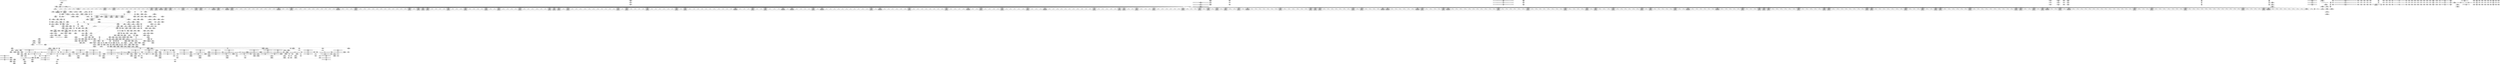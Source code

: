 digraph {
	CE0x5400f60 [shape=record,shape=Mrecord,label="{CE0x5400f60|inode_has_perm:_tmp15|*LoadInst*|security/selinux/hooks.c,1615|*SummSource*}"]
	CE0x5389490 [shape=record,shape=Mrecord,label="{CE0x5389490|cred_sid:_tmp5|security/selinux/hooks.c,196|*SummSource*}"]
	CE0x53fb5b0 [shape=record,shape=Mrecord,label="{CE0x53fb5b0|inode_has_perm:_tmp6|*LoadInst*|security/selinux/hooks.c,1611|*SummSource*}"]
	CE0x5384760 [shape=record,shape=Mrecord,label="{CE0x5384760|GLOBAL:_dentry_has_perm|*Constant*}"]
	CE0x53eae80 [shape=record,shape=Mrecord,label="{CE0x53eae80|12:_i32,_56:_i8*,_:_CRE_552,553_}"]
	CE0x538f360 [shape=record,shape=Mrecord,label="{CE0x538f360|104:_%struct.inode*,_:_CRE_181,182_}"]
	CE0x538c290 [shape=record,shape=Mrecord,label="{CE0x538c290|104:_%struct.inode*,_:_CRE_306,307_}"]
	CE0x53c89a0 [shape=record,shape=Mrecord,label="{CE0x53c89a0|get_current:_tmp|*SummSource*}"]
	CE0x538fbd0 [shape=record,shape=Mrecord,label="{CE0x538fbd0|104:_%struct.inode*,_:_CRE_190,191_}"]
	CE0x53f9320 [shape=record,shape=Mrecord,label="{CE0x53f9320|12:_i32,_56:_i8*,_:_CRE_931,932_}"]
	CE0x53d0880 [shape=record,shape=Mrecord,label="{CE0x53d0880|_call_void___validate_creds(%struct.cred*_%cred,_i8*_getelementptr_inbounds_(_25_x_i8_,_25_x_i8_*_.str3,_i32_0,_i32_0),_i32_1609)_#10,_!dbg_!27719|security/selinux/hooks.c,1609}"]
	CE0x53f6e50 [shape=record,shape=Mrecord,label="{CE0x53f6e50|12:_i32,_56:_i8*,_:_CRE_900,901_}"]
	CE0x53dac70 [shape=record,shape=Mrecord,label="{CE0x53dac70|inode_has_perm:_call|security/selinux/hooks.c,1614}"]
	CE0x54003c0 [shape=record,shape=Mrecord,label="{CE0x54003c0|_ret_i32_%tmp6,_!dbg_!27716|security/selinux/hooks.c,197|*SummSink*}"]
	CE0x53b5b00 [shape=record,shape=Mrecord,label="{CE0x53b5b00|104:_%struct.inode*,_:_CRE_204,205_}"]
	CE0x53f77d0 [shape=record,shape=Mrecord,label="{CE0x53f77d0|12:_i32,_56:_i8*,_:_CRE_908,909_}"]
	CE0x5405550 [shape=record,shape=Mrecord,label="{CE0x5405550|__validate_creds:_bb}"]
	CE0x53b93b0 [shape=record,shape=Mrecord,label="{CE0x53b93b0|i32_(i32,_i32,_i16,_i32,_%struct.common_audit_data*)*_bitcast_(i32_(i32,_i32,_i16,_i32,_%struct.common_audit_data.495*)*_avc_has_perm_to_i32_(i32,_i32,_i16,_i32,_%struct.common_audit_data*)*)|*Constant*|*SummSource*}"]
	CE0x53c36b0 [shape=record,shape=Mrecord,label="{CE0x53c36b0|COLLAPSED:_CMRE:_elem_0:default:}"]
	CE0x53f4d10 [shape=record,shape=Mrecord,label="{CE0x53f4d10|12:_i32,_56:_i8*,_:_CRE_872,873_}"]
	CE0x5364260 [shape=record,shape=Mrecord,label="{CE0x5364260|104:_%struct.inode*,_:_CRE_146,147_}"]
	CE0x5395620 [shape=record,shape=Mrecord,label="{CE0x5395620|i64*_getelementptr_inbounds_(_8_x_i64_,_8_x_i64_*___llvm_gcov_ctr154,_i64_0,_i64_0)|*Constant*|*SummSink*}"]
	CE0x5382110 [shape=record,shape=Mrecord,label="{CE0x5382110|GLOBAL:_get_current|*Constant*|*SummSink*}"]
	CE0x540c8e0 [shape=record,shape=Mrecord,label="{CE0x540c8e0|inode_has_perm:_tmp9|security/selinux/hooks.c,1611}"]
	CE0x5361020 [shape=record,shape=Mrecord,label="{CE0x5361020|i64_5|*Constant*|*SummSink*}"]
	CE0x53e1410 [shape=record,shape=Mrecord,label="{CE0x53e1410|12:_i32,_56:_i8*,_:_CRE_250,251_}"]
	CE0x53f9fa0 [shape=record,shape=Mrecord,label="{CE0x53f9fa0|12:_i32,_56:_i8*,_:_CRE_968,976_|*MultipleSource*|Function::inode_has_perm&Arg::inode::|*LoadInst*|security/selinux/hooks.c,1627|security/selinux/hooks.c,1611}"]
	CE0x536ec80 [shape=record,shape=Mrecord,label="{CE0x536ec80|selinux_quota_on:_land.lhs.true|*SummSink*}"]
	CE0x536e100 [shape=record,shape=Mrecord,label="{CE0x536e100|get_current:_tmp1|*SummSink*}"]
	CE0x53775d0 [shape=record,shape=Mrecord,label="{CE0x53775d0|inode_has_perm:_tmp2}"]
	CE0x5372c70 [shape=record,shape=Mrecord,label="{CE0x5372c70|GLOBAL:_lockdep_rcu_suspicious|*Constant*|*SummSink*}"]
	CE0x5364bd0 [shape=record,shape=Mrecord,label="{CE0x5364bd0|104:_%struct.inode*,_:_CRE_156,157_}"]
	CE0x53ea3b0 [shape=record,shape=Mrecord,label="{CE0x53ea3b0|12:_i32,_56:_i8*,_:_CRE_520,528_|*MultipleSource*|Function::inode_has_perm&Arg::inode::|*LoadInst*|security/selinux/hooks.c,1627|security/selinux/hooks.c,1611}"]
	CE0x53654c0 [shape=record,shape=Mrecord,label="{CE0x53654c0|i64_0|*Constant*|*SummSink*}"]
	CE0x53e44c0 [shape=record,shape=Mrecord,label="{CE0x53e44c0|12:_i32,_56:_i8*,_:_CRE_291,292_}"]
	CE0x53b5830 [shape=record,shape=Mrecord,label="{CE0x53b5830|104:_%struct.inode*,_:_CRE_201,202_}"]
	CE0x53cf6c0 [shape=record,shape=Mrecord,label="{CE0x53cf6c0|__validate_creds:_tmp}"]
	CE0x53cece0 [shape=record,shape=Mrecord,label="{CE0x53cece0|inode_has_perm:_if.then}"]
	CE0x53f4390 [shape=record,shape=Mrecord,label="{CE0x53f4390|12:_i32,_56:_i8*,_:_CRE_865,866_}"]
	CE0x536f470 [shape=record,shape=Mrecord,label="{CE0x536f470|12:_i32,_56:_i8*,_:_CRE_139,140_}"]
	CE0x540c5d0 [shape=record,shape=Mrecord,label="{CE0x540c5d0|inode_has_perm:_tmp8|security/selinux/hooks.c,1611|*SummSink*}"]
	CE0x53eb9f0 [shape=record,shape=Mrecord,label="{CE0x53eb9f0|12:_i32,_56:_i8*,_:_CRE_560,561_}"]
	CE0x53f7a30 [shape=record,shape=Mrecord,label="{CE0x53f7a30|12:_i32,_56:_i8*,_:_CRE_910,911_}"]
	CE0x5391570 [shape=record,shape=Mrecord,label="{CE0x5391570|__validate_creds:_cred|Function::__validate_creds&Arg::cred::|*SummSink*}"]
	CE0x54006b0 [shape=record,shape=Mrecord,label="{CE0x54006b0|i32_10|*Constant*|*SummSink*}"]
	CE0x53714a0 [shape=record,shape=Mrecord,label="{CE0x53714a0|GLOBAL:_current_task|Global_var:current_task}"]
	CE0x538e730 [shape=record,shape=Mrecord,label="{CE0x538e730|104:_%struct.inode*,_:_CRE_168,169_}"]
	CE0x53b1880 [shape=record,shape=Mrecord,label="{CE0x53b1880|i64*_getelementptr_inbounds_(_2_x_i64_,_2_x_i64_*___llvm_gcov_ctr98,_i64_0,_i64_0)|*Constant*|*SummSink*}"]
	CE0x53912a0 [shape=record,shape=Mrecord,label="{CE0x53912a0|__validate_creds:_tmp1|*SummSink*}"]
	CE0x53cc2c0 [shape=record,shape=Mrecord,label="{CE0x53cc2c0|GLOBAL:___validate_creds|*Constant*|*SummSource*}"]
	CE0x538d7d0 [shape=record,shape=Mrecord,label="{CE0x538d7d0|dentry_has_perm:_tmp}"]
	CE0x53f90c0 [shape=record,shape=Mrecord,label="{CE0x53f90c0|12:_i32,_56:_i8*,_:_CRE_929,930_}"]
	CE0x53e7fb0 [shape=record,shape=Mrecord,label="{CE0x53e7fb0|12:_i32,_56:_i8*,_:_CRE_456,464_|*MultipleSource*|Function::inode_has_perm&Arg::inode::|*LoadInst*|security/selinux/hooks.c,1627|security/selinux/hooks.c,1611}"]
	CE0x53e5db0 [shape=record,shape=Mrecord,label="{CE0x53e5db0|12:_i32,_56:_i8*,_:_CRE_312,320_|*MultipleSource*|Function::inode_has_perm&Arg::inode::|*LoadInst*|security/selinux/hooks.c,1627|security/selinux/hooks.c,1611}"]
	CE0x538b5a0 [shape=record,shape=Mrecord,label="{CE0x538b5a0|104:_%struct.inode*,_:_CRE_272,280_|*MultipleSource*|Function::selinux_quota_on&Arg::dentry::|Function::dentry_has_perm&Arg::dentry::|security/selinux/hooks.c,1627}"]
	CE0x53620e0 [shape=record,shape=Mrecord,label="{CE0x53620e0|i64_2|*Constant*|*SummSource*}"]
	CE0x53639e0 [shape=record,shape=Mrecord,label="{CE0x53639e0|i32_0|*Constant*|*SummSink*}"]
	CE0x53e6a70 [shape=record,shape=Mrecord,label="{CE0x53e6a70|12:_i32,_56:_i8*,_:_CRE_376,384_|*MultipleSource*|Function::inode_has_perm&Arg::inode::|*LoadInst*|security/selinux/hooks.c,1627|security/selinux/hooks.c,1611}"]
	CE0x537cbb0 [shape=record,shape=Mrecord,label="{CE0x537cbb0|i32_0|*Constant*|*SummSource*}"]
	CE0x5361350 [shape=record,shape=Mrecord,label="{CE0x5361350|selinux_quota_on:_tobool|security/selinux/hooks.c,2044|*SummSource*}"]
	CE0x536d420 [shape=record,shape=Mrecord,label="{CE0x536d420|_ret_%struct.task_struct*_%tmp4,_!dbg_!27714|./arch/x86/include/asm/current.h,14|*SummSource*}"]
	CE0x53cb020 [shape=record,shape=Mrecord,label="{CE0x53cb020|inode_has_perm:_inode|Function::inode_has_perm&Arg::inode::|*SummSource*}"]
	CE0x53f2660 [shape=record,shape=Mrecord,label="{CE0x53f2660|12:_i32,_56:_i8*,_:_CRE_752,756_|*MultipleSource*|Function::inode_has_perm&Arg::inode::|*LoadInst*|security/selinux/hooks.c,1627|security/selinux/hooks.c,1611}"]
	CE0x53c39a0 [shape=record,shape=Mrecord,label="{CE0x53c39a0|inode_has_perm:_tmp5|security/selinux/hooks.c,1609|*SummSink*}"]
	CE0x539f030 [shape=record,shape=Mrecord,label="{CE0x539f030|selinux_quota_on:_tmp11|security/selinux/hooks.c,2044|*SummSource*}"]
	CE0x53e92c0 [shape=record,shape=Mrecord,label="{CE0x53e92c0|12:_i32,_56:_i8*,_:_CRE_483,484_}"]
	CE0x53e4e40 [shape=record,shape=Mrecord,label="{CE0x53e4e40|12:_i32,_56:_i8*,_:_CRE_299,300_}"]
	CE0x5372d90 [shape=record,shape=Mrecord,label="{CE0x5372d90|i32_2044|*Constant*|*SummSink*}"]
	CE0x539efc0 [shape=record,shape=Mrecord,label="{CE0x539efc0|selinux_quota_on:_tmp11|security/selinux/hooks.c,2044}"]
	CE0x53937d0 [shape=record,shape=Mrecord,label="{CE0x53937d0|i32_0|*Constant*}"]
	CE0x53ffe20 [shape=record,shape=Mrecord,label="{CE0x53ffe20|cred_sid:_cred|Function::cred_sid&Arg::cred::}"]
	CE0x53cf3f0 [shape=record,shape=Mrecord,label="{CE0x53cf3f0|inode_has_perm:_tmp4|security/selinux/hooks.c,1609}"]
	CE0x53c1ef0 [shape=record,shape=Mrecord,label="{CE0x53c1ef0|__validate_creds:_line|Function::__validate_creds&Arg::line::|*SummSink*}"]
	CE0x53e7760 [shape=record,shape=Mrecord,label="{CE0x53e7760|12:_i32,_56:_i8*,_:_CRE_424,432_|*MultipleSource*|Function::inode_has_perm&Arg::inode::|*LoadInst*|security/selinux/hooks.c,1627|security/selinux/hooks.c,1611}"]
	CE0x53db880 [shape=record,shape=Mrecord,label="{CE0x53db880|12:_i32,_56:_i8*,_:_CRE_150,151_}"]
	CE0x535ab80 [shape=record,shape=Mrecord,label="{CE0x535ab80|GLOBAL:___llvm_gcov_ctr152|Global_var:__llvm_gcov_ctr152|*SummSource*}"]
	CE0x538e640 [shape=record,shape=Mrecord,label="{CE0x538e640|104:_%struct.inode*,_:_CRE_167,168_}"]
	CE0x5385020 [shape=record,shape=Mrecord,label="{CE0x5385020|selinux_quota_on:_cred4|security/selinux/hooks.c,2044|*SummSink*}"]
	CE0x53f1530 [shape=record,shape=Mrecord,label="{CE0x53f1530|12:_i32,_56:_i8*,_:_CRE_684,688_|*MultipleSource*|Function::inode_has_perm&Arg::inode::|*LoadInst*|security/selinux/hooks.c,1627|security/selinux/hooks.c,1611}"]
	CE0x53c6c10 [shape=record,shape=Mrecord,label="{CE0x53c6c10|_call_void___invalid_creds(%struct.cred*_%cred,_i8*_%file,_i32_%line)_#10,_!dbg_!27721|include/linux/cred.h,174}"]
	CE0x53e6cc0 [shape=record,shape=Mrecord,label="{CE0x53e6cc0|12:_i32,_56:_i8*,_:_CRE_384,388_|*MultipleSource*|Function::inode_has_perm&Arg::inode::|*LoadInst*|security/selinux/hooks.c,1627|security/selinux/hooks.c,1611}"]
	CE0x5362240 [shape=record,shape=Mrecord,label="{CE0x5362240|i64_2|*Constant*}"]
	CE0x53f7b60 [shape=record,shape=Mrecord,label="{CE0x53f7b60|12:_i32,_56:_i8*,_:_CRE_911,912_}"]
	CE0x53cb6f0 [shape=record,shape=Mrecord,label="{CE0x53cb6f0|inode_has_perm:_perms|Function::inode_has_perm&Arg::perms::|*SummSink*}"]
	CE0x53b85b0 [shape=record,shape=Mrecord,label="{CE0x53b85b0|inode_has_perm:_sclass|security/selinux/hooks.c,1617}"]
	CE0x53f7900 [shape=record,shape=Mrecord,label="{CE0x53f7900|12:_i32,_56:_i8*,_:_CRE_909,910_}"]
	CE0x53cd1f0 [shape=record,shape=Mrecord,label="{CE0x53cd1f0|inode_has_perm:_tmp|*SummSink*}"]
	CE0x538ad60 [shape=record,shape=Mrecord,label="{CE0x538ad60|104:_%struct.inode*,_:_CRE_240,248_|*MultipleSource*|Function::selinux_quota_on&Arg::dentry::|Function::dentry_has_perm&Arg::dentry::|security/selinux/hooks.c,1627}"]
	CE0x53c47d0 [shape=record,shape=Mrecord,label="{CE0x53c47d0|12:_i32,_56:_i8*,_:_CRE_76,80_|*MultipleSource*|Function::inode_has_perm&Arg::inode::|*LoadInst*|security/selinux/hooks.c,1627|security/selinux/hooks.c,1611}"]
	CE0x54046c0 [shape=record,shape=Mrecord,label="{CE0x54046c0|i64*_getelementptr_inbounds_(_8_x_i64_,_8_x_i64_*___llvm_gcov_ctr154,_i64_0,_i64_7)|*Constant*|*SummSource*}"]
	CE0x53e2f60 [shape=record,shape=Mrecord,label="{CE0x53e2f60|12:_i32,_56:_i8*,_:_CRE_273,274_}"]
	CE0x540e830 [shape=record,shape=Mrecord,label="{CE0x540e830|inode_has_perm:_tmp12|security/selinux/hooks.c,1612}"]
	CE0x535b700 [shape=record,shape=Mrecord,label="{CE0x535b700|selinux_quota_on:_tmp|*SummSink*}"]
	CE0x538b7f0 [shape=record,shape=Mrecord,label="{CE0x538b7f0|104:_%struct.inode*,_:_CRE_280,288_|*MultipleSource*|Function::selinux_quota_on&Arg::dentry::|Function::dentry_has_perm&Arg::dentry::|security/selinux/hooks.c,1627}"]
	CE0x54093b0 [shape=record,shape=Mrecord,label="{CE0x54093b0|inode_has_perm:_lnot.ext|security/selinux/hooks.c,1611|*SummSink*}"]
	CE0x53685b0 [shape=record,shape=Mrecord,label="{CE0x53685b0|dentry_has_perm:_d_inode|security/selinux/hooks.c,1627|*SummSource*}"]
	CE0x540b190 [shape=record,shape=Mrecord,label="{CE0x540b190|inode_has_perm:_tobool2|security/selinux/hooks.c,1611}"]
	CE0x53bfe30 [shape=record,shape=Mrecord,label="{CE0x53bfe30|inode_has_perm:_bb|*SummSink*}"]
	CE0x53b3f70 [shape=record,shape=Mrecord,label="{CE0x53b3f70|__validate_creds:_tmp2|include/linux/cred.h,173|*SummSink*}"]
	CE0x5392020 [shape=record,shape=Mrecord,label="{CE0x5392020|inode_has_perm:_tmp|*SummSource*}"]
	CE0x53f3f50 [shape=record,shape=Mrecord,label="{CE0x53f3f50|12:_i32,_56:_i8*,_:_CRE_856,864_|*MultipleSource*|Function::inode_has_perm&Arg::inode::|*LoadInst*|security/selinux/hooks.c,1627|security/selinux/hooks.c,1611}"]
	CE0x5364f90 [shape=record,shape=Mrecord,label="{CE0x5364f90|104:_%struct.inode*,_:_CRE_160,161_}"]
	CE0x5399610 [shape=record,shape=Mrecord,label="{CE0x5399610|i64_4|*Constant*|*SummSink*}"]
	CE0x53d3e90 [shape=record,shape=Mrecord,label="{CE0x53d3e90|i64*_getelementptr_inbounds_(_2_x_i64_,_2_x_i64_*___llvm_gcov_ctr98,_i64_0,_i64_1)|*Constant*|*SummSink*}"]
	CE0x53b5920 [shape=record,shape=Mrecord,label="{CE0x53b5920|104:_%struct.inode*,_:_CRE_202,203_}"]
	CE0x537bb00 [shape=record,shape=Mrecord,label="{CE0x537bb00|selinux_quota_on:_tmp15|security/selinux/hooks.c,2044}"]
	CE0x5409890 [shape=record,shape=Mrecord,label="{CE0x5409890|inode_has_perm:_lnot1|security/selinux/hooks.c,1611|*SummSource*}"]
	CE0x537d610 [shape=record,shape=Mrecord,label="{CE0x537d610|get_current:_tmp4|./arch/x86/include/asm/current.h,14|*SummSource*}"]
	CE0x5365e10 [shape=record,shape=Mrecord,label="{CE0x5365e10|selinux_quota_on:_tmp12|security/selinux/hooks.c,2044}"]
	CE0x53f84e0 [shape=record,shape=Mrecord,label="{CE0x53f84e0|12:_i32,_56:_i8*,_:_CRE_919,920_}"]
	CE0x53ddd50 [shape=record,shape=Mrecord,label="{CE0x53ddd50|12:_i32,_56:_i8*,_:_CRE_181,182_}"]
	CE0x53e51d0 [shape=record,shape=Mrecord,label="{CE0x53e51d0|12:_i32,_56:_i8*,_:_CRE_302,303_}"]
	CE0x5368e50 [shape=record,shape=Mrecord,label="{CE0x5368e50|__validate_creds:_lnot|include/linux/cred.h,173|*SummSink*}"]
	CE0x53f4ab0 [shape=record,shape=Mrecord,label="{CE0x53f4ab0|12:_i32,_56:_i8*,_:_CRE_870,871_}"]
	CE0x53dccb0 [shape=record,shape=Mrecord,label="{CE0x53dccb0|12:_i32,_56:_i8*,_:_CRE_167,168_}"]
	CE0x53b64e0 [shape=record,shape=Mrecord,label="{CE0x53b64e0|104:_%struct.inode*,_:_CRE_214,215_}"]
	CE0x53f5430 [shape=record,shape=Mrecord,label="{CE0x53f5430|12:_i32,_56:_i8*,_:_CRE_878,879_}"]
	CE0x540b9a0 [shape=record,shape=Mrecord,label="{CE0x540b9a0|i64*_getelementptr_inbounds_(_8_x_i64_,_8_x_i64_*___llvm_gcov_ctr154,_i64_0,_i64_5)|*Constant*|*SummSink*}"]
	CE0x5372640 [shape=record,shape=Mrecord,label="{CE0x5372640|GLOBAL:_dentry_has_perm|*Constant*|*SummSource*}"]
	CE0x5393fe0 [shape=record,shape=Mrecord,label="{CE0x5393fe0|__validate_creds:_tobool|include/linux/cred.h,173}"]
	CE0x53b9280 [shape=record,shape=Mrecord,label="{CE0x53b9280|i32_(i32,_i32,_i16,_i32,_%struct.common_audit_data*)*_bitcast_(i32_(i32,_i32,_i16,_i32,_%struct.common_audit_data.495*)*_avc_has_perm_to_i32_(i32,_i32,_i16,_i32,_%struct.common_audit_data*)*)|*Constant*}"]
	CE0x7138b40 [shape=record,shape=Mrecord,label="{CE0x7138b40|_call_void_lockdep_rcu_suspicious(i8*_getelementptr_inbounds_(_25_x_i8_,_25_x_i8_*_.str3,_i32_0,_i32_0),_i32_2044,_i8*_getelementptr_inbounds_(_45_x_i8_,_45_x_i8_*_.str12,_i32_0,_i32_0))_#10,_!dbg_!27728|security/selinux/hooks.c,2044|*SummSource*}"]
	CE0x5364630 [shape=record,shape=Mrecord,label="{CE0x5364630|104:_%struct.inode*,_:_CRE_150,151_}"]
	CE0x53af140 [shape=record,shape=Mrecord,label="{CE0x53af140|104:_%struct.inode*,_:_CRE_64,72_|*MultipleSource*|Function::selinux_quota_on&Arg::dentry::|Function::dentry_has_perm&Arg::dentry::|security/selinux/hooks.c,1627}"]
	CE0x53c61f0 [shape=record,shape=Mrecord,label="{CE0x53c61f0|__validate_creds:_tmp6|include/linux/cred.h,174|*SummSink*}"]
	CE0x53e0ca0 [shape=record,shape=Mrecord,label="{CE0x53e0ca0|12:_i32,_56:_i8*,_:_CRE_243,244_}"]
	CE0x53e17a0 [shape=record,shape=Mrecord,label="{CE0x53e17a0|12:_i32,_56:_i8*,_:_CRE_253,254_}"]
	CE0x53f05f0 [shape=record,shape=Mrecord,label="{CE0x53f05f0|12:_i32,_56:_i8*,_:_CRE_624,628_|*MultipleSource*|Function::inode_has_perm&Arg::inode::|*LoadInst*|security/selinux/hooks.c,1627|security/selinux/hooks.c,1611}"]
	CE0x538cd20 [shape=record,shape=Mrecord,label="{CE0x538cd20|104:_%struct.inode*,_:_CRE_315,316_}"]
	CE0x538d840 [shape=record,shape=Mrecord,label="{CE0x538d840|COLLAPSED:_GCMRE___llvm_gcov_ctr153_internal_global_2_x_i64_zeroinitializer:_elem_0:default:}"]
	CE0x5369f00 [shape=record,shape=Mrecord,label="{CE0x5369f00|_call_void_mcount()_#3|*SummSink*}"]
	CE0x538fae0 [shape=record,shape=Mrecord,label="{CE0x538fae0|104:_%struct.inode*,_:_CRE_189,190_}"]
	"CONST[source:1(input),value:2(dynamic)][purpose:{subject}]"
	CE0x538e910 [shape=record,shape=Mrecord,label="{CE0x538e910|104:_%struct.inode*,_:_CRE_170,171_}"]
	CE0x53f0390 [shape=record,shape=Mrecord,label="{CE0x53f0390|12:_i32,_56:_i8*,_:_CRE_622,623_}"]
	CE0x53ec370 [shape=record,shape=Mrecord,label="{CE0x53ec370|12:_i32,_56:_i8*,_:_CRE_568,569_}"]
	CE0x53b9020 [shape=record,shape=Mrecord,label="{CE0x53b9020|inode_has_perm:_call4|security/selinux/hooks.c,1617|*SummSink*}"]
	CE0x53b41f0 [shape=record,shape=Mrecord,label="{CE0x53b41f0|dentry_has_perm:_type|security/selinux/hooks.c,1630}"]
	CE0x535b7b0 [shape=record,shape=Mrecord,label="{CE0x535b7b0|selinux_quota_on:_tobool|security/selinux/hooks.c,2044}"]
	CE0x5361400 [shape=record,shape=Mrecord,label="{CE0x5361400|selinux_quota_on:_do.body|*SummSink*}"]
	CE0x540dc10 [shape=record,shape=Mrecord,label="{CE0x540dc10|i64*_getelementptr_inbounds_(_8_x_i64_,_8_x_i64_*___llvm_gcov_ctr154,_i64_0,_i64_5)|*Constant*}"]
	CE0x5390c40 [shape=record,shape=Mrecord,label="{CE0x5390c40|i64*_getelementptr_inbounds_(_2_x_i64_,_2_x_i64_*___llvm_gcov_ctr98,_i64_0,_i64_1)|*Constant*|*SummSource*}"]
	CE0x53756a0 [shape=record,shape=Mrecord,label="{CE0x53756a0|i64*_getelementptr_inbounds_(_8_x_i64_,_8_x_i64_*___llvm_gcov_ctr154,_i64_0,_i64_2)|*Constant*}"]
	CE0x53c2bc0 [shape=record,shape=Mrecord,label="{CE0x53c2bc0|cred_sid:_tmp|*SummSource*}"]
	CE0x5390630 [shape=record,shape=Mrecord,label="{CE0x5390630|_call_void_mcount()_#3|*SummSink*}"]
	CE0x53c5f10 [shape=record,shape=Mrecord,label="{CE0x53c5f10|__validate_creds:_tmp6|include/linux/cred.h,174}"]
	CE0x53fb7d0 [shape=record,shape=Mrecord,label="{CE0x53fb7d0|inode_has_perm:_tmp6|*LoadInst*|security/selinux/hooks.c,1611|*SummSink*}"]
	CE0x53713b0 [shape=record,shape=Mrecord,label="{CE0x53713b0|GLOBAL:___llvm_gcov_ctr152|Global_var:__llvm_gcov_ctr152|*SummSink*}"]
	CE0x53b6d30 [shape=record,shape=Mrecord,label="{CE0x53b6d30|104:_%struct.inode*,_:_CRE_221,222_}"]
	CE0x53e3c70 [shape=record,shape=Mrecord,label="{CE0x53e3c70|12:_i32,_56:_i8*,_:_CRE_284,285_}"]
	CE0x53efc70 [shape=record,shape=Mrecord,label="{CE0x53efc70|12:_i32,_56:_i8*,_:_CRE_616,617_}"]
	CE0x53df510 [shape=record,shape=Mrecord,label="{CE0x53df510|12:_i32,_56:_i8*,_:_CRE_201,202_}"]
	CE0x4b78060 [shape=record,shape=Mrecord,label="{CE0x4b78060|selinux_quota_on:_tmp8|security/selinux/hooks.c,2044|*SummSource*}"]
	CE0x53f8740 [shape=record,shape=Mrecord,label="{CE0x53f8740|12:_i32,_56:_i8*,_:_CRE_921,922_}"]
	CE0x5373140 [shape=record,shape=Mrecord,label="{CE0x5373140|dentry_has_perm:_tmp1|*SummSource*}"]
	CE0x542a4b0 [shape=record,shape=Mrecord,label="{CE0x542a4b0|__validate_creds:_tmp9|include/linux/cred.h,175}"]
	CE0x53cbe00 [shape=record,shape=Mrecord,label="{CE0x53cbe00|_ret_i32_%retval.0,_!dbg_!27739|security/selinux/hooks.c,1618}"]
	CE0x53ae780 [shape=record,shape=Mrecord,label="{CE0x53ae780|104:_%struct.inode*,_:_CRE_16,24_|*MultipleSource*|Function::selinux_quota_on&Arg::dentry::|Function::dentry_has_perm&Arg::dentry::|security/selinux/hooks.c,1627}"]
	CE0x535b180 [shape=record,shape=Mrecord,label="{CE0x535b180|selinux_quota_on:_if.then|*SummSink*}"]
	CE0x53bc3a0 [shape=record,shape=Mrecord,label="{CE0x53bc3a0|__validate_creds:_tmp3|include/linux/cred.h,173|*SummSink*}"]
	CE0x53b50b0 [shape=record,shape=Mrecord,label="{CE0x53b50b0|104:_%struct.inode*,_:_CRE_193,194_}"]
	CE0x53da3d0 [shape=record,shape=Mrecord,label="{CE0x53da3d0|inode_has_perm:_tmp14|security/selinux/hooks.c,1614|*SummSink*}"]
	CE0x53956e0 [shape=record,shape=Mrecord,label="{CE0x53956e0|inode_has_perm:_if.then|*SummSink*}"]
	CE0x5403060 [shape=record,shape=Mrecord,label="{CE0x5403060|inode_has_perm:_tmp17|security/selinux/hooks.c,1617}"]
	CE0x537ab30 [shape=record,shape=Mrecord,label="{CE0x537ab30|selinux_quota_on:_tmp20|security/selinux/hooks.c,2044|*SummSink*}"]
	CE0x53ce7b0 [shape=record,shape=Mrecord,label="{CE0x53ce7b0|cred_sid:_tmp1|*SummSource*}"]
	CE0x5377320 [shape=record,shape=Mrecord,label="{CE0x5377320|i32_0|*Constant*}"]
	CE0x5368870 [shape=record,shape=Mrecord,label="{CE0x5368870|selinux_quota_on:_bb}"]
	CE0x53ec110 [shape=record,shape=Mrecord,label="{CE0x53ec110|12:_i32,_56:_i8*,_:_CRE_566,567_}"]
	CE0x53cd2f0 [shape=record,shape=Mrecord,label="{CE0x53cd2f0|i64_1|*Constant*}"]
	CE0x53b8870 [shape=record,shape=Mrecord,label="{CE0x53b8870|inode_has_perm:_tmp18|security/selinux/hooks.c,1617|*SummSource*}"]
	CE0x537d930 [shape=record,shape=Mrecord,label="{CE0x537d930|_ret_i32_%call,_!dbg_!27723|security/selinux/hooks.c,1632}"]
	CE0x5369d80 [shape=record,shape=Mrecord,label="{CE0x5369d80|_call_void_mcount()_#3}"]
	CE0x53b69a0 [shape=record,shape=Mrecord,label="{CE0x53b69a0|104:_%struct.inode*,_:_CRE_218,219_}"]
	CE0x53d2da0 [shape=record,shape=Mrecord,label="{CE0x53d2da0|i8_10|*Constant*|*SummSource*}"]
	CE0x5407210 [shape=record,shape=Mrecord,label="{CE0x5407210|avc_has_perm:_tclass|Function::avc_has_perm&Arg::tclass::|*SummSink*}"]
	CE0x53e98b0 [shape=record,shape=Mrecord,label="{CE0x53e98b0|12:_i32,_56:_i8*,_:_CRE_488,496_|*MultipleSource*|Function::inode_has_perm&Arg::inode::|*LoadInst*|security/selinux/hooks.c,1627|security/selinux/hooks.c,1611}"]
	CE0x53b5650 [shape=record,shape=Mrecord,label="{CE0x53b5650|104:_%struct.inode*,_:_CRE_199,200_}"]
	CE0x535b9c0 [shape=record,shape=Mrecord,label="{CE0x535b9c0|selinux_quota_on:_do.end}"]
	CE0x540a7e0 [shape=record,shape=Mrecord,label="{CE0x540a7e0|GLOBAL:_llvm.expect.i64|*Constant*}"]
	CE0x53e5430 [shape=record,shape=Mrecord,label="{CE0x53e5430|12:_i32,_56:_i8*,_:_CRE_304,305_}"]
	CE0x540ad20 [shape=record,shape=Mrecord,label="{CE0x540ad20|inode_has_perm:_expval|security/selinux/hooks.c,1611|*SummSource*}"]
	CE0x5366120 [shape=record,shape=Mrecord,label="{CE0x5366120|i64*_getelementptr_inbounds_(_11_x_i64_,_11_x_i64_*___llvm_gcov_ctr152,_i64_0,_i64_6)|*Constant*|*SummSource*}"]
	CE0x53cce50 [shape=record,shape=Mrecord,label="{CE0x53cce50|_call_void_mcount()_#3|*SummSink*}"]
	CE0x53cd820 [shape=record,shape=Mrecord,label="{CE0x53cd820|i64*_getelementptr_inbounds_(_2_x_i64_,_2_x_i64_*___llvm_gcov_ctr131,_i64_0,_i64_1)|*Constant*|*SummSource*}"]
	CE0x53c5d40 [shape=record,shape=Mrecord,label="{CE0x53c5d40|dentry_has_perm:_tmp4|*LoadInst*|security/selinux/hooks.c,1627|*SummSource*}"]
	CE0x5372050 [shape=record,shape=Mrecord,label="{CE0x5372050|i32_1|*Constant*|*SummSink*}"]
	CE0x54050a0 [shape=record,shape=Mrecord,label="{CE0x54050a0|inode_has_perm:_tmp20|security/selinux/hooks.c,1618}"]
	CE0x538cbf0 [shape=record,shape=Mrecord,label="{CE0x538cbf0|104:_%struct.inode*,_:_CRE_314,315_}"]
	CE0x5396e80 [shape=record,shape=Mrecord,label="{CE0x5396e80|selinux_quota_on:_dentry|Function::selinux_quota_on&Arg::dentry::}"]
	CE0x53f04c0 [shape=record,shape=Mrecord,label="{CE0x53f04c0|12:_i32,_56:_i8*,_:_CRE_623,624_}"]
	CE0x53f6600 [shape=record,shape=Mrecord,label="{CE0x53f6600|12:_i32,_56:_i8*,_:_CRE_893,894_}"]
	CE0x5391740 [shape=record,shape=Mrecord,label="{CE0x5391740|__validate_creds:_cred|Function::__validate_creds&Arg::cred::|*SummSource*}"]
	CE0x5404100 [shape=record,shape=Mrecord,label="{CE0x5404100|inode_has_perm:_retval.0|*SummSource*}"]
	CE0x53e0a80 [shape=record,shape=Mrecord,label="{CE0x53e0a80|12:_i32,_56:_i8*,_:_CRE_242,243_}"]
	CE0x53f0130 [shape=record,shape=Mrecord,label="{CE0x53f0130|12:_i32,_56:_i8*,_:_CRE_620,621_}"]
	CE0x53e9520 [shape=record,shape=Mrecord,label="{CE0x53e9520|12:_i32,_56:_i8*,_:_CRE_485,486_}"]
	CE0x537cd50 [shape=record,shape=Mrecord,label="{CE0x537cd50|dentry_has_perm:_entry}"]
	CE0x53dc460 [shape=record,shape=Mrecord,label="{CE0x53dc460|12:_i32,_56:_i8*,_:_CRE_160,161_}"]
	CE0x5388d70 [shape=record,shape=Mrecord,label="{CE0x5388d70|cred_sid:_tmp4|*LoadInst*|security/selinux/hooks.c,196}"]
	CE0x53897d0 [shape=record,shape=Mrecord,label="{CE0x53897d0|cred_sid:_tmp5|security/selinux/hooks.c,196|*SummSink*}"]
	CE0x53e2380 [shape=record,shape=Mrecord,label="{CE0x53e2380|12:_i32,_56:_i8*,_:_CRE_263,264_}"]
	CE0x538df20 [shape=record,shape=Mrecord,label="{CE0x538df20|get_current:_tmp3|*SummSink*}"]
	CE0x53c6630 [shape=record,shape=Mrecord,label="{CE0x53c6630|__validate_creds:_tmp7|include/linux/cred.h,174}"]
	CE0x53ed410 [shape=record,shape=Mrecord,label="{CE0x53ed410|12:_i32,_56:_i8*,_:_CRE_582,583_}"]
	CE0x53e3da0 [shape=record,shape=Mrecord,label="{CE0x53e3da0|12:_i32,_56:_i8*,_:_CRE_285,286_}"]
	CE0x53fb360 [shape=record,shape=Mrecord,label="{CE0x53fb360|inode_has_perm:_tmp6|*LoadInst*|security/selinux/hooks.c,1611}"]
	CE0x53e5ee0 [shape=record,shape=Mrecord,label="{CE0x53e5ee0|12:_i32,_56:_i8*,_:_CRE_320,328_|*MultipleSource*|Function::inode_has_perm&Arg::inode::|*LoadInst*|security/selinux/hooks.c,1627|security/selinux/hooks.c,1611}"]
	CE0x536b5d0 [shape=record,shape=Mrecord,label="{CE0x536b5d0|get_current:_entry}"]
	CE0x5400130 [shape=record,shape=Mrecord,label="{CE0x5400130|_ret_i32_%tmp6,_!dbg_!27716|security/selinux/hooks.c,197}"]
	CE0x53afc30 [shape=record,shape=Mrecord,label="{CE0x53afc30|104:_%struct.inode*,_:_CRE_93,94_}"]
	CE0x540dd40 [shape=record,shape=Mrecord,label="{CE0x540dd40|i64*_getelementptr_inbounds_(_8_x_i64_,_8_x_i64_*___llvm_gcov_ctr154,_i64_0,_i64_5)|*Constant*|*SummSource*}"]
	CE0x53f10c0 [shape=record,shape=Mrecord,label="{CE0x53f10c0|12:_i32,_56:_i8*,_:_CRE_672,680_|*MultipleSource*|Function::inode_has_perm&Arg::inode::|*LoadInst*|security/selinux/hooks.c,1627|security/selinux/hooks.c,1611}"]
	CE0x538a510 [shape=record,shape=Mrecord,label="{CE0x538a510|12:_i32,_56:_i8*,_:_CRE_112,120_|*MultipleSource*|Function::inode_has_perm&Arg::inode::|*LoadInst*|security/selinux/hooks.c,1627|security/selinux/hooks.c,1611}"]
	CE0x53e6660 [shape=record,shape=Mrecord,label="{CE0x53e6660|12:_i32,_56:_i8*,_:_CRE_352,360_|*MultipleSource*|Function::inode_has_perm&Arg::inode::|*LoadInst*|security/selinux/hooks.c,1627|security/selinux/hooks.c,1611}"]
	CE0x5422f00 [shape=record,shape=Mrecord,label="{CE0x5422f00|inode_has_perm:_tmp16|security/selinux/hooks.c,1615|*SummSink*}"]
	CE0x53e5690 [shape=record,shape=Mrecord,label="{CE0x53e5690|12:_i32,_56:_i8*,_:_CRE_306,307_}"]
	CE0x53e8e00 [shape=record,shape=Mrecord,label="{CE0x53e8e00|12:_i32,_56:_i8*,_:_CRE_479,480_}"]
	CE0x5361a00 [shape=record,shape=Mrecord,label="{CE0x5361a00|selinux_quota_on:_if.then|*SummSource*}"]
	CE0x53dc0d0 [shape=record,shape=Mrecord,label="{CE0x53dc0d0|12:_i32,_56:_i8*,_:_CRE_157,158_}"]
	CE0x53e2e30 [shape=record,shape=Mrecord,label="{CE0x53e2e30|12:_i32,_56:_i8*,_:_CRE_272,273_}"]
	CE0x53723a0 [shape=record,shape=Mrecord,label="{CE0x53723a0|dentry_has_perm:_ad|security/selinux/hooks.c, 1628|*SummSource*}"]
	CE0x5387d60 [shape=record,shape=Mrecord,label="{CE0x5387d60|i32_2044|*Constant*|*SummSource*}"]
	CE0x538a2f0 [shape=record,shape=Mrecord,label="{CE0x538a2f0|12:_i32,_56:_i8*,_:_CRE_104,112_|*MultipleSource*|Function::inode_has_perm&Arg::inode::|*LoadInst*|security/selinux/hooks.c,1627|security/selinux/hooks.c,1611}"]
	CE0x53fa8a0 [shape=record,shape=Mrecord,label="{CE0x53fa8a0|12:_i32,_56:_i8*,_:_CRE_980,981_}"]
	CE0x538fed0 [shape=record,shape=Mrecord,label="{CE0x538fed0|dentry_has_perm:_tmp2|*SummSource*}"]
	CE0x53e3090 [shape=record,shape=Mrecord,label="{CE0x53e3090|12:_i32,_56:_i8*,_:_CRE_274,275_}"]
	CE0x53b8800 [shape=record,shape=Mrecord,label="{CE0x53b8800|inode_has_perm:_call4|security/selinux/hooks.c,1617}"]
	CE0x5364ea0 [shape=record,shape=Mrecord,label="{CE0x5364ea0|104:_%struct.inode*,_:_CRE_159,160_}"]
	CE0x5400de0 [shape=record,shape=Mrecord,label="{CE0x5400de0|inode_has_perm:_sid3|security/selinux/hooks.c,1617|*SummSink*}"]
	CE0x53fae00 [shape=record,shape=Mrecord,label="{CE0x53fae00|12:_i32,_56:_i8*,_:_CRE_988,992_|*MultipleSource*|Function::inode_has_perm&Arg::inode::|*LoadInst*|security/selinux/hooks.c,1627|security/selinux/hooks.c,1611}"]
	CE0x53f8c00 [shape=record,shape=Mrecord,label="{CE0x53f8c00|12:_i32,_56:_i8*,_:_CRE_925,926_}"]
	CE0x537ea80 [shape=record,shape=Mrecord,label="{CE0x537ea80|selinux_quota_on:_tmp15|security/selinux/hooks.c,2044|*SummSink*}"]
	CE0x53f9450 [shape=record,shape=Mrecord,label="{CE0x53f9450|12:_i32,_56:_i8*,_:_CRE_932,933_}"]
	CE0x5371580 [shape=record,shape=Mrecord,label="{CE0x5371580|%struct.task_struct*_(%struct.task_struct**)*_asm_movq_%gs:$_1:P_,$0_,_r,im,_dirflag_,_fpsr_,_flags_}"]
	CE0x53906d0 [shape=record,shape=Mrecord,label="{CE0x53906d0|get_current:_tmp4|./arch/x86/include/asm/current.h,14}"]
	CE0x53ee5e0 [shape=record,shape=Mrecord,label="{CE0x53ee5e0|12:_i32,_56:_i8*,_:_CRE_597,598_}"]
	CE0x53f4f70 [shape=record,shape=Mrecord,label="{CE0x53f4f70|12:_i32,_56:_i8*,_:_CRE_874,875_}"]
	CE0x53c4390 [shape=record,shape=Mrecord,label="{CE0x53c4390|12:_i32,_56:_i8*,_:_CRE_64,72_|*MultipleSource*|Function::inode_has_perm&Arg::inode::|*LoadInst*|security/selinux/hooks.c,1627|security/selinux/hooks.c,1611}"]
	CE0x53faba0 [shape=record,shape=Mrecord,label="{CE0x53faba0|12:_i32,_56:_i8*,_:_CRE_983,984_}"]
	CE0x54039b0 [shape=record,shape=Mrecord,label="{CE0x54039b0|avc_has_perm:_auditdata|Function::avc_has_perm&Arg::auditdata::|*SummSink*}"]
	CE0x53f4170 [shape=record,shape=Mrecord,label="{CE0x53f4170|12:_i32,_56:_i8*,_:_CRE_864,865_}"]
	CE0x53f32f0 [shape=record,shape=Mrecord,label="{CE0x53f32f0|12:_i32,_56:_i8*,_:_CRE_808,816_|*MultipleSource*|Function::inode_has_perm&Arg::inode::|*LoadInst*|security/selinux/hooks.c,1627|security/selinux/hooks.c,1611}"]
	CE0x538f450 [shape=record,shape=Mrecord,label="{CE0x538f450|104:_%struct.inode*,_:_CRE_182,183_}"]
	CE0x5429140 [shape=record,shape=Mrecord,label="{CE0x5429140|i64*_getelementptr_inbounds_(_5_x_i64_,_5_x_i64_*___llvm_gcov_ctr155,_i64_0,_i64_4)|*Constant*|*SummSource*}"]
	CE0x54293a0 [shape=record,shape=Mrecord,label="{CE0x54293a0|i64*_getelementptr_inbounds_(_5_x_i64_,_5_x_i64_*___llvm_gcov_ctr155,_i64_0,_i64_4)|*Constant*}"]
	CE0x53c8da0 [shape=record,shape=Mrecord,label="{CE0x53c8da0|dentry_has_perm:_u|security/selinux/hooks.c,1631|*SummSink*}"]
	CE0x53dd630 [shape=record,shape=Mrecord,label="{CE0x53dd630|12:_i32,_56:_i8*,_:_CRE_175,176_}"]
	CE0x53da890 [shape=record,shape=Mrecord,label="{CE0x53da890|inode_has_perm:_tmp14|security/selinux/hooks.c,1614|*SummSource*}"]
	CE0x537c670 [shape=record,shape=Mrecord,label="{CE0x537c670|_call_void_mcount()_#3|*SummSource*}"]
	CE0x53dbd40 [shape=record,shape=Mrecord,label="{CE0x53dbd40|12:_i32,_56:_i8*,_:_CRE_154,155_}"]
	CE0x5391fb0 [shape=record,shape=Mrecord,label="{CE0x5391fb0|COLLAPSED:_GCMRE___llvm_gcov_ctr154_internal_global_8_x_i64_zeroinitializer:_elem_0:default:}"]
	CE0x53e57c0 [shape=record,shape=Mrecord,label="{CE0x53e57c0|12:_i32,_56:_i8*,_:_CRE_307,308_}"]
	CE0x53f0720 [shape=record,shape=Mrecord,label="{CE0x53f0720|12:_i32,_56:_i8*,_:_CRE_632,640_|*MultipleSource*|Function::inode_has_perm&Arg::inode::|*LoadInst*|security/selinux/hooks.c,1627|security/selinux/hooks.c,1611}"]
	CE0x53b7fa0 [shape=record,shape=Mrecord,label="{CE0x53b7fa0|avc_has_perm:_entry}"]
	CE0x53eef60 [shape=record,shape=Mrecord,label="{CE0x53eef60|12:_i32,_56:_i8*,_:_CRE_605,606_}"]
	CE0x5403f00 [shape=record,shape=Mrecord,label="{CE0x5403f00|i64*_getelementptr_inbounds_(_8_x_i64_,_8_x_i64_*___llvm_gcov_ctr154,_i64_0,_i64_7)|*Constant*|*SummSink*}"]
	CE0x5409760 [shape=record,shape=Mrecord,label="{CE0x5409760|inode_has_perm:_lnot1|security/selinux/hooks.c,1611}"]
	CE0x536f850 [shape=record,shape=Mrecord,label="{CE0x536f850|12:_i32,_56:_i8*,_:_CRE_143,144_}"]
	CE0x53b6610 [shape=record,shape=Mrecord,label="{CE0x53b6610|104:_%struct.inode*,_:_CRE_215,216_}"]
	CE0x536d760 [shape=record,shape=Mrecord,label="{CE0x536d760|i64*_getelementptr_inbounds_(_11_x_i64_,_11_x_i64_*___llvm_gcov_ctr152,_i64_0,_i64_0)|*Constant*|*SummSink*}"]
	CE0x538be50 [shape=record,shape=Mrecord,label="{CE0x538be50|104:_%struct.inode*,_:_CRE_304,305_}"]
	CE0x53eca90 [shape=record,shape=Mrecord,label="{CE0x53eca90|12:_i32,_56:_i8*,_:_CRE_574,575_}"]
	CE0x53e05e0 [shape=record,shape=Mrecord,label="{CE0x53e05e0|12:_i32,_56:_i8*,_:_CRE_240,241_}"]
	CE0x53e9f70 [shape=record,shape=Mrecord,label="{CE0x53e9f70|12:_i32,_56:_i8*,_:_CRE_508,512_|*MultipleSource*|Function::inode_has_perm&Arg::inode::|*LoadInst*|security/selinux/hooks.c,1627|security/selinux/hooks.c,1611}"]
	CE0x53cfd00 [shape=record,shape=Mrecord,label="{CE0x53cfd00|12:_i32,_56:_i8*,_:_CRE_32,40_|*MultipleSource*|Function::inode_has_perm&Arg::inode::|*LoadInst*|security/selinux/hooks.c,1627|security/selinux/hooks.c,1611}"]
	CE0x53f2440 [shape=record,shape=Mrecord,label="{CE0x53f2440|12:_i32,_56:_i8*,_:_CRE_744,752_|*MultipleSource*|Function::inode_has_perm&Arg::inode::|*LoadInst*|security/selinux/hooks.c,1627|security/selinux/hooks.c,1611}"]
	CE0x53ce960 [shape=record,shape=Mrecord,label="{CE0x53ce960|cred_sid:_tmp1|*SummSink*}"]
	CE0x538f9f0 [shape=record,shape=Mrecord,label="{CE0x538f9f0|104:_%struct.inode*,_:_CRE_188,189_}"]
	CE0x53659f0 [shape=record,shape=Mrecord,label="{CE0x53659f0|selinux_quota_on:_entry|*SummSource*}"]
	CE0x53cd280 [shape=record,shape=Mrecord,label="{CE0x53cd280|i64*_getelementptr_inbounds_(_8_x_i64_,_8_x_i64_*___llvm_gcov_ctr154,_i64_0,_i64_1)|*Constant*|*SummSink*}"]
	CE0x5400a40 [shape=record,shape=Mrecord,label="{CE0x5400a40|inode_has_perm:_i_security|security/selinux/hooks.c,1615|*SummSource*}"]
	CE0x53b8480 [shape=record,shape=Mrecord,label="{CE0x53b8480|inode_has_perm:_tmp18|security/selinux/hooks.c,1617}"]
	CE0x53c3d80 [shape=record,shape=Mrecord,label="{CE0x53c3d80|cred_sid:_tmp3|*SummSource*}"]
	CE0x53971b0 [shape=record,shape=Mrecord,label="{CE0x53971b0|dentry_has_perm:_av|Function::dentry_has_perm&Arg::av::}"]
	CE0x5369df0 [shape=record,shape=Mrecord,label="{CE0x5369df0|_call_void_mcount()_#3|*SummSource*}"]
	CE0x53e6010 [shape=record,shape=Mrecord,label="{CE0x53e6010|12:_i32,_56:_i8*,_:_CRE_328,336_|*MultipleSource*|Function::inode_has_perm&Arg::inode::|*LoadInst*|security/selinux/hooks.c,1627|security/selinux/hooks.c,1611}"]
	CE0x53b0e90 [shape=record,shape=Mrecord,label="{CE0x53b0e90|i64*_getelementptr_inbounds_(_2_x_i64_,_2_x_i64_*___llvm_gcov_ctr153,_i64_0,_i64_1)|*Constant*|*SummSink*}"]
	CE0x53bfc00 [shape=record,shape=Mrecord,label="{CE0x53bfc00|inode_has_perm:_bb}"]
	CE0x53961e0 [shape=record,shape=Mrecord,label="{CE0x53961e0|inode_has_perm:_tmp1|*SummSink*}"]
	CE0x53ec700 [shape=record,shape=Mrecord,label="{CE0x53ec700|12:_i32,_56:_i8*,_:_CRE_571,572_}"]
	CE0x53e83f0 [shape=record,shape=Mrecord,label="{CE0x53e83f0|12:_i32,_56:_i8*,_:_CRE_472,473_}"]
	CE0x5365260 [shape=record,shape=Mrecord,label="{CE0x5365260|104:_%struct.inode*,_:_CRE_163,164_}"]
	CE0x538ce50 [shape=record,shape=Mrecord,label="{CE0x538ce50|104:_%struct.inode*,_:_CRE_316,317_}"]
	CE0x536a920 [shape=record,shape=Mrecord,label="{CE0x536a920|i32_1|*Constant*|*SummSource*}"]
	CE0x53b48d0 [shape=record,shape=Mrecord,label="{CE0x53b48d0|i64*_getelementptr_inbounds_(_2_x_i64_,_2_x_i64_*___llvm_gcov_ctr153,_i64_0,_i64_0)|*Constant*|*SummSink*}"]
	CE0x536d5d0 [shape=record,shape=Mrecord,label="{CE0x536d5d0|_ret_%struct.task_struct*_%tmp4,_!dbg_!27714|./arch/x86/include/asm/current.h,14|*SummSink*}"]
	CE0x540c180 [shape=record,shape=Mrecord,label="{CE0x540c180|GLOBAL:___llvm_gcov_ctr154|Global_var:__llvm_gcov_ctr154|*SummSink*}"]
	CE0x53ceba0 [shape=record,shape=Mrecord,label="{CE0x53ceba0|inode_has_perm:_if.end|*SummSource*}"]
	CE0x5388940 [shape=record,shape=Mrecord,label="{CE0x5388940|selinux_quota_on:_tmp3|*SummSource*}"]
	CE0x53ebfe0 [shape=record,shape=Mrecord,label="{CE0x53ebfe0|12:_i32,_56:_i8*,_:_CRE_565,566_}"]
	CE0x53ce740 [shape=record,shape=Mrecord,label="{CE0x53ce740|cred_sid:_tmp1}"]
	CE0x53d8920 [shape=record,shape=Mrecord,label="{CE0x53d8920|cred_sid:_tmp6|security/selinux/hooks.c,197|*SummSource*}"]
	CE0x53c5ae0 [shape=record,shape=Mrecord,label="{CE0x53c5ae0|104:_%struct.inode*,_:_CRE_319,320_}"]
	CE0x537b210 [shape=record,shape=Mrecord,label="{CE0x537b210|selinux_quota_on:_tmp6|security/selinux/hooks.c,2044|*SummSource*}"]
	CE0x53ed540 [shape=record,shape=Mrecord,label="{CE0x53ed540|12:_i32,_56:_i8*,_:_CRE_583,584_}"]
	CE0x5392e30 [shape=record,shape=Mrecord,label="{CE0x5392e30|inode_has_perm:_do.body|*SummSource*}"]
	CE0x53ed1b0 [shape=record,shape=Mrecord,label="{CE0x53ed1b0|12:_i32,_56:_i8*,_:_CRE_580,581_}"]
	CE0x53e11b0 [shape=record,shape=Mrecord,label="{CE0x53e11b0|12:_i32,_56:_i8*,_:_CRE_248,249_}"]
	CE0x5428f40 [shape=record,shape=Mrecord,label="{CE0x5428f40|_call_void___invalid_creds(%struct.cred*_%cred,_i8*_%file,_i32_%line)_#10,_!dbg_!27721|include/linux/cred.h,174|*SummSink*}"]
	"CONST[source:0(mediator),value:2(dynamic)][purpose:{object}]"
	CE0x53f6730 [shape=record,shape=Mrecord,label="{CE0x53f6730|12:_i32,_56:_i8*,_:_CRE_894,895_}"]
	CE0x53ef420 [shape=record,shape=Mrecord,label="{CE0x53ef420|12:_i32,_56:_i8*,_:_CRE_609,610_}"]
	CE0x536a5f0 [shape=record,shape=Mrecord,label="{CE0x536a5f0|dentry_has_perm:_tmp1|*SummSink*}"]
	CE0x53f2ee0 [shape=record,shape=Mrecord,label="{CE0x53f2ee0|12:_i32,_56:_i8*,_:_CRE_792,800_|*MultipleSource*|Function::inode_has_perm&Arg::inode::|*LoadInst*|security/selinux/hooks.c,1627|security/selinux/hooks.c,1611}"]
	CE0x536f520 [shape=record,shape=Mrecord,label="{CE0x536f520|12:_i32,_56:_i8*,_:_CRE_140,141_}"]
	CE0x53f3730 [shape=record,shape=Mrecord,label="{CE0x53f3730|12:_i32,_56:_i8*,_:_CRE_824,832_|*MultipleSource*|Function::inode_has_perm&Arg::inode::|*LoadInst*|security/selinux/hooks.c,1627|security/selinux/hooks.c,1611}"]
	CE0x53ec4a0 [shape=record,shape=Mrecord,label="{CE0x53ec4a0|12:_i32,_56:_i8*,_:_CRE_569,570_}"]
	CE0x54088a0 [shape=record,shape=Mrecord,label="{CE0x54088a0|inode_has_perm:_and|security/selinux/hooks.c,1611}"]
	CE0x53e45f0 [shape=record,shape=Mrecord,label="{CE0x53e45f0|12:_i32,_56:_i8*,_:_CRE_292,293_}"]
	CE0x536fab0 [shape=record,shape=Mrecord,label="{CE0x536fab0|12:_i32,_56:_i8*,_:_CRE_145,146_}"]
	CE0x539a780 [shape=record,shape=Mrecord,label="{CE0x539a780|i64_5|*Constant*|*SummSource*}"]
	CE0x53efa10 [shape=record,shape=Mrecord,label="{CE0x53efa10|12:_i32,_56:_i8*,_:_CRE_614,615_}"]
	CE0x53f2aa0 [shape=record,shape=Mrecord,label="{CE0x53f2aa0|12:_i32,_56:_i8*,_:_CRE_768,776_|*MultipleSource*|Function::inode_has_perm&Arg::inode::|*LoadInst*|security/selinux/hooks.c,1627|security/selinux/hooks.c,1611}"]
	CE0x53de340 [shape=record,shape=Mrecord,label="{CE0x53de340|12:_i32,_56:_i8*,_:_CRE_186,187_}"]
	CE0x53dcf10 [shape=record,shape=Mrecord,label="{CE0x53dcf10|12:_i32,_56:_i8*,_:_CRE_169,170_}"]
	CE0x53c5340 [shape=record,shape=Mrecord,label="{CE0x53c5340|inode_has_perm:_tobool|security/selinux/hooks.c,1611|*SummSink*}"]
	CE0x5372c00 [shape=record,shape=Mrecord,label="{CE0x5372c00|GLOBAL:_lockdep_rcu_suspicious|*Constant*|*SummSource*}"]
	CE0x5395930 [shape=record,shape=Mrecord,label="{CE0x5395930|inode_has_perm:_return|*SummSink*}"]
	CE0x53dcde0 [shape=record,shape=Mrecord,label="{CE0x53dcde0|12:_i32,_56:_i8*,_:_CRE_168,169_}"]
	CE0x53bf8e0 [shape=record,shape=Mrecord,label="{CE0x53bf8e0|_call_void_mcount()_#3|*SummSource*}"]
	CE0x5365350 [shape=record,shape=Mrecord,label="{CE0x5365350|104:_%struct.inode*,_:_CRE_164,165_}"]
	CE0x53b8690 [shape=record,shape=Mrecord,label="{CE0x53b8690|inode_has_perm:_sclass|security/selinux/hooks.c,1617|*SummSource*}"]
	CE0x53824b0 [shape=record,shape=Mrecord,label="{CE0x53824b0|selinux_quota_on:_entry}"]
	CE0x5407d00 [shape=record,shape=Mrecord,label="{CE0x5407d00|inode_has_perm:_sclass|security/selinux/hooks.c,1617|*SummSink*}"]
	CE0x53ec240 [shape=record,shape=Mrecord,label="{CE0x53ec240|12:_i32,_56:_i8*,_:_CRE_567,568_}"]
	CE0x53e3420 [shape=record,shape=Mrecord,label="{CE0x53e3420|12:_i32,_56:_i8*,_:_CRE_277,278_}"]
	CE0x540ac20 [shape=record,shape=Mrecord,label="{CE0x540ac20|i64_4|*Constant*}"]
	CE0x53c67a0 [shape=record,shape=Mrecord,label="{CE0x53c67a0|__validate_creds:_tmp7|include/linux/cred.h,174|*SummSource*}"]
	CE0x53e7950 [shape=record,shape=Mrecord,label="{CE0x53e7950|12:_i32,_56:_i8*,_:_CRE_432,440_|*MultipleSource*|Function::inode_has_perm&Arg::inode::|*LoadInst*|security/selinux/hooks.c,1627|security/selinux/hooks.c,1611}"]
	CE0x53db750 [shape=record,shape=Mrecord,label="{CE0x53db750|12:_i32,_56:_i8*,_:_CRE_149,150_}"]
	CE0x538a760 [shape=record,shape=Mrecord,label="{CE0x538a760|12:_i32,_56:_i8*,_:_CRE_120,128_|*MultipleSource*|Function::inode_has_perm&Arg::inode::|*LoadInst*|security/selinux/hooks.c,1627|security/selinux/hooks.c,1611}"]
	CE0x5360080 [shape=record,shape=Mrecord,label="{CE0x5360080|selinux_quota_on:_if.end}"]
	CE0x5364db0 [shape=record,shape=Mrecord,label="{CE0x5364db0|104:_%struct.inode*,_:_CRE_158,159_}"]
	CE0x5365aa0 [shape=record,shape=Mrecord,label="{CE0x5365aa0|_call_void_mcount()_#3|*SummSink*}"]
	CE0x53ca5d0 [shape=record,shape=Mrecord,label="{CE0x53ca5d0|GLOBAL:_inode_has_perm|*Constant*|*SummSource*}"]
	CE0x53b1730 [shape=record,shape=Mrecord,label="{CE0x53b1730|dentry_has_perm:_tmp|*SummSink*}"]
	CE0x5371d30 [shape=record,shape=Mrecord,label="{CE0x5371d30|selinux_quota_on:_tobool1|security/selinux/hooks.c,2044}"]
	CE0x53f8150 [shape=record,shape=Mrecord,label="{CE0x53f8150|12:_i32,_56:_i8*,_:_CRE_916,917_}"]
	CE0x5407910 [shape=record,shape=Mrecord,label="{CE0x5407910|inode_has_perm:_sid3|security/selinux/hooks.c,1617}"]
	CE0x53f50a0 [shape=record,shape=Mrecord,label="{CE0x53f50a0|12:_i32,_56:_i8*,_:_CRE_875,876_}"]
	CE0x53663d0 [shape=record,shape=Mrecord,label="{CE0x53663d0|i64*_getelementptr_inbounds_(_11_x_i64_,_11_x_i64_*___llvm_gcov_ctr152,_i64_0,_i64_9)|*Constant*|*SummSource*}"]
	CE0x5395320 [shape=record,shape=Mrecord,label="{CE0x5395320|__validate_creds:_call|include/linux/cred.h,173|*SummSource*}"]
	CE0x53dbe70 [shape=record,shape=Mrecord,label="{CE0x53dbe70|12:_i32,_56:_i8*,_:_CRE_155,156_}"]
	CE0x538ff40 [shape=record,shape=Mrecord,label="{CE0x538ff40|dentry_has_perm:_tmp2|*SummSink*}"]
	CE0x5360e10 [shape=record,shape=Mrecord,label="{CE0x5360e10|selinux_quota_on:_entry|*SummSink*}"]
	CE0x53f6010 [shape=record,shape=Mrecord,label="{CE0x53f6010|12:_i32,_56:_i8*,_:_CRE_888,889_}"]
	CE0x5397320 [shape=record,shape=Mrecord,label="{CE0x5397320|dentry_has_perm:_dentry|Function::dentry_has_perm&Arg::dentry::|*SummSource*}"]
	CE0x53cd7b0 [shape=record,shape=Mrecord,label="{CE0x53cd7b0|i64*_getelementptr_inbounds_(_2_x_i64_,_2_x_i64_*___llvm_gcov_ctr131,_i64_0,_i64_1)|*Constant*}"]
	CE0x53d1200 [shape=record,shape=Mrecord,label="{CE0x53d1200|__validate_creds:_tmp4|include/linux/cred.h,173|*SummSink*}"]
	CE0x53ef7b0 [shape=record,shape=Mrecord,label="{CE0x53ef7b0|12:_i32,_56:_i8*,_:_CRE_612,613_}"]
	CE0x53b5740 [shape=record,shape=Mrecord,label="{CE0x53b5740|104:_%struct.inode*,_:_CRE_200,201_}"]
	CE0x53630b0 [shape=record,shape=Mrecord,label="{CE0x53630b0|selinux_quota_on:_land.lhs.true2|*SummSource*}"]
	CE0x5366bf0 [shape=record,shape=Mrecord,label="{CE0x5366bf0|selinux_quota_on:_tmp5|security/selinux/hooks.c,2044|*SummSource*}"]
	CE0x53bffa0 [shape=record,shape=Mrecord,label="{CE0x53bffa0|inode_has_perm:_do.body}"]
	CE0x53b5ec0 [shape=record,shape=Mrecord,label="{CE0x53b5ec0|104:_%struct.inode*,_:_CRE_208,209_}"]
	CE0x53f47d0 [shape=record,shape=Mrecord,label="{CE0x53f47d0|12:_i32,_56:_i8*,_:_CRE_867,868_}"]
	CE0x539b990 [shape=record,shape=Mrecord,label="{CE0x539b990|selinux_quota_on:_tmp9|security/selinux/hooks.c,2044|*SummSink*}"]
	CE0x53f8020 [shape=record,shape=Mrecord,label="{CE0x53f8020|12:_i32,_56:_i8*,_:_CRE_915,916_}"]
	CE0x53fa3b0 [shape=record,shape=Mrecord,label="{CE0x53fa3b0|12:_i32,_56:_i8*,_:_CRE_977,978_}"]
	CE0x53aeee0 [shape=record,shape=Mrecord,label="{CE0x53aeee0|104:_%struct.inode*,_:_CRE_48,52_|*MultipleSource*|Function::selinux_quota_on&Arg::dentry::|Function::dentry_has_perm&Arg::dentry::|security/selinux/hooks.c,1627}"]
	CE0x5365170 [shape=record,shape=Mrecord,label="{CE0x5365170|104:_%struct.inode*,_:_CRE_162,163_}"]
	CE0x5403260 [shape=record,shape=Mrecord,label="{CE0x5403260|inode_has_perm:_tmp17|security/selinux/hooks.c,1617|*SummSource*}"]
	CE0x53dd040 [shape=record,shape=Mrecord,label="{CE0x53dd040|12:_i32,_56:_i8*,_:_CRE_170,171_}"]
	CE0x536f030 [shape=record,shape=Mrecord,label="{CE0x536f030|12:_i32,_56:_i8*,_:_CRE_137,138_}"]
	CE0x53f3d60 [shape=record,shape=Mrecord,label="{CE0x53f3d60|12:_i32,_56:_i8*,_:_CRE_848,856_|*MultipleSource*|Function::inode_has_perm&Arg::inode::|*LoadInst*|security/selinux/hooks.c,1627|security/selinux/hooks.c,1611}"]
	CE0x535d0b0 [shape=record,shape=Mrecord,label="{CE0x535d0b0|selinux_quota_on:_tmp6|security/selinux/hooks.c,2044|*SummSink*}"]
	CE0x53f4e40 [shape=record,shape=Mrecord,label="{CE0x53f4e40|12:_i32,_56:_i8*,_:_CRE_873,874_}"]
	CE0x53d3e20 [shape=record,shape=Mrecord,label="{CE0x53d3e20|get_current:_tmp|*SummSink*}"]
	CE0x5392680 [shape=record,shape=Mrecord,label="{CE0x5392680|i32_1609|*Constant*}"]
	CE0x53ed080 [shape=record,shape=Mrecord,label="{CE0x53ed080|12:_i32,_56:_i8*,_:_CRE_579,580_}"]
	CE0x537b4c0 [shape=record,shape=Mrecord,label="{CE0x537b4c0|i32_78|*Constant*}"]
	CE0x53afff0 [shape=record,shape=Mrecord,label="{CE0x53afff0|104:_%struct.inode*,_:_CRE_104,112_|*MultipleSource*|Function::selinux_quota_on&Arg::dentry::|Function::dentry_has_perm&Arg::dentry::|security/selinux/hooks.c,1627}"]
	CE0x53ea9e0 [shape=record,shape=Mrecord,label="{CE0x53ea9e0|12:_i32,_56:_i8*,_:_CRE_540,544_|*MultipleSource*|Function::inode_has_perm&Arg::inode::|*LoadInst*|security/selinux/hooks.c,1627|security/selinux/hooks.c,1611}"]
	CE0x5392f40 [shape=record,shape=Mrecord,label="{CE0x5392f40|inode_has_perm:_do.body|*SummSink*}"]
	CE0x5364720 [shape=record,shape=Mrecord,label="{CE0x5364720|104:_%struct.inode*,_:_CRE_151,152_}"]
	CE0x538ddf0 [shape=record,shape=Mrecord,label="{CE0x538ddf0|get_current:_tmp3}"]
	CE0x5372980 [shape=record,shape=Mrecord,label="{CE0x5372980|selinux_quota_on:_dentry|Function::selinux_quota_on&Arg::dentry::|*SummSink*}"]
	CE0x538f630 [shape=record,shape=Mrecord,label="{CE0x538f630|104:_%struct.inode*,_:_CRE_184,185_}"]
	CE0x53f5560 [shape=record,shape=Mrecord,label="{CE0x53f5560|12:_i32,_56:_i8*,_:_CRE_879,880_}"]
	CE0x540b700 [shape=record,shape=Mrecord,label="{CE0x540b700|i64_3|*Constant*}"]
	CE0x5361180 [shape=record,shape=Mrecord,label="{CE0x5361180|i64_1|*Constant*|*SummSink*}"]
	CE0x5368410 [shape=record,shape=Mrecord,label="{CE0x5368410|104:_%struct.inode*,_:_CRE_0,4_|*MultipleSource*|Function::selinux_quota_on&Arg::dentry::|Function::dentry_has_perm&Arg::dentry::|security/selinux/hooks.c,1627}"]
	CE0x53f8e60 [shape=record,shape=Mrecord,label="{CE0x53f8e60|12:_i32,_56:_i8*,_:_CRE_927,928_}"]
	CE0x537cdc0 [shape=record,shape=Mrecord,label="{CE0x537cdc0|selinux_quota_on:_call5|security/selinux/hooks.c,2046}"]
	CE0x53c3560 [shape=record,shape=Mrecord,label="{CE0x53c3560|__validate_creds:_call|include/linux/cred.h,173|*SummSink*}"]
	CE0x5380e50 [shape=record,shape=Mrecord,label="{CE0x5380e50|dentry_has_perm:_cred|Function::dentry_has_perm&Arg::cred::}"]
	CE0x53aff00 [shape=record,shape=Mrecord,label="{CE0x53aff00|104:_%struct.inode*,_:_CRE_96,104_|*MultipleSource*|Function::selinux_quota_on&Arg::dentry::|Function::dentry_has_perm&Arg::dentry::|security/selinux/hooks.c,1627}"]
	CE0x538eeb0 [shape=record,shape=Mrecord,label="{CE0x538eeb0|104:_%struct.inode*,_:_CRE_176,177_}"]
	CE0x5403670 [shape=record,shape=Mrecord,label="{CE0x5403670|inode_has_perm:_retval.0}"]
	CE0x53c5c10 [shape=record,shape=Mrecord,label="{CE0x53c5c10|dentry_has_perm:_tmp4|*LoadInst*|security/selinux/hooks.c,1627}"]
	CE0x53849e0 [shape=record,shape=Mrecord,label="{CE0x53849e0|selinux_quota_on:_tmp21|security/selinux/hooks.c,2044|*SummSink*}"]
	CE0x542aa90 [shape=record,shape=Mrecord,label="{CE0x542aa90|cred_sid:_bb|*SummSink*}"]
	CE0x53c3d10 [shape=record,shape=Mrecord,label="{CE0x53c3d10|cred_sid:_tmp3}"]
	CE0x5388590 [shape=record,shape=Mrecord,label="{CE0x5388590|selinux_quota_on:_tmp17|security/selinux/hooks.c,2044}"]
	CE0x53c9e40 [shape=record,shape=Mrecord,label="{CE0x53c9e40|dentry_has_perm:_call|security/selinux/hooks.c,1632|*SummSource*}"]
	CE0x53e3a10 [shape=record,shape=Mrecord,label="{CE0x53e3a10|12:_i32,_56:_i8*,_:_CRE_282,283_}"]
	CE0x5406730 [shape=record,shape=Mrecord,label="{CE0x5406730|__validate_creds:_bb|*SummSink*}"]
	CE0x53bc090 [shape=record,shape=Mrecord,label="{CE0x53bc090|i64*_getelementptr_inbounds_(_5_x_i64_,_5_x_i64_*___llvm_gcov_ctr155,_i64_0,_i64_3)|*Constant*}"]
	CE0x5361740 [shape=record,shape=Mrecord,label="{CE0x5361740|selinux_quota_on:_tmp8|security/selinux/hooks.c,2044|*SummSink*}"]
	CE0x53f6d20 [shape=record,shape=Mrecord,label="{CE0x53f6d20|12:_i32,_56:_i8*,_:_CRE_899,900_}"]
	CE0x537eef0 [shape=record,shape=Mrecord,label="{CE0x537eef0|selinux_quota_on:_tmp16|security/selinux/hooks.c,2044|*SummSource*}"]
	CE0x5373060 [shape=record,shape=Mrecord,label="{CE0x5373060|dentry_has_perm:_tmp2}"]
	CE0x540e4e0 [shape=record,shape=Mrecord,label="{CE0x540e4e0|inode_has_perm:_tmp12|security/selinux/hooks.c,1612|*SummSink*}"]
	CE0x540b310 [shape=record,shape=Mrecord,label="{CE0x540b310|inode_has_perm:_tobool2|security/selinux/hooks.c,1611|*SummSource*}"]
	CE0x53cec30 [shape=record,shape=Mrecord,label="{CE0x53cec30|inode_has_perm:_if.end|*SummSink*}"]
	CE0x539cc10 [shape=record,shape=Mrecord,label="{CE0x539cc10|i1_true|*Constant*}"]
	CE0x53dc6c0 [shape=record,shape=Mrecord,label="{CE0x53dc6c0|12:_i32,_56:_i8*,_:_CRE_162,163_}"]
	CE0x53632c0 [shape=record,shape=Mrecord,label="{CE0x53632c0|i64*_getelementptr_inbounds_(_11_x_i64_,_11_x_i64_*___llvm_gcov_ctr152,_i64_0,_i64_1)|*Constant*|*SummSource*}"]
	CE0x540d5d0 [shape=record,shape=Mrecord,label="{CE0x540d5d0|inode_has_perm:_tmp10|security/selinux/hooks.c,1611}"]
	CE0x53e99e0 [shape=record,shape=Mrecord,label="{CE0x53e99e0|12:_i32,_56:_i8*,_:_CRE_496,500_|*MultipleSource*|Function::inode_has_perm&Arg::inode::|*LoadInst*|security/selinux/hooks.c,1627|security/selinux/hooks.c,1611}"]
	CE0x53f7ef0 [shape=record,shape=Mrecord,label="{CE0x53f7ef0|12:_i32,_56:_i8*,_:_CRE_914,915_}"]
	CE0x53af0a0 [shape=record,shape=Mrecord,label="{CE0x53af0a0|104:_%struct.inode*,_:_CRE_56,64_|*MultipleSource*|Function::selinux_quota_on&Arg::dentry::|Function::dentry_has_perm&Arg::dentry::|security/selinux/hooks.c,1627}"]
	CE0x53ed2e0 [shape=record,shape=Mrecord,label="{CE0x53ed2e0|12:_i32,_56:_i8*,_:_CRE_581,582_}"]
	CE0x53d8200 [shape=record,shape=Mrecord,label="{CE0x53d8200|0:_i32,_4:_i32,_8:_i32,_12:_i32,_:_CMRE_16,20_|*MultipleSource*|security/selinux/hooks.c,196|*LoadInst*|security/selinux/hooks.c,196|security/selinux/hooks.c,197}"]
	CE0x53fa5d0 [shape=record,shape=Mrecord,label="{CE0x53fa5d0|12:_i32,_56:_i8*,_:_CRE_978,979_}"]
	CE0x53e8f30 [shape=record,shape=Mrecord,label="{CE0x53e8f30|12:_i32,_56:_i8*,_:_CRE_480,481_}"]
	CE0x53bc740 [shape=record,shape=Mrecord,label="{CE0x53bc740|__validate_creds:_tmp3|include/linux/cred.h,173|*SummSource*}"]
	CE0x53ed7a0 [shape=record,shape=Mrecord,label="{CE0x53ed7a0|12:_i32,_56:_i8*,_:_CRE_585,586_}"]
	CE0x53f4980 [shape=record,shape=Mrecord,label="{CE0x53f4980|12:_i32,_56:_i8*,_:_CRE_869,870_}"]
	CE0x53eb4e0 [shape=record,shape=Mrecord,label="{CE0x53eb4e0|12:_i32,_56:_i8*,_:_CRE_555,556_}"]
	CE0x53826c0 [shape=record,shape=Mrecord,label="{CE0x53826c0|i64_1|*Constant*}"]
	CE0x542a0c0 [shape=record,shape=Mrecord,label="{CE0x542a0c0|__validate_creds:_tmp8|include/linux/cred.h,175|*SummSink*}"]
	CE0x536f250 [shape=record,shape=Mrecord,label="{CE0x536f250|12:_i32,_56:_i8*,_:_CRE_138,139_}"]
	CE0x53dea60 [shape=record,shape=Mrecord,label="{CE0x53dea60|12:_i32,_56:_i8*,_:_CRE_192,193_}"]
	CE0x53dd9c0 [shape=record,shape=Mrecord,label="{CE0x53dd9c0|12:_i32,_56:_i8*,_:_CRE_178,179_}"]
	CE0x5429ed0 [shape=record,shape=Mrecord,label="{CE0x5429ed0|__validate_creds:_tmp8|include/linux/cred.h,175|*SummSource*}"]
	CE0x53b5a10 [shape=record,shape=Mrecord,label="{CE0x53b5a10|104:_%struct.inode*,_:_CRE_203,204_}"]
	CE0x536cc00 [shape=record,shape=Mrecord,label="{CE0x536cc00|i8*_getelementptr_inbounds_(_45_x_i8_,_45_x_i8_*_.str12,_i32_0,_i32_0)|*Constant*|*SummSource*}"]
	CE0x536f720 [shape=record,shape=Mrecord,label="{CE0x536f720|12:_i32,_56:_i8*,_:_CRE_142,143_}"]
	CE0x53f1fd0 [shape=record,shape=Mrecord,label="{CE0x53f1fd0|12:_i32,_56:_i8*,_:_CRE_728,736_|*MultipleSource*|Function::inode_has_perm&Arg::inode::|*LoadInst*|security/selinux/hooks.c,1627|security/selinux/hooks.c,1611}"]
	CE0x53d16a0 [shape=record,shape=Mrecord,label="{CE0x53d16a0|__validate_creds:_tmp5|include/linux/cred.h,173|*SummSink*}"]
	CE0x53ee250 [shape=record,shape=Mrecord,label="{CE0x53ee250|12:_i32,_56:_i8*,_:_CRE_594,595_}"]
	CE0x53c9f00 [shape=record,shape=Mrecord,label="{CE0x53c9f00|dentry_has_perm:_call|security/selinux/hooks.c,1632|*SummSink*}"]
	CE0x5374310 [shape=record,shape=Mrecord,label="{CE0x5374310|selinux_quota_on:_tmp13|security/selinux/hooks.c,2044}"]
	CE0x53b0ff0 [shape=record,shape=Mrecord,label="{CE0x53b0ff0|i64*_getelementptr_inbounds_(_2_x_i64_,_2_x_i64_*___llvm_gcov_ctr153,_i64_0,_i64_1)|*Constant*}"]
	CE0x53af330 [shape=record,shape=Mrecord,label="{CE0x53af330|104:_%struct.inode*,_:_CRE_72,80_|*MultipleSource*|Function::selinux_quota_on&Arg::dentry::|Function::dentry_has_perm&Arg::dentry::|security/selinux/hooks.c,1627}"]
	CE0x53f5c80 [shape=record,shape=Mrecord,label="{CE0x53f5c80|12:_i32,_56:_i8*,_:_CRE_885,886_}"]
	CE0x535ace0 [shape=record,shape=Mrecord,label="{CE0x535ace0|selinux_quota_on:_land.lhs.true}"]
	CE0x5385f20 [shape=record,shape=Mrecord,label="{CE0x5385f20|i64*_getelementptr_inbounds_(_2_x_i64_,_2_x_i64_*___llvm_gcov_ctr98,_i64_0,_i64_0)|*Constant*}"]
	CE0x53f6860 [shape=record,shape=Mrecord,label="{CE0x53f6860|12:_i32,_56:_i8*,_:_CRE_895,896_}"]
	CE0x536e520 [shape=record,shape=Mrecord,label="{CE0x536e520|i64_1|*Constant*}"]
	CE0x53e2840 [shape=record,shape=Mrecord,label="{CE0x53e2840|12:_i32,_56:_i8*,_:_CRE_267,268_}"]
	CE0x5370600 [shape=record,shape=Mrecord,label="{CE0x5370600|_call_void_mcount()_#3}"]
	CE0x538c660 [shape=record,shape=Mrecord,label="{CE0x538c660|104:_%struct.inode*,_:_CRE_309,310_}"]
	CE0x53e3ed0 [shape=record,shape=Mrecord,label="{CE0x53e3ed0|12:_i32,_56:_i8*,_:_CRE_286,287_}"]
	CE0x53eb590 [shape=record,shape=Mrecord,label="{CE0x53eb590|12:_i32,_56:_i8*,_:_CRE_556,557_}"]
	CE0x536ff40 [shape=record,shape=Mrecord,label="{CE0x536ff40|0:_i8,_:_GCMR_selinux_quota_on.__warned_internal_global_i8_0,_section_.data.unlikely_,_align_1:_elem_0:default:}"]
	CE0x703f870 [shape=record,shape=Mrecord,label="{CE0x703f870|selinux_quota_on:_tmp7|security/selinux/hooks.c,2044|*SummSink*}"]
	CE0x53e01a0 [shape=record,shape=Mrecord,label="{CE0x53e01a0|12:_i32,_56:_i8*,_:_CRE_224,232_|*MultipleSource*|Function::inode_has_perm&Arg::inode::|*LoadInst*|security/selinux/hooks.c,1627|security/selinux/hooks.c,1611}"]
	CE0x53e4f70 [shape=record,shape=Mrecord,label="{CE0x53e4f70|12:_i32,_56:_i8*,_:_CRE_300,301_}"]
	CE0x537db00 [shape=record,shape=Mrecord,label="{CE0x537db00|_ret_i32_%call,_!dbg_!27723|security/selinux/hooks.c,1632|*SummSource*}"]
	CE0x53b6870 [shape=record,shape=Mrecord,label="{CE0x53b6870|104:_%struct.inode*,_:_CRE_217,218_}"]
	CE0x535aad0 [shape=record,shape=Mrecord,label="{CE0x535aad0|selinux_quota_on:_call|security/selinux/hooks.c,2044|*SummSource*}"]
	CE0x53e9780 [shape=record,shape=Mrecord,label="{CE0x53e9780|12:_i32,_56:_i8*,_:_CRE_487,488_}"]
	CE0x540d220 [shape=record,shape=Mrecord,label="{CE0x540d220|inode_has_perm:_tmp9|security/selinux/hooks.c,1611|*SummSource*}"]
	CE0x5406f70 [shape=record,shape=Mrecord,label="{CE0x5406f70|avc_has_perm:_tclass|Function::avc_has_perm&Arg::tclass::}"]
	CE0x5368340 [shape=record,shape=Mrecord,label="{CE0x5368340|i32_0|*Constant*}"]
	CE0x53cf4d0 [shape=record,shape=Mrecord,label="{CE0x53cf4d0|inode_has_perm:_tmp4|security/selinux/hooks.c,1609|*SummSink*}"]
	CE0x53c9dd0 [shape=record,shape=Mrecord,label="{CE0x53c9dd0|GLOBAL:_inode_has_perm|*Constant*}"]
	CE0x537d0e0 [shape=record,shape=Mrecord,label="{CE0x537d0e0|selinux_quota_on:_call5|security/selinux/hooks.c,2046|*SummSink*}"]
	CE0x53ee710 [shape=record,shape=Mrecord,label="{CE0x53ee710|12:_i32,_56:_i8*,_:_CRE_598,599_}"]
	CE0x535fdc0 [shape=record,shape=Mrecord,label="{CE0x535fdc0|selinux_quota_on:_call|security/selinux/hooks.c,2044}"]
	CE0x536e310 [shape=record,shape=Mrecord,label="{CE0x536e310|GLOBAL:_selinux_quota_on.__warned|Global_var:selinux_quota_on.__warned|*SummSink*}"]
	CE0x5384e20 [shape=record,shape=Mrecord,label="{CE0x5384e20|i32_78|*Constant*|*SummSink*}"]
	CE0x53edff0 [shape=record,shape=Mrecord,label="{CE0x53edff0|12:_i32,_56:_i8*,_:_CRE_592,593_}"]
	"CONST[source:2(external),value:2(dynamic)][purpose:{subject}]"
	CE0x53c1b30 [shape=record,shape=Mrecord,label="{CE0x53c1b30|__validate_creds:_lnot.ext|include/linux/cred.h,173}"]
	CE0x54036e0 [shape=record,shape=Mrecord,label="{CE0x54036e0|avc_has_perm:_auditdata|Function::avc_has_perm&Arg::auditdata::}"]
	CE0x53c1d40 [shape=record,shape=Mrecord,label="{CE0x53c1d40|i32_1609|*Constant*|*SummSink*}"]
	CE0x53dac00 [shape=record,shape=Mrecord,label="{CE0x53dac00|inode_has_perm:_i_security|security/selinux/hooks.c,1615|*SummSink*}"]
	CE0x53e5a20 [shape=record,shape=Mrecord,label="{CE0x53e5a20|12:_i32,_56:_i8*,_:_CRE_309,310_}"]
	CE0x53f70b0 [shape=record,shape=Mrecord,label="{CE0x53f70b0|12:_i32,_56:_i8*,_:_CRE_902,903_}"]
	CE0x5408910 [shape=record,shape=Mrecord,label="{CE0x5408910|inode_has_perm:_and|security/selinux/hooks.c,1611|*SummSource*}"]
	CE0x5383380 [shape=record,shape=Mrecord,label="{CE0x5383380|i8*_getelementptr_inbounds_(_45_x_i8_,_45_x_i8_*_.str12,_i32_0,_i32_0)|*Constant*|*SummSink*}"]
	CE0x53e2250 [shape=record,shape=Mrecord,label="{CE0x53e2250|12:_i32,_56:_i8*,_:_CRE_262,263_}"]
	CE0x53e7540 [shape=record,shape=Mrecord,label="{CE0x53e7540|12:_i32,_56:_i8*,_:_CRE_416,424_|*MultipleSource*|Function::inode_has_perm&Arg::inode::|*LoadInst*|security/selinux/hooks.c,1627|security/selinux/hooks.c,1611}"]
	CE0x53964c0 [shape=record,shape=Mrecord,label="{CE0x53964c0|__validate_creds:_conv|include/linux/cred.h,173}"]
	CE0x53b44c0 [shape=record,shape=Mrecord,label="{CE0x53b44c0|inode_has_perm:_tmp3|*SummSource*}"]
	CE0x53b7850 [shape=record,shape=Mrecord,label="{CE0x53b7850|avc_has_perm:_tsid|Function::avc_has_perm&Arg::tsid::|*SummSource*}"]
	CE0x53cf7a0 [shape=record,shape=Mrecord,label="{CE0x53cf7a0|__validate_creds:_tmp|*SummSource*}"]
	CE0x5368f30 [shape=record,shape=Mrecord,label="{CE0x5368f30|__validate_creds:_lnot1|include/linux/cred.h,173}"]
	CE0x53f7570 [shape=record,shape=Mrecord,label="{CE0x53f7570|12:_i32,_56:_i8*,_:_CRE_906,907_}"]
	CE0x53b5ce0 [shape=record,shape=Mrecord,label="{CE0x53b5ce0|104:_%struct.inode*,_:_CRE_206,207_}"]
	CE0x665bbe0 [shape=record,shape=Mrecord,label="{CE0x665bbe0|selinux_quota_on:_tmp8|security/selinux/hooks.c,2044}"]
	CE0x53e2d00 [shape=record,shape=Mrecord,label="{CE0x53e2d00|12:_i32,_56:_i8*,_:_CRE_271,272_}"]
	CE0x5391a90 [shape=record,shape=Mrecord,label="{CE0x5391a90|i32_22|*Constant*}"]
	CE0x53b5380 [shape=record,shape=Mrecord,label="{CE0x53b5380|104:_%struct.inode*,_:_CRE_196,197_}"]
	CE0x53b00e0 [shape=record,shape=Mrecord,label="{CE0x53b00e0|104:_%struct.inode*,_:_CRE_112,144_|*MultipleSource*|Function::selinux_quota_on&Arg::dentry::|Function::dentry_has_perm&Arg::dentry::|security/selinux/hooks.c,1627}"]
	CE0x53cd360 [shape=record,shape=Mrecord,label="{CE0x53cd360|inode_has_perm:_tmp1}"]
	CE0x5404a70 [shape=record,shape=Mrecord,label="{CE0x5404a70|inode_has_perm:_tmp19|security/selinux/hooks.c,1618}"]
	CE0x536f980 [shape=record,shape=Mrecord,label="{CE0x536f980|12:_i32,_56:_i8*,_:_CRE_144,145_}"]
	CE0x53eb790 [shape=record,shape=Mrecord,label="{CE0x53eb790|12:_i32,_56:_i8*,_:_CRE_558,559_}"]
	CE0x53ea5d0 [shape=record,shape=Mrecord,label="{CE0x53ea5d0|12:_i32,_56:_i8*,_:_CRE_528,536_|*MultipleSource*|Function::inode_has_perm&Arg::inode::|*LoadInst*|security/selinux/hooks.c,1627|security/selinux/hooks.c,1611}"]
	CE0x53e1080 [shape=record,shape=Mrecord,label="{CE0x53e1080|12:_i32,_56:_i8*,_:_CRE_247,248_}"]
	CE0x53d19b0 [shape=record,shape=Mrecord,label="{CE0x53d19b0|i64*_getelementptr_inbounds_(_5_x_i64_,_5_x_i64_*___llvm_gcov_ctr155,_i64_0,_i64_3)|*Constant*|*SummSource*}"]
	CE0x5365080 [shape=record,shape=Mrecord,label="{CE0x5365080|104:_%struct.inode*,_:_CRE_161,162_}"]
	CE0x537ece0 [shape=record,shape=Mrecord,label="{CE0x537ece0|_call_void_lockdep_rcu_suspicious(i8*_getelementptr_inbounds_(_25_x_i8_,_25_x_i8_*_.str3,_i32_0,_i32_0),_i32_2044,_i8*_getelementptr_inbounds_(_45_x_i8_,_45_x_i8_*_.str12,_i32_0,_i32_0))_#10,_!dbg_!27728|security/selinux/hooks.c,2044}"]
	CE0x536d160 [shape=record,shape=Mrecord,label="{CE0x536d160|get_current:_entry|*SummSource*}"]
	CE0x53f6ac0 [shape=record,shape=Mrecord,label="{CE0x53f6ac0|12:_i32,_56:_i8*,_:_CRE_897,898_}"]
	CE0x5385b90 [shape=record,shape=Mrecord,label="{CE0x5385b90|i32_32768|*Constant*|*SummSource*}"]
	CE0x53e4850 [shape=record,shape=Mrecord,label="{CE0x53e4850|12:_i32,_56:_i8*,_:_CRE_294,295_}"]
	CE0x5377c40 [shape=record,shape=Mrecord,label="{CE0x5377c40|i64*_getelementptr_inbounds_(_8_x_i64_,_8_x_i64_*___llvm_gcov_ctr154,_i64_0,_i64_2)|*Constant*|*SummSource*}"]
	CE0x539cc80 [shape=record,shape=Mrecord,label="{CE0x539cc80|selinux_quota_on:_tmp10|security/selinux/hooks.c,2044|*SummSource*}"]
	CE0x538a100 [shape=record,shape=Mrecord,label="{CE0x538a100|12:_i32,_56:_i8*,_:_CRE_96,104_|*MultipleSource*|Function::inode_has_perm&Arg::inode::|*LoadInst*|security/selinux/hooks.c,1627|security/selinux/hooks.c,1611}"]
	CE0x5362920 [shape=record,shape=Mrecord,label="{CE0x5362920|selinux_quota_on:_land.lhs.true2|*SummSink*}"]
	CE0x53776b0 [shape=record,shape=Mrecord,label="{CE0x53776b0|inode_has_perm:_tmp2|*SummSink*}"]
	CE0x53ee120 [shape=record,shape=Mrecord,label="{CE0x53ee120|12:_i32,_56:_i8*,_:_CRE_593,594_}"]
	CE0x53f5db0 [shape=record,shape=Mrecord,label="{CE0x53f5db0|12:_i32,_56:_i8*,_:_CRE_886,887_}"]
	CE0x5365f40 [shape=record,shape=Mrecord,label="{CE0x5365f40|selinux_quota_on:_tmp12|security/selinux/hooks.c,2044|*SummSource*}"]
	CE0x53ddaf0 [shape=record,shape=Mrecord,label="{CE0x53ddaf0|12:_i32,_56:_i8*,_:_CRE_179,180_}"]
	CE0x5378050 [shape=record,shape=Mrecord,label="{CE0x5378050|GLOBAL:_creds_are_invalid|*Constant*|*SummSink*}"]
	CE0x5393130 [shape=record,shape=Mrecord,label="{CE0x5393130|i64*_getelementptr_inbounds_(_8_x_i64_,_8_x_i64_*___llvm_gcov_ctr154,_i64_0,_i64_0)|*Constant*|*SummSource*}"]
	CE0x5370670 [shape=record,shape=Mrecord,label="{CE0x5370670|selinux_quota_on:_tmp3}"]
	CE0x5405210 [shape=record,shape=Mrecord,label="{CE0x5405210|inode_has_perm:_tmp20|security/selinux/hooks.c,1618|*SummSource*}"]
	CE0x538c070 [shape=record,shape=Mrecord,label="{CE0x538c070|104:_%struct.inode*,_:_CRE_305,306_}"]
	CE0x5395870 [shape=record,shape=Mrecord,label="{CE0x5395870|inode_has_perm:_return|*SummSource*}"]
	CE0x53c9a40 [shape=record,shape=Mrecord,label="{CE0x53c9a40|dentry_has_perm:_dentry1|security/selinux/hooks.c,1631|*SummSink*}"]
	CE0x5403d50 [shape=record,shape=Mrecord,label="{CE0x5403d50|_ret_i32_%retval.0,_!dbg_!27728|security/selinux/avc.c,775|*SummSink*}"]
	CE0x5388780 [shape=record,shape=Mrecord,label="{CE0x5388780|selinux_quota_on:_tmp17|security/selinux/hooks.c,2044|*SummSink*}"]
	CE0x5364ae0 [shape=record,shape=Mrecord,label="{CE0x5364ae0|104:_%struct.inode*,_:_CRE_155,156_}"]
	CE0x5408ec0 [shape=record,shape=Mrecord,label="{CE0x5408ec0|inode_has_perm:_tobool|security/selinux/hooks.c,1611|*SummSource*}"]
	CE0x53e03c0 [shape=record,shape=Mrecord,label="{CE0x53e03c0|12:_i32,_56:_i8*,_:_CRE_232,236_|*MultipleSource*|Function::inode_has_perm&Arg::inode::|*LoadInst*|security/selinux/hooks.c,1627|security/selinux/hooks.c,1611}"]
	CE0x536ee10 [shape=record,shape=Mrecord,label="{CE0x536ee10|12:_i32,_56:_i8*,_:_CRE_136,137_}"]
	CE0x53ca7a0 [shape=record,shape=Mrecord,label="{CE0x53ca7a0|inode_has_perm:_cred|Function::inode_has_perm&Arg::cred::}"]
	CE0x53b5470 [shape=record,shape=Mrecord,label="{CE0x53b5470|104:_%struct.inode*,_:_CRE_197,198_}"]
	CE0x53860c0 [shape=record,shape=Mrecord,label="{CE0x53860c0|dentry_has_perm:_av|Function::dentry_has_perm&Arg::av::|*SummSink*}"]
	CE0x5402110 [shape=record,shape=Mrecord,label="{CE0x5402110|28:_i32,_32:_i16,_:_CRE_32,34_|*MultipleSource*|*LoadInst*|security/selinux/hooks.c,1615|security/selinux/hooks.c,1615|security/selinux/hooks.c,1617}"]
	CE0x5409f60 [shape=record,shape=Mrecord,label="{CE0x5409f60|inode_has_perm:_lnot.ext|security/selinux/hooks.c,1611|*SummSource*}"]
	CE0x5377010 [shape=record,shape=Mrecord,label="{CE0x5377010|cred_sid:_tmp2|*SummSink*}"]
	CE0x53e4130 [shape=record,shape=Mrecord,label="{CE0x53e4130|12:_i32,_56:_i8*,_:_CRE_288,289_}"]
	CE0x5360cb0 [shape=record,shape=Mrecord,label="{CE0x5360cb0|i64_2|*Constant*|*SummSink*}"]
	CE0x539ddb0 [shape=record,shape=Mrecord,label="{CE0x539ddb0|selinux_quota_on:_tmp10|security/selinux/hooks.c,2044|*SummSink*}"]
	CE0x54070a0 [shape=record,shape=Mrecord,label="{CE0x54070a0|avc_has_perm:_tclass|Function::avc_has_perm&Arg::tclass::|*SummSource*}"]
	CE0x53b9520 [shape=record,shape=Mrecord,label="{CE0x53b9520|i32_(i32,_i32,_i16,_i32,_%struct.common_audit_data*)*_bitcast_(i32_(i32,_i32,_i16,_i32,_%struct.common_audit_data.495*)*_avc_has_perm_to_i32_(i32,_i32,_i16,_i32,_%struct.common_audit_data*)*)|*Constant*|*SummSink*}"]
	CE0x538b380 [shape=record,shape=Mrecord,label="{CE0x538b380|104:_%struct.inode*,_:_CRE_264,272_|*MultipleSource*|Function::selinux_quota_on&Arg::dentry::|Function::dentry_has_perm&Arg::dentry::|security/selinux/hooks.c,1627}"]
	CE0x53dc920 [shape=record,shape=Mrecord,label="{CE0x53dc920|12:_i32,_56:_i8*,_:_CRE_164,165_}"]
	CE0x53c5540 [shape=record,shape=Mrecord,label="{CE0x53c5540|i64*_getelementptr_inbounds_(_2_x_i64_,_2_x_i64_*___llvm_gcov_ctr98,_i64_0,_i64_0)|*Constant*|*SummSource*}"]
	CE0x53dd170 [shape=record,shape=Mrecord,label="{CE0x53dd170|12:_i32,_56:_i8*,_:_CRE_171,172_}"]
	CE0x53ed8d0 [shape=record,shape=Mrecord,label="{CE0x53ed8d0|12:_i32,_56:_i8*,_:_CRE_586,587_}"]
	CE0x537af60 [shape=record,shape=Mrecord,label="{CE0x537af60|selinux_quota_on:_call3|security/selinux/hooks.c,2044|*SummSource*}"]
	CE0x53e9650 [shape=record,shape=Mrecord,label="{CE0x53e9650|12:_i32,_56:_i8*,_:_CRE_486,487_}"]
	CE0x53e4260 [shape=record,shape=Mrecord,label="{CE0x53e4260|12:_i32,_56:_i8*,_:_CRE_289,290_}"]
	CE0x53e8830 [shape=record,shape=Mrecord,label="{CE0x53e8830|12:_i32,_56:_i8*,_:_CRE_474,475_}"]
	CE0x53dc7f0 [shape=record,shape=Mrecord,label="{CE0x53dc7f0|12:_i32,_56:_i8*,_:_CRE_163,164_}"]
	CE0x53b5dd0 [shape=record,shape=Mrecord,label="{CE0x53b5dd0|104:_%struct.inode*,_:_CRE_207,208_}"]
	CE0x53e50a0 [shape=record,shape=Mrecord,label="{CE0x53e50a0|12:_i32,_56:_i8*,_:_CRE_301,302_}"]
	CE0x53ef2f0 [shape=record,shape=Mrecord,label="{CE0x53ef2f0|12:_i32,_56:_i8*,_:_CRE_608,609_}"]
	CE0x53db650 [shape=record,shape=Mrecord,label="{CE0x53db650|12:_i32,_56:_i8*,_:_CRE_148,149_}"]
	CE0x5370b60 [shape=record,shape=Mrecord,label="{CE0x5370b60|i64*_getelementptr_inbounds_(_11_x_i64_,_11_x_i64_*___llvm_gcov_ctr152,_i64_0,_i64_10)|*Constant*|*SummSource*}"]
	CE0x537ceb0 [shape=record,shape=Mrecord,label="{CE0x537ceb0|selinux_quota_on:_call5|security/selinux/hooks.c,2046|*SummSource*}"]
	CE0x53f3950 [shape=record,shape=Mrecord,label="{CE0x53f3950|12:_i32,_56:_i8*,_:_CRE_832,840_|*MultipleSource*|Function::inode_has_perm&Arg::inode::|*LoadInst*|security/selinux/hooks.c,1627|security/selinux/hooks.c,1611}"]
	CE0x540ad90 [shape=record,shape=Mrecord,label="{CE0x540ad90|inode_has_perm:_expval|security/selinux/hooks.c,1611|*SummSink*}"]
	CE0x53cf730 [shape=record,shape=Mrecord,label="{CE0x53cf730|COLLAPSED:_GCMRE___llvm_gcov_ctr155_internal_global_5_x_i64_zeroinitializer:_elem_0:default:}"]
	CE0x53e4d10 [shape=record,shape=Mrecord,label="{CE0x53e4d10|12:_i32,_56:_i8*,_:_CRE_298,299_}"]
	CE0x5393a80 [shape=record,shape=Mrecord,label="{CE0x5393a80|inode_has_perm:_i_flags|security/selinux/hooks.c,1611|*SummSource*}"]
	CE0x53e1c60 [shape=record,shape=Mrecord,label="{CE0x53e1c60|12:_i32,_56:_i8*,_:_CRE_257,258_}"]
	CE0x536a360 [shape=record,shape=Mrecord,label="{CE0x536a360|i64*_getelementptr_inbounds_(_11_x_i64_,_11_x_i64_*___llvm_gcov_ctr152,_i64_0,_i64_8)|*Constant*}"]
	CE0x538c760 [shape=record,shape=Mrecord,label="{CE0x538c760|104:_%struct.inode*,_:_CRE_310,311_}"]
	CE0x5377640 [shape=record,shape=Mrecord,label="{CE0x5377640|inode_has_perm:_tmp2|*SummSource*}"]
	CE0x542afe0 [shape=record,shape=Mrecord,label="{CE0x542afe0|i64*_getelementptr_inbounds_(_2_x_i64_,_2_x_i64_*___llvm_gcov_ctr131,_i64_0,_i64_0)|*Constant*|*SummSource*}"]
	CE0x5366c60 [shape=record,shape=Mrecord,label="{CE0x5366c60|selinux_quota_on:_tmp5|security/selinux/hooks.c,2044|*SummSink*}"]
	CE0x5380bf0 [shape=record,shape=Mrecord,label="{CE0x5380bf0|selinux_quota_on:_bb|*SummSource*}"]
	CE0x53657e0 [shape=record,shape=Mrecord,label="{CE0x53657e0|selinux_quota_on:_tmp4|security/selinux/hooks.c,2044|*SummSource*}"]
	CE0x5392950 [shape=record,shape=Mrecord,label="{CE0x5392950|__validate_creds:_file|Function::__validate_creds&Arg::file::|*SummSource*}"]
	CE0x536e2a0 [shape=record,shape=Mrecord,label="{CE0x536e2a0|i64_4|*Constant*}"]
	CE0x53df8a0 [shape=record,shape=Mrecord,label="{CE0x53df8a0|12:_i32,_56:_i8*,_:_CRE_204,205_}"]
	CE0x54045c0 [shape=record,shape=Mrecord,label="{CE0x54045c0|i64*_getelementptr_inbounds_(_8_x_i64_,_8_x_i64_*___llvm_gcov_ctr154,_i64_0,_i64_7)|*Constant*}"]
	CE0x53914a0 [shape=record,shape=Mrecord,label="{CE0x53914a0|_call_void_mcount()_#3|*SummSource*}"]
	CE0x53ec830 [shape=record,shape=Mrecord,label="{CE0x53ec830|12:_i32,_56:_i8*,_:_CRE_572,573_}"]
	CE0x53f2880 [shape=record,shape=Mrecord,label="{CE0x53f2880|12:_i32,_56:_i8*,_:_CRE_760,768_|*MultipleSource*|Function::inode_has_perm&Arg::inode::|*LoadInst*|security/selinux/hooks.c,1627|security/selinux/hooks.c,1611}"]
	CE0x5397220 [shape=record,shape=Mrecord,label="{CE0x5397220|dentry_has_perm:_dentry|Function::dentry_has_perm&Arg::dentry::}"]
	CE0x53f1de0 [shape=record,shape=Mrecord,label="{CE0x53f1de0|12:_i32,_56:_i8*,_:_CRE_712,728_|*MultipleSource*|Function::inode_has_perm&Arg::inode::|*LoadInst*|security/selinux/hooks.c,1627|security/selinux/hooks.c,1611}"]
	CE0x53ebd80 [shape=record,shape=Mrecord,label="{CE0x53ebd80|12:_i32,_56:_i8*,_:_CRE_563,564_}"]
	CE0x53dca50 [shape=record,shape=Mrecord,label="{CE0x53dca50|12:_i32,_56:_i8*,_:_CRE_165,166_}"]
	CE0x539ba00 [shape=record,shape=Mrecord,label="{CE0x539ba00|selinux_quota_on:_tmp9|security/selinux/hooks.c,2044|*SummSource*}"]
	CE0x53f2220 [shape=record,shape=Mrecord,label="{CE0x53f2220|12:_i32,_56:_i8*,_:_CRE_736,740_|*MultipleSource*|Function::inode_has_perm&Arg::inode::|*LoadInst*|security/selinux/hooks.c,1627|security/selinux/hooks.c,1611}"]
	CE0x5372e00 [shape=record,shape=Mrecord,label="{CE0x5372e00|i32_2044|*Constant*}"]
	CE0x53bc230 [shape=record,shape=Mrecord,label="{CE0x53bc230|GLOBAL:___llvm_gcov_ctr155|Global_var:__llvm_gcov_ctr155|*SummSink*}"]
	CE0x53d58e0 [shape=record,shape=Mrecord,label="{CE0x53d58e0|0:_i32,_4:_i32,_8:_i32,_12:_i32,_:_CMRE_0,4_|*MultipleSource*|security/selinux/hooks.c,196|*LoadInst*|security/selinux/hooks.c,196|security/selinux/hooks.c,197}"]
	CE0x540ed10 [shape=record,shape=Mrecord,label="{CE0x540ed10|i32_512|*Constant*|*SummSink*}"]
	CE0x53b6280 [shape=record,shape=Mrecord,label="{CE0x53b6280|104:_%struct.inode*,_:_CRE_212,213_}"]
	CE0x53d1ca0 [shape=record,shape=Mrecord,label="{CE0x53d1ca0|i64*_getelementptr_inbounds_(_5_x_i64_,_5_x_i64_*___llvm_gcov_ctr155,_i64_0,_i64_3)|*Constant*|*SummSink*}"]
	CE0x53eb2c0 [shape=record,shape=Mrecord,label="{CE0x53eb2c0|12:_i32,_56:_i8*,_:_CRE_554,555_}"]
	CE0x53c2ae0 [shape=record,shape=Mrecord,label="{CE0x53c2ae0|cred_sid:_tmp}"]
	CE0x537dde0 [shape=record,shape=Mrecord,label="{CE0x537dde0|_ret_i32_%call5,_!dbg_!27740|security/selinux/hooks.c,2046}"]
	CE0x53d7fb0 [shape=record,shape=Mrecord,label="{CE0x53d7fb0|0:_i32,_4:_i32,_8:_i32,_12:_i32,_:_CMRE_12,16_|*MultipleSource*|security/selinux/hooks.c,196|*LoadInst*|security/selinux/hooks.c,196|security/selinux/hooks.c,197}"]
	CE0x5384fb0 [shape=record,shape=Mrecord,label="{CE0x5384fb0|COLLAPSED:_GCMRE_current_task_external_global_%struct.task_struct*:_elem_0::|security/selinux/hooks.c,2044}"]
	CE0x5405860 [shape=record,shape=Mrecord,label="{CE0x5405860|__validate_creds:_if.then|*SummSink*}"]
	CE0x53dd3d0 [shape=record,shape=Mrecord,label="{CE0x53dd3d0|12:_i32,_56:_i8*,_:_CRE_173,174_}"]
	CE0x53facd0 [shape=record,shape=Mrecord,label="{CE0x53facd0|12:_i32,_56:_i8*,_:_CRE_984,988_|*MultipleSource*|Function::inode_has_perm&Arg::inode::|*LoadInst*|security/selinux/hooks.c,1627|security/selinux/hooks.c,1611}"]
	CE0x5406c60 [shape=record,shape=Mrecord,label="{CE0x5406c60|avc_has_perm:_requested|Function::avc_has_perm&Arg::requested::|*SummSink*}"]
	CE0x53deb90 [shape=record,shape=Mrecord,label="{CE0x53deb90|12:_i32,_56:_i8*,_:_CRE_193,194_}"]
	CE0x53b4ed0 [shape=record,shape=Mrecord,label="{CE0x53b4ed0|104:_%struct.inode*,_:_CRE_191,192_}"]
	CE0x537b950 [shape=record,shape=Mrecord,label="{CE0x537b950|selinux_quota_on:_do.body}"]
	CE0x53e9190 [shape=record,shape=Mrecord,label="{CE0x53e9190|12:_i32,_56:_i8*,_:_CRE_482,483_}"]
	CE0x5407450 [shape=record,shape=Mrecord,label="{CE0x5407450|_ret_i32_%retval.0,_!dbg_!27728|security/selinux/avc.c,775}"]
	CE0x53de470 [shape=record,shape=Mrecord,label="{CE0x53de470|12:_i32,_56:_i8*,_:_CRE_187,188_}"]
	CE0x536a190 [shape=record,shape=Mrecord,label="{CE0x536a190|selinux_quota_on:_tmp13|security/selinux/hooks.c,2044|*SummSink*}"]
	CE0x53f5690 [shape=record,shape=Mrecord,label="{CE0x53f5690|12:_i32,_56:_i8*,_:_CRE_880,881_}"]
	CE0x53e1b30 [shape=record,shape=Mrecord,label="{CE0x53e1b30|12:_i32,_56:_i8*,_:_CRE_256,257_}"]
	CE0x536e990 [shape=record,shape=Mrecord,label="{CE0x536e990|get_current:_tmp1|*SummSource*}"]
	CE0x53b7160 [shape=record,shape=Mrecord,label="{CE0x53b7160|dentry_has_perm:_ad|security/selinux/hooks.c, 1628|*SummSink*}"]
	CE0x53f2cc0 [shape=record,shape=Mrecord,label="{CE0x53f2cc0|12:_i32,_56:_i8*,_:_CRE_776,792_|*MultipleSource*|Function::inode_has_perm&Arg::inode::|*LoadInst*|security/selinux/hooks.c,1627|security/selinux/hooks.c,1611}"]
	CE0x53e4390 [shape=record,shape=Mrecord,label="{CE0x53e4390|12:_i32,_56:_i8*,_:_CRE_290,291_}"]
	CE0x536d940 [shape=record,shape=Mrecord,label="{CE0x536d940|selinux_quota_on:_tmp20|security/selinux/hooks.c,2044}"]
	CE0x53dd2a0 [shape=record,shape=Mrecord,label="{CE0x53dd2a0|12:_i32,_56:_i8*,_:_CRE_172,173_}"]
	CE0x53e32f0 [shape=record,shape=Mrecord,label="{CE0x53e32f0|12:_i32,_56:_i8*,_:_CRE_276,277_}"]
	CE0x53e9d20 [shape=record,shape=Mrecord,label="{CE0x53e9d20|12:_i32,_56:_i8*,_:_CRE_504,508_|*MultipleSource*|Function::inode_has_perm&Arg::inode::|*LoadInst*|security/selinux/hooks.c,1627|security/selinux/hooks.c,1611}"]
	CE0x53727b0 [shape=record,shape=Mrecord,label="{CE0x53727b0|dentry_has_perm:_entry|*SummSource*}"]
	CE0x5423440 [shape=record,shape=Mrecord,label="{CE0x5423440|i32_3|*Constant*|*SummSink*}"]
	CE0x53dbc10 [shape=record,shape=Mrecord,label="{CE0x53dbc10|12:_i32,_56:_i8*,_:_CRE_153,154_}"]
	CE0x5362190 [shape=record,shape=Mrecord,label="{CE0x5362190|selinux_quota_on:_if.then}"]
	CE0x542a2c0 [shape=record,shape=Mrecord,label="{CE0x542a2c0|__validate_creds:_tmp9|include/linux/cred.h,175|*SummSink*}"]
	CE0x537f700 [shape=record,shape=Mrecord,label="{CE0x537f700|i1_true|*Constant*|*SummSource*}"]
	CE0x5395030 [shape=record,shape=Mrecord,label="{CE0x5395030|inode_has_perm:_tmp5|security/selinux/hooks.c,1609|*SummSource*}"]
	CE0x540c460 [shape=record,shape=Mrecord,label="{CE0x540c460|inode_has_perm:_tmp8|security/selinux/hooks.c,1611|*SummSource*}"]
	CE0x53f30d0 [shape=record,shape=Mrecord,label="{CE0x53f30d0|12:_i32,_56:_i8*,_:_CRE_800,804_|*MultipleSource*|Function::inode_has_perm&Arg::inode::|*LoadInst*|security/selinux/hooks.c,1627|security/selinux/hooks.c,1611}"]
	CE0x5395fd0 [shape=record,shape=Mrecord,label="{CE0x5395fd0|inode_has_perm:_tmp1|*SummSource*}"]
	CE0x536ac10 [shape=record,shape=Mrecord,label="{CE0x536ac10|__validate_creds:_lnot1|include/linux/cred.h,173|*SummSink*}"]
	CE0x5381960 [shape=record,shape=Mrecord,label="{CE0x5381960|_call_void_lockdep_rcu_suspicious(i8*_getelementptr_inbounds_(_25_x_i8_,_25_x_i8_*_.str3,_i32_0,_i32_0),_i32_2044,_i8*_getelementptr_inbounds_(_45_x_i8_,_45_x_i8_*_.str12,_i32_0,_i32_0))_#10,_!dbg_!27728|security/selinux/hooks.c,2044|*SummSink*}"]
	CE0x5392430 [shape=record,shape=Mrecord,label="{CE0x5392430|GLOBAL:_llvm.expect.i64|*Constant*}"]
	CE0x5373c80 [shape=record,shape=Mrecord,label="{CE0x5373c80|selinux_quota_on:_tmp3|*SummSink*}"]
	CE0x53e2970 [shape=record,shape=Mrecord,label="{CE0x53e2970|12:_i32,_56:_i8*,_:_CRE_268,269_}"]
	CE0x53e9b10 [shape=record,shape=Mrecord,label="{CE0x53e9b10|12:_i32,_56:_i8*,_:_CRE_500,504_|*MultipleSource*|Function::inode_has_perm&Arg::inode::|*LoadInst*|security/selinux/hooks.c,1627|security/selinux/hooks.c,1611}"]
	CE0x5390230 [shape=record,shape=Mrecord,label="{CE0x5390230|i32_5|*Constant*}"]
	CE0x537dc70 [shape=record,shape=Mrecord,label="{CE0x537dc70|_ret_i32_%call,_!dbg_!27723|security/selinux/hooks.c,1632|*SummSink*}"]
	CE0x53d3490 [shape=record,shape=Mrecord,label="{CE0x53d3490|0:_i8,_8:_%struct.dentry*,_24:_%struct.selinux_audit_data*,_:_SCMRE_0,1_|*MultipleSource*|security/selinux/hooks.c, 1628|security/selinux/hooks.c,1630}"]
	CE0x53e4720 [shape=record,shape=Mrecord,label="{CE0x53e4720|12:_i32,_56:_i8*,_:_CRE_293,294_}"]
	CE0x535b4f0 [shape=record,shape=Mrecord,label="{CE0x535b4f0|selinux_quota_on:_if.end|*SummSource*}"]
	CE0x5390530 [shape=record,shape=Mrecord,label="{CE0x5390530|_call_void_mcount()_#3|*SummSource*}"]
	CE0x53899e0 [shape=record,shape=Mrecord,label="{CE0x53899e0|cred_sid:_sid|security/selinux/hooks.c,197|*SummSink*}"]
	CE0x53660b0 [shape=record,shape=Mrecord,label="{CE0x53660b0|selinux_quota_on:_tmp12|security/selinux/hooks.c,2044|*SummSink*}"]
	CE0x53cfef0 [shape=record,shape=Mrecord,label="{CE0x53cfef0|12:_i32,_56:_i8*,_:_CRE_40,48_|*MultipleSource*|Function::inode_has_perm&Arg::inode::|*LoadInst*|security/selinux/hooks.c,1627|security/selinux/hooks.c,1611}"]
	CE0x53db2c0 [shape=record,shape=Mrecord,label="{CE0x53db2c0|GLOBAL:_cred_sid|*Constant*}"]
	CE0x540a460 [shape=record,shape=Mrecord,label="{CE0x540a460|inode_has_perm:_expval|security/selinux/hooks.c,1611}"]
	CE0x53b7db0 [shape=record,shape=Mrecord,label="{CE0x53b7db0|avc_has_perm:_tsid|Function::avc_has_perm&Arg::tsid::}"]
	CE0x53921a0 [shape=record,shape=Mrecord,label="{CE0x53921a0|__validate_creds:_conv|include/linux/cred.h,173|*SummSource*}"]
	CE0x53934f0 [shape=record,shape=Mrecord,label="{CE0x53934f0|__validate_creds:_tmp1|*SummSource*}"]
	CE0x53b6e60 [shape=record,shape=Mrecord,label="{CE0x53b6e60|104:_%struct.inode*,_:_CRE_222,223_}"]
	CE0x5368c80 [shape=record,shape=Mrecord,label="{CE0x5368c80|__validate_creds:_lnot|include/linux/cred.h,173}"]
	CE0x542a330 [shape=record,shape=Mrecord,label="{CE0x542a330|cred_sid:_bb}"]
	CE0x5369680 [shape=record,shape=Mrecord,label="{CE0x5369680|selinux_quota_on:_tmp11|security/selinux/hooks.c,2044|*SummSink*}"]
	CE0x53cf460 [shape=record,shape=Mrecord,label="{CE0x53cf460|inode_has_perm:_tmp4|security/selinux/hooks.c,1609|*SummSource*}"]
	CE0x53f6bf0 [shape=record,shape=Mrecord,label="{CE0x53f6bf0|12:_i32,_56:_i8*,_:_CRE_898,899_}"]
	CE0x53cfae0 [shape=record,shape=Mrecord,label="{CE0x53cfae0|12:_i32,_56:_i8*,_:_CRE_24,32_|*MultipleSource*|Function::inode_has_perm&Arg::inode::|*LoadInst*|security/selinux/hooks.c,1627|security/selinux/hooks.c,1611}"]
	CE0x53bf9f0 [shape=record,shape=Mrecord,label="{CE0x53bf9f0|_call_void_mcount()_#3|*SummSink*}"]
	CE0x53f6f80 [shape=record,shape=Mrecord,label="{CE0x53f6f80|12:_i32,_56:_i8*,_:_CRE_901,902_}"]
	CE0x538af40 [shape=record,shape=Mrecord,label="{CE0x538af40|104:_%struct.inode*,_:_CRE_248,256_|*MultipleSource*|Function::selinux_quota_on&Arg::dentry::|Function::dentry_has_perm&Arg::dentry::|security/selinux/hooks.c,1627}"]
	CE0x53fa1c0 [shape=record,shape=Mrecord,label="{CE0x53fa1c0|12:_i32,_56:_i8*,_:_CRE_976,977_}"]
	CE0x53c0010 [shape=record,shape=Mrecord,label="{CE0x53c0010|i64_2|*Constant*}"]
	CE0x5369480 [shape=record,shape=Mrecord,label="{CE0x5369480|GLOBAL:_selinux_quota_on.__warned|Global_var:selinux_quota_on.__warned}"]
	CE0x53ed670 [shape=record,shape=Mrecord,label="{CE0x53ed670|12:_i32,_56:_i8*,_:_CRE_584,585_}"]
	CE0x5372330 [shape=record,shape=Mrecord,label="{CE0x5372330|dentry_has_perm:_ad|security/selinux/hooks.c, 1628}"]
	CE0x535ffd0 [shape=record,shape=Mrecord,label="{CE0x535ffd0|selinux_quota_on:_tobool|security/selinux/hooks.c,2044|*SummSink*}"]
	CE0x53946f0 [shape=record,shape=Mrecord,label="{CE0x53946f0|i64*_getelementptr_inbounds_(_8_x_i64_,_8_x_i64_*___llvm_gcov_ctr154,_i64_0,_i64_1)|*Constant*}"]
	CE0x53892c0 [shape=record,shape=Mrecord,label="{CE0x53892c0|i32_1|*Constant*}"]
	CE0x53cda10 [shape=record,shape=Mrecord,label="{CE0x53cda10|i8*_getelementptr_inbounds_(_25_x_i8_,_25_x_i8_*_.str3,_i32_0,_i32_0)|*Constant*}"]
	CE0x540a1b0 [shape=record,shape=Mrecord,label="{CE0x540a1b0|inode_has_perm:_conv|security/selinux/hooks.c,1611|*SummSource*}"]
	CE0x53f8d30 [shape=record,shape=Mrecord,label="{CE0x53f8d30|12:_i32,_56:_i8*,_:_CRE_926,927_}"]
	CE0x5383c70 [shape=record,shape=Mrecord,label="{CE0x5383c70|dentry_has_perm:_bb|*SummSource*}"]
	CE0x5388fd0 [shape=record,shape=Mrecord,label="{CE0x5388fd0|cred_sid:_tmp4|*LoadInst*|security/selinux/hooks.c,196|*SummSink*}"]
	CE0x53dc330 [shape=record,shape=Mrecord,label="{CE0x53dc330|12:_i32,_56:_i8*,_:_CRE_159,160_}"]
	CE0x54232d0 [shape=record,shape=Mrecord,label="{CE0x54232d0|i32_3|*Constant*|*SummSource*}"]
	CE0x53ef090 [shape=record,shape=Mrecord,label="{CE0x53ef090|12:_i32,_56:_i8*,_:_CRE_606,607_}"]
	CE0x536a3d0 [shape=record,shape=Mrecord,label="{CE0x536a3d0|selinux_quota_on:_tmp14|security/selinux/hooks.c,2044}"]
	CE0x537c2a0 [shape=record,shape=Mrecord,label="{CE0x537c2a0|dentry_has_perm:_tmp3|*SummSource*}"]
	CE0x536de20 [shape=record,shape=Mrecord,label="{CE0x536de20|selinux_quota_on:_if.end|*SummSink*}"]
	CE0x53617f0 [shape=record,shape=Mrecord,label="{CE0x53617f0|selinux_quota_on:_tmp1|*SummSource*}"]
	CE0x53ee840 [shape=record,shape=Mrecord,label="{CE0x53ee840|12:_i32,_56:_i8*,_:_CRE_599,600_}"]
	CE0x53f97e0 [shape=record,shape=Mrecord,label="{CE0x53f97e0|12:_i32,_56:_i8*,_:_CRE_935,936_}"]
	CE0x5372910 [shape=record,shape=Mrecord,label="{CE0x5372910|dentry_has_perm:_entry|*SummSink*}"]
	CE0x5389160 [shape=record,shape=Mrecord,label="{CE0x5389160|cred_sid:_tmp5|security/selinux/hooks.c,196}"]
	CE0x535e050 [shape=record,shape=Mrecord,label="{CE0x535e050|selinux_quota_on:_do.end|*SummSink*}"]
	CE0x535b020 [shape=record,shape=Mrecord,label="{CE0x535b020|selinux_quota_on:_tmp9|security/selinux/hooks.c,2044}"]
	CE0x538d8b0 [shape=record,shape=Mrecord,label="{CE0x538d8b0|dentry_has_perm:_tmp|*SummSource*}"]
	CE0x53dfd60 [shape=record,shape=Mrecord,label="{CE0x53dfd60|12:_i32,_56:_i8*,_:_CRE_208,210_|*MultipleSource*|Function::inode_has_perm&Arg::inode::|*LoadInst*|security/selinux/hooks.c,1627|security/selinux/hooks.c,1611}"]
	CE0x5364540 [shape=record,shape=Mrecord,label="{CE0x5364540|104:_%struct.inode*,_:_CRE_149,150_}"]
	CE0x53c3720 [shape=record,shape=Mrecord,label="{CE0x53c3720|GLOBAL:_creds_are_invalid|*Constant*|*SummSource*}"]
	CE0x53b7b40 [shape=record,shape=Mrecord,label="{CE0x53b7b40|avc_has_perm:_ssid|Function::avc_has_perm&Arg::ssid::|*SummSource*}"]
	CE0x53e8b00 [shape=record,shape=Mrecord,label="{CE0x53e8b00|12:_i32,_56:_i8*,_:_CRE_476,477_}"]
	CE0x53ce570 [shape=record,shape=Mrecord,label="{CE0x53ce570|_ret_void,_!dbg_!27722|include/linux/cred.h,175}"]
	CE0x53c9ab0 [shape=record,shape=Mrecord,label="{CE0x53c9ab0|dentry_has_perm:_call|security/selinux/hooks.c,1632}"]
	CE0x53b51a0 [shape=record,shape=Mrecord,label="{CE0x53b51a0|104:_%struct.inode*,_:_CRE_194,195_}"]
	CE0x53717b0 [shape=record,shape=Mrecord,label="{CE0x53717b0|%struct.task_struct*_(%struct.task_struct**)*_asm_movq_%gs:$_1:P_,$0_,_r,im,_dirflag_,_fpsr_,_flags_|*SummSink*}"]
	"CONST[source:0(mediator),value:0(static)][purpose:{operation}]"
	CE0x5409df0 [shape=record,shape=Mrecord,label="{CE0x5409df0|inode_has_perm:_lnot.ext|security/selinux/hooks.c,1611}"]
	CE0x54231f0 [shape=record,shape=Mrecord,label="{CE0x54231f0|i32_3|*Constant*}"]
	CE0x53618a0 [shape=record,shape=Mrecord,label="{CE0x53618a0|i8*_getelementptr_inbounds_(_45_x_i8_,_45_x_i8_*_.str12,_i32_0,_i32_0)|*Constant*}"]
	CE0x53afb00 [shape=record,shape=Mrecord,label="{CE0x53afb00|104:_%struct.inode*,_:_CRE_91,92_}"]
	CE0x53e8a50 [shape=record,shape=Mrecord,label="{CE0x53e8a50|12:_i32,_56:_i8*,_:_CRE_475,476_}"]
	CE0x538eaf0 [shape=record,shape=Mrecord,label="{CE0x538eaf0|104:_%struct.inode*,_:_CRE_172,173_}"]
	CE0x5406dd0 [shape=record,shape=Mrecord,label="{CE0x5406dd0|avc_has_perm:_tsid|Function::avc_has_perm&Arg::tsid::|*SummSink*}"]
	CE0x53ffe90 [shape=record,shape=Mrecord,label="{CE0x53ffe90|cred_sid:_cred|Function::cred_sid&Arg::cred::|*SummSource*}"]
	CE0x5382ee0 [shape=record,shape=Mrecord,label="{CE0x5382ee0|GLOBAL:_current_task|Global_var:current_task|*SummSource*}"]
	CE0x53e6220 [shape=record,shape=Mrecord,label="{CE0x53e6220|12:_i32,_56:_i8*,_:_CRE_336,344_|*MultipleSource*|Function::inode_has_perm&Arg::inode::|*LoadInst*|security/selinux/hooks.c,1627|security/selinux/hooks.c,1611}"]
	CE0x53e7320 [shape=record,shape=Mrecord,label="{CE0x53e7320|12:_i32,_56:_i8*,_:_CRE_408,416_|*MultipleSource*|Function::inode_has_perm&Arg::inode::|*LoadInst*|security/selinux/hooks.c,1627|security/selinux/hooks.c,1611}"]
	CE0x53b1220 [shape=record,shape=Mrecord,label="{CE0x53b1220|_ret_void,_!dbg_!27722|include/linux/cred.h,175|*SummSource*}"]
	CE0x535a590 [shape=record,shape=Mrecord,label="{CE0x535a590|dentry_has_perm:_bb}"]
	CE0x53ca710 [shape=record,shape=Mrecord,label="{CE0x53ca710|GLOBAL:_inode_has_perm|*Constant*|*SummSink*}"]
	CE0x538de60 [shape=record,shape=Mrecord,label="{CE0x538de60|get_current:_tmp3|*SummSource*}"]
	CE0x5388520 [shape=record,shape=Mrecord,label="{CE0x5388520|selinux_quota_on:_tmp17|security/selinux/hooks.c,2044|*SummSource*}"]
	CE0x5403830 [shape=record,shape=Mrecord,label="{CE0x5403830|avc_has_perm:_auditdata|Function::avc_has_perm&Arg::auditdata::|*SummSource*}"]
	CE0x53e7b70 [shape=record,shape=Mrecord,label="{CE0x53e7b70|12:_i32,_56:_i8*,_:_CRE_440,448_|*MultipleSource*|Function::inode_has_perm&Arg::inode::|*LoadInst*|security/selinux/hooks.c,1627|security/selinux/hooks.c,1611}"]
	CE0x5381cb0 [shape=record,shape=Mrecord,label="{CE0x5381cb0|selinux_quota_on:_call3|security/selinux/hooks.c,2044|*SummSink*}"]
	CE0x538dcc0 [shape=record,shape=Mrecord,label="{CE0x538dcc0|__validate_creds:_entry}"]
	CE0x537b100 [shape=record,shape=Mrecord,label="{CE0x537b100|selinux_quota_on:_tmp6|security/selinux/hooks.c,2044}"]
	CE0x5360810 [shape=record,shape=Mrecord,label="{CE0x5360810|selinux_quota_on:_tmp1}"]
	CE0x53d5240 [shape=record,shape=Mrecord,label="{CE0x53d5240|cred_sid:_security|security/selinux/hooks.c,196}"]
	CE0x53711f0 [shape=record,shape=Mrecord,label="{CE0x53711f0|get_current:_tmp2|*SummSink*}"]
	CE0x53d5430 [shape=record,shape=Mrecord,label="{CE0x53d5430|cred_sid:_security|security/selinux/hooks.c,196|*SummSink*}"]
	CE0x53ff990 [shape=record,shape=Mrecord,label="{CE0x53ff990|GLOBAL:_cred_sid|*Constant*|*SummSink*}"]
	CE0x53e0d50 [shape=record,shape=Mrecord,label="{CE0x53e0d50|12:_i32,_56:_i8*,_:_CRE_244,245_}"]
	CE0x536b350 [shape=record,shape=Mrecord,label="{CE0x536b350|12:_i32,_56:_i8*,_:_CRE_12,16_|*MultipleSource*|Function::inode_has_perm&Arg::inode::|*LoadInst*|security/selinux/hooks.c,1627|security/selinux/hooks.c,1611}"]
	CE0x53b8eb0 [shape=record,shape=Mrecord,label="{CE0x53b8eb0|inode_has_perm:_call4|security/selinux/hooks.c,1617|*SummSource*}"]
	CE0x5380f40 [shape=record,shape=Mrecord,label="{CE0x5380f40|dentry_has_perm:_cred|Function::dentry_has_perm&Arg::cred::|*SummSource*}"]
	CE0x540d390 [shape=record,shape=Mrecord,label="{CE0x540d390|inode_has_perm:_tmp9|security/selinux/hooks.c,1611|*SummSink*}"]
	CE0x53858f0 [shape=record,shape=Mrecord,label="{CE0x53858f0|selinux_quota_on:_tmp2|*SummSink*}"]
	CE0x53b76b0 [shape=record,shape=Mrecord,label="{CE0x53b76b0|_call_void_mcount()_#3}"]
	CE0x71faa60 [shape=record,shape=Mrecord,label="{CE0x71faa60|selinux_quota_on:_tmp7|security/selinux/hooks.c,2044|*SummSource*}"]
	CE0x5363ca0 [shape=record,shape=Mrecord,label="{CE0x5363ca0|i64*_getelementptr_inbounds_(_11_x_i64_,_11_x_i64_*___llvm_gcov_ctr152,_i64_0,_i64_6)|*Constant*|*SummSink*}"]
	CE0x5366540 [shape=record,shape=Mrecord,label="{CE0x5366540|i64*_getelementptr_inbounds_(_11_x_i64_,_11_x_i64_*___llvm_gcov_ctr152,_i64_0,_i64_9)|*Constant*|*SummSink*}"]
	CE0x53daf10 [shape=record,shape=Mrecord,label="{CE0x53daf10|inode_has_perm:_call|security/selinux/hooks.c,1614|*SummSink*}"]
	CE0x53f7c90 [shape=record,shape=Mrecord,label="{CE0x53f7c90|12:_i32,_56:_i8*,_:_CRE_912,913_}"]
	CE0x53eee30 [shape=record,shape=Mrecord,label="{CE0x53eee30|12:_i32,_56:_i8*,_:_CRE_604,605_}"]
	CE0x53df640 [shape=record,shape=Mrecord,label="{CE0x53df640|12:_i32,_56:_i8*,_:_CRE_202,203_}"]
	CE0x5382610 [shape=record,shape=Mrecord,label="{CE0x5382610|selinux_quota_on:_tmp}"]
	CE0x54076a0 [shape=record,shape=Mrecord,label="{CE0x54076a0|avc_has_perm:_requested|Function::avc_has_perm&Arg::requested::|*SummSource*}"]
	CE0x53b45d0 [shape=record,shape=Mrecord,label="{CE0x53b45d0|inode_has_perm:_tmp3|*SummSink*}"]
	CE0x538dad0 [shape=record,shape=Mrecord,label="{CE0x538dad0|__validate_creds:_entry|*SummSource*}"]
	CE0x536a8b0 [shape=record,shape=Mrecord,label="{CE0x536a8b0|i32_1|*Constant*}"]
	CE0x536e590 [shape=record,shape=Mrecord,label="{CE0x536e590|get_current:_tmp1}"]
	CE0x5375c40 [shape=record,shape=Mrecord,label="{CE0x5375c40|__validate_creds:_if.end|*SummSink*}"]
	CE0x53f7310 [shape=record,shape=Mrecord,label="{CE0x53f7310|12:_i32,_56:_i8*,_:_CRE_904,905_}"]
	CE0x536dc40 [shape=record,shape=Mrecord,label="{CE0x536dc40|selinux_quota_on:_tmp20|security/selinux/hooks.c,2044|*SummSource*}"]
	CE0x53d2c00 [shape=record,shape=Mrecord,label="{CE0x53d2c00|i8_10|*Constant*}"]
	CE0x53faaa0 [shape=record,shape=Mrecord,label="{CE0x53faaa0|12:_i32,_56:_i8*,_:_CRE_982,983_}"]
	CE0x53802a0 [shape=record,shape=Mrecord,label="{CE0x53802a0|_ret_i32_%call5,_!dbg_!27740|security/selinux/hooks.c,2046|*SummSink*}"]
	CE0x53c6440 [shape=record,shape=Mrecord,label="{CE0x53c6440|__validate_creds:_tmp7|include/linux/cred.h,174|*SummSink*}"]
	CE0x5394ec0 [shape=record,shape=Mrecord,label="{CE0x5394ec0|inode_has_perm:_tmp5|security/selinux/hooks.c,1609}"]
	CE0x5392610 [shape=record,shape=Mrecord,label="{CE0x5392610|__validate_creds:_file|Function::__validate_creds&Arg::file::|*SummSink*}"]
	CE0x5385540 [shape=record,shape=Mrecord,label="{CE0x5385540|selinux_quota_on:_tmp18|security/selinux/hooks.c,2044}"]
	CE0x540b120 [shape=record,shape=Mrecord,label="{CE0x540b120|inode_has_perm:_tmp7|security/selinux/hooks.c,1611|*SummSource*}"]
	CE0x53da720 [shape=record,shape=Mrecord,label="{CE0x53da720|inode_has_perm:_tmp14|security/selinux/hooks.c,1614}"]
	CE0x53b6190 [shape=record,shape=Mrecord,label="{CE0x53b6190|104:_%struct.inode*,_:_CRE_211,212_}"]
	CE0x53f3510 [shape=record,shape=Mrecord,label="{CE0x53f3510|12:_i32,_56:_i8*,_:_CRE_816,824_|*MultipleSource*|Function::inode_has_perm&Arg::inode::|*LoadInst*|security/selinux/hooks.c,1627|security/selinux/hooks.c,1611}"]
	CE0x53c5e70 [shape=record,shape=Mrecord,label="{CE0x53c5e70|dentry_has_perm:_tmp4|*LoadInst*|security/selinux/hooks.c,1627|*SummSink*}"]
	CE0x53c9130 [shape=record,shape=Mrecord,label="{CE0x53c9130|dentry_has_perm:_u|security/selinux/hooks.c,1631|*SummSource*}"]
	CE0x53f8f90 [shape=record,shape=Mrecord,label="{CE0x53f8f90|12:_i32,_56:_i8*,_:_CRE_928,929_}"]
	CE0x53f0c80 [shape=record,shape=Mrecord,label="{CE0x53f0c80|12:_i32,_56:_i8*,_:_CRE_656,664_|*MultipleSource*|Function::inode_has_perm&Arg::inode::|*LoadInst*|security/selinux/hooks.c,1627|security/selinux/hooks.c,1611}"]
	CE0x53ca460 [shape=record,shape=Mrecord,label="{CE0x53ca460|inode_has_perm:_entry}"]
	CE0x53d4770 [shape=record,shape=Mrecord,label="{CE0x53d4770|i64*_getelementptr_inbounds_(_2_x_i64_,_2_x_i64_*___llvm_gcov_ctr153,_i64_0,_i64_0)|*Constant*|*SummSource*}"]
	CE0x5382b30 [shape=record,shape=Mrecord,label="{CE0x5382b30|i32_0|*Constant*}"]
	CE0x6718960 [shape=record,shape=Mrecord,label="{CE0x6718960|selinux_quota_on:_tmp2|*SummSource*}"]
	CE0x53604a0 [shape=record,shape=Mrecord,label="{CE0x53604a0|i64_3|*Constant*}"]
	CE0x53665b0 [shape=record,shape=Mrecord,label="{CE0x53665b0|GLOBAL:_get_current|*Constant*}"]
	CE0x53931e0 [shape=record,shape=Mrecord,label="{CE0x53931e0|GLOBAL:_creds_are_invalid|*Constant*}"]
	CE0x53804c0 [shape=record,shape=Mrecord,label="{CE0x53804c0|get_current:_bb}"]
	CE0x53f63a0 [shape=record,shape=Mrecord,label="{CE0x53f63a0|12:_i32,_56:_i8*,_:_CRE_891,892_}"]
	CE0x5368000 [shape=record,shape=Mrecord,label="{CE0x5368000|i32_5|*Constant*|*SummSource*}"]
	CE0x5404cd0 [shape=record,shape=Mrecord,label="{CE0x5404cd0|inode_has_perm:_tmp20|security/selinux/hooks.c,1618|*SummSink*}"]
	CE0x53f4880 [shape=record,shape=Mrecord,label="{CE0x53f4880|12:_i32,_56:_i8*,_:_CRE_868,869_}"]
	CE0x5395780 [shape=record,shape=Mrecord,label="{CE0x5395780|inode_has_perm:_return}"]
	CE0x53f96b0 [shape=record,shape=Mrecord,label="{CE0x53f96b0|12:_i32,_56:_i8*,_:_CRE_934,935_}"]
	CE0x53af950 [shape=record,shape=Mrecord,label="{CE0x53af950|104:_%struct.inode*,_:_CRE_90,91_}"]
	CE0x53ae640 [shape=record,shape=Mrecord,label="{CE0x53ae640|104:_%struct.inode*,_:_CRE_8,12_|*MultipleSource*|Function::selinux_quota_on&Arg::dentry::|Function::dentry_has_perm&Arg::dentry::|security/selinux/hooks.c,1627}"]
	CE0x5383280 [shape=record,shape=Mrecord,label="{CE0x5383280|dentry_has_perm:_bb|*SummSink*}"]
	CE0x538ba10 [shape=record,shape=Mrecord,label="{CE0x538ba10|104:_%struct.inode*,_:_CRE_288,296_|*MultipleSource*|Function::selinux_quota_on&Arg::dentry::|Function::dentry_has_perm&Arg::dentry::|security/selinux/hooks.c,1627}"]
	CE0x53dbfa0 [shape=record,shape=Mrecord,label="{CE0x53dbfa0|12:_i32,_56:_i8*,_:_CRE_156,157_}"]
	CE0x5391f40 [shape=record,shape=Mrecord,label="{CE0x5391f40|inode_has_perm:_tmp}"]
	CE0x53e18d0 [shape=record,shape=Mrecord,label="{CE0x53e18d0|12:_i32,_56:_i8*,_:_CRE_254,255_}"]
	CE0x5409a00 [shape=record,shape=Mrecord,label="{CE0x5409a00|inode_has_perm:_lnot1|security/selinux/hooks.c,1611|*SummSink*}"]
	CE0x53f45b0 [shape=record,shape=Mrecord,label="{CE0x53f45b0|12:_i32,_56:_i8*,_:_CRE_866,867_}"]
	CE0x53730d0 [shape=record,shape=Mrecord,label="{CE0x53730d0|dentry_has_perm:_tmp1}"]
	CE0x54060f0 [shape=record,shape=Mrecord,label="{CE0x54060f0|__validate_creds:_lnot.ext|include/linux/cred.h,173|*SummSink*}"]
	CE0x53b5560 [shape=record,shape=Mrecord,label="{CE0x53b5560|104:_%struct.inode*,_:_CRE_198,199_}"]
	CE0x5394140 [shape=record,shape=Mrecord,label="{CE0x5394140|__validate_creds:_tobool|include/linux/cred.h,173|*SummSource*}"]
	CE0x5370d40 [shape=record,shape=Mrecord,label="{CE0x5370d40|selinux_quota_on:_tmp19|security/selinux/hooks.c,2044|*SummSink*}"]
	CE0x540a950 [shape=record,shape=Mrecord,label="{CE0x540a950|GLOBAL:_llvm.expect.i64|*Constant*|*SummSink*}"]
	CE0x53c2b50 [shape=record,shape=Mrecord,label="{CE0x53c2b50|COLLAPSED:_GCMRE___llvm_gcov_ctr131_internal_global_2_x_i64_zeroinitializer:_elem_0:default:}"]
	CE0x53dcb80 [shape=record,shape=Mrecord,label="{CE0x53dcb80|12:_i32,_56:_i8*,_:_CRE_166,167_}"]
	CE0x71fa9f0 [shape=record,shape=Mrecord,label="{CE0x71fa9f0|GLOBAL:_selinux_quota_on.__warned|Global_var:selinux_quota_on.__warned|*SummSource*}"]
	CE0x53b6740 [shape=record,shape=Mrecord,label="{CE0x53b6740|104:_%struct.inode*,_:_CRE_216,217_}"]
	CE0x5393070 [shape=record,shape=Mrecord,label="{CE0x5393070|i64*_getelementptr_inbounds_(_8_x_i64_,_8_x_i64_*___llvm_gcov_ctr154,_i64_0,_i64_0)|*Constant*}"]
	CE0x5382220 [shape=record,shape=Mrecord,label="{CE0x5382220|selinux_quota_on:_bb|*SummSink*}"]
	CE0x53aedb0 [shape=record,shape=Mrecord,label="{CE0x53aedb0|104:_%struct.inode*,_:_CRE_40,48_|*MultipleSource*|Function::selinux_quota_on&Arg::dentry::|Function::dentry_has_perm&Arg::dentry::|security/selinux/hooks.c,1627}"]
	CE0x53f1750 [shape=record,shape=Mrecord,label="{CE0x53f1750|12:_i32,_56:_i8*,_:_CRE_688,692_|*MultipleSource*|Function::inode_has_perm&Arg::inode::|*LoadInst*|security/selinux/hooks.c,1627|security/selinux/hooks.c,1611}"]
	CE0x53cbbc0 [shape=record,shape=Mrecord,label="{CE0x53cbbc0|inode_has_perm:_adp|Function::inode_has_perm&Arg::adp::|*SummSink*}"]
	CE0x53c02a0 [shape=record,shape=Mrecord,label="{CE0x53c02a0|__validate_creds:_expval|include/linux/cred.h,173|*SummSource*}"]
	CE0x53e3550 [shape=record,shape=Mrecord,label="{CE0x53e3550|12:_i32,_56:_i8*,_:_CRE_278,279_}"]
	CE0x53c5880 [shape=record,shape=Mrecord,label="{CE0x53c5880|104:_%struct.inode*,_:_CRE_317,318_}"]
	CE0x53f7440 [shape=record,shape=Mrecord,label="{CE0x53f7440|12:_i32,_56:_i8*,_:_CRE_905,906_}"]
	CE0x5367980 [shape=record,shape=Mrecord,label="{CE0x5367980|i64*_getelementptr_inbounds_(_11_x_i64_,_11_x_i64_*___llvm_gcov_ctr152,_i64_0,_i64_8)|*Constant*|*SummSource*}"]
	CE0x53ef550 [shape=record,shape=Mrecord,label="{CE0x53ef550|12:_i32,_56:_i8*,_:_CRE_610,611_}"]
	CE0x5388430 [shape=record,shape=Mrecord,label="{CE0x5388430|selinux_quota_on:_do.end|*SummSource*}"]
	CE0x540a140 [shape=record,shape=Mrecord,label="{CE0x540a140|i64_0|*Constant*}"]
	CE0x53e6ee0 [shape=record,shape=Mrecord,label="{CE0x53e6ee0|12:_i32,_56:_i8*,_:_CRE_392,400_|*MultipleSource*|Function::inode_has_perm&Arg::inode::|*LoadInst*|security/selinux/hooks.c,1627|security/selinux/hooks.c,1611}"]
	CE0x538b160 [shape=record,shape=Mrecord,label="{CE0x538b160|104:_%struct.inode*,_:_CRE_256,264_|*MultipleSource*|Function::selinux_quota_on&Arg::dentry::|Function::dentry_has_perm&Arg::dentry::|security/selinux/hooks.c,1627}"]
	CE0x53dbae0 [shape=record,shape=Mrecord,label="{CE0x53dbae0|12:_i32,_56:_i8*,_:_CRE_152,153_}"]
	CE0x540c350 [shape=record,shape=Mrecord,label="{CE0x540c350|inode_has_perm:_tmp8|security/selinux/hooks.c,1611}"]
	CE0x5391b90 [shape=record,shape=Mrecord,label="{CE0x5391b90|i32_22|*Constant*|*SummSink*}"]
	CE0x53e4980 [shape=record,shape=Mrecord,label="{CE0x53e4980|12:_i32,_56:_i8*,_:_CRE_295,296_}"]
	CE0x53b5fb0 [shape=record,shape=Mrecord,label="{CE0x53b5fb0|104:_%struct.inode*,_:_CRE_209,210_}"]
	CE0x5368160 [shape=record,shape=Mrecord,label="{CE0x5368160|dentry_has_perm:_d_inode|security/selinux/hooks.c,1627}"]
	CE0x53cbee0 [shape=record,shape=Mrecord,label="{CE0x53cbee0|_ret_i32_%retval.0,_!dbg_!27739|security/selinux/hooks.c,1618|*SummSource*}"]
	CE0x53b6c00 [shape=record,shape=Mrecord,label="{CE0x53b6c00|104:_%struct.inode*,_:_CRE_220,221_}"]
	CE0x5403460 [shape=record,shape=Mrecord,label="{CE0x5403460|inode_has_perm:_tmp17|security/selinux/hooks.c,1617|*SummSink*}"]
	CE0x5390b70 [shape=record,shape=Mrecord,label="{CE0x5390b70|i64_4|*Constant*|*SummSource*}"]
	CE0x5393250 [shape=record,shape=Mrecord,label="{CE0x5393250|i64_1|*Constant*}"]
	CE0x53f89a0 [shape=record,shape=Mrecord,label="{CE0x53f89a0|12:_i32,_56:_i8*,_:_CRE_923,924_}"]
	CE0x5384840 [shape=record,shape=Mrecord,label="{CE0x5384840|selinux_quota_on:_tmp21|security/selinux/hooks.c,2044}"]
	CE0x540e260 [shape=record,shape=Mrecord,label="{CE0x540e260|inode_has_perm:_tmp11|security/selinux/hooks.c,1612|*SummSource*}"]
	CE0x53782e0 [shape=record,shape=Mrecord,label="{CE0x53782e0|i1_true|*Constant*}"]
	CE0x54010d0 [shape=record,shape=Mrecord,label="{CE0x54010d0|inode_has_perm:_tmp15|*LoadInst*|security/selinux/hooks.c,1615|*SummSink*}"]
	CE0x5368070 [shape=record,shape=Mrecord,label="{CE0x5368070|i32_5|*Constant*|*SummSink*}"]
	CE0x537ae30 [shape=record,shape=Mrecord,label="{CE0x537ae30|selinux_quota_on:_call3|security/selinux/hooks.c,2044}"]
	CE0x53de5a0 [shape=record,shape=Mrecord,label="{CE0x53de5a0|12:_i32,_56:_i8*,_:_CRE_188,189_}"]
	CE0x5383180 [shape=record,shape=Mrecord,label="{CE0x5383180|GLOBAL:_current_task|Global_var:current_task|*SummSink*}"]
	CE0x5380740 [shape=record,shape=Mrecord,label="{CE0x5380740|get_current:_bb|*SummSource*}"]
	CE0x53def20 [shape=record,shape=Mrecord,label="{CE0x53def20|12:_i32,_56:_i8*,_:_CRE_196,197_}"]
	CE0x540bee0 [shape=record,shape=Mrecord,label="{CE0x540bee0|GLOBAL:___llvm_gcov_ctr154|Global_var:__llvm_gcov_ctr154}"]
	CE0x53f8280 [shape=record,shape=Mrecord,label="{CE0x53f8280|12:_i32,_56:_i8*,_:_CRE_917,918_}"]
	CE0x537c340 [shape=record,shape=Mrecord,label="{CE0x537c340|dentry_has_perm:_tmp3|*SummSink*}"]
	CE0x540bba0 [shape=record,shape=Mrecord,label="{CE0x540bba0|inode_has_perm:_tmp7|security/selinux/hooks.c,1611|*SummSink*}"]
	CE0x5395250 [shape=record,shape=Mrecord,label="{CE0x5395250|__validate_creds:_call|include/linux/cred.h,173}"]
	CE0x53b63b0 [shape=record,shape=Mrecord,label="{CE0x53b63b0|104:_%struct.inode*,_:_CRE_213,214_}"]
	CE0x53f6140 [shape=record,shape=Mrecord,label="{CE0x53f6140|12:_i32,_56:_i8*,_:_CRE_889,890_}"]
	CE0x5366cd0 [shape=record,shape=Mrecord,label="{CE0x5366cd0|selinux_quota_on:_tmp7|security/selinux/hooks.c,2044}"]
	CE0x535b230 [shape=record,shape=Mrecord,label="{CE0x535b230|i64_3|*Constant*|*SummSink*}"]
	CE0x53ee970 [shape=record,shape=Mrecord,label="{CE0x53ee970|12:_i32,_56:_i8*,_:_CRE_600,601_}"]
	CE0x53e6850 [shape=record,shape=Mrecord,label="{CE0x53e6850|12:_i32,_56:_i8*,_:_CRE_360,376_|*MultipleSource*|Function::inode_has_perm&Arg::inode::|*LoadInst*|security/selinux/hooks.c,1627|security/selinux/hooks.c,1611}"]
	CE0x53e37b0 [shape=record,shape=Mrecord,label="{CE0x53e37b0|12:_i32,_56:_i8*,_:_CRE_280,281_}"]
	CE0x536fbe0 [shape=record,shape=Mrecord,label="{CE0x536fbe0|12:_i32,_56:_i8*,_:_CRE_146,147_}"]
	CE0x53d5100 [shape=record,shape=Mrecord,label="{CE0x53d5100|get_current:_tmp}"]
	CE0x53dedf0 [shape=record,shape=Mrecord,label="{CE0x53dedf0|12:_i32,_56:_i8*,_:_CRE_195,196_}"]
	CE0x5371180 [shape=record,shape=Mrecord,label="{CE0x5371180|get_current:_tmp2|*SummSource*}"]
	CE0x5386020 [shape=record,shape=Mrecord,label="{CE0x5386020|dentry_has_perm:_av|Function::dentry_has_perm&Arg::av::|*SummSource*}"]
	CE0x53f4be0 [shape=record,shape=Mrecord,label="{CE0x53f4be0|12:_i32,_56:_i8*,_:_CRE_871,872_}"]
	CE0x7138a40 [shape=record,shape=Mrecord,label="{CE0x7138a40|i8_1|*Constant*|*SummSink*}"]
	CE0x53b6ad0 [shape=record,shape=Mrecord,label="{CE0x53b6ad0|104:_%struct.inode*,_:_CRE_219,220_}"]
	CE0x53923c0 [shape=record,shape=Mrecord,label="{CE0x53923c0|__validate_creds:_expval|include/linux/cred.h,173}"]
	CE0x54079e0 [shape=record,shape=Mrecord,label="{CE0x54079e0|inode_has_perm:_sid3|security/selinux/hooks.c,1617|*SummSource*}"]
	CE0x5422b70 [shape=record,shape=Mrecord,label="{CE0x5422b70|inode_has_perm:_tmp16|security/selinux/hooks.c,1615}"]
	CE0x5362710 [shape=record,shape=Mrecord,label="{CE0x5362710|_call_void_mcount()_#3|*SummSource*}"]
	CE0x53cc1b0 [shape=record,shape=Mrecord,label="{CE0x53cc1b0|GLOBAL:___validate_creds|*Constant*|*SummSink*}"]
	CE0x5391d00 [shape=record,shape=Mrecord,label="{CE0x5391d00|i32_22|*Constant*|*SummSource*}"]
	CE0x53c90a0 [shape=record,shape=Mrecord,label="{CE0x53c90a0|dentry_has_perm:_u|security/selinux/hooks.c,1631}"]
	CE0x53b5290 [shape=record,shape=Mrecord,label="{CE0x53b5290|104:_%struct.inode*,_:_CRE_195,196_}"]
	CE0x5389eb0 [shape=record,shape=Mrecord,label="{CE0x5389eb0|12:_i32,_56:_i8*,_:_CRE_88,96_|*MultipleSource*|Function::inode_has_perm&Arg::inode::|*LoadInst*|security/selinux/hooks.c,1627|security/selinux/hooks.c,1611}"]
	CE0x53dfc30 [shape=record,shape=Mrecord,label="{CE0x53dfc30|12:_i32,_56:_i8*,_:_CRE_207,208_}"]
	CE0x53ebeb0 [shape=record,shape=Mrecord,label="{CE0x53ebeb0|12:_i32,_56:_i8*,_:_CRE_564,565_}"]
	CE0x53c6a20 [shape=record,shape=Mrecord,label="{CE0x53c6a20|_call_void___invalid_creds(%struct.cred*_%cred,_i8*_%file,_i32_%line)_#10,_!dbg_!27721|include/linux/cred.h,174|*SummSource*}"]
	CE0x5390b00 [shape=record,shape=Mrecord,label="{CE0x5390b00|i64_5|*Constant*}"]
	CE0x53b3a40 [shape=record,shape=Mrecord,label="{CE0x53b3a40|__validate_creds:_tobool|include/linux/cred.h,173|*SummSink*}"]
	CE0x53ec5d0 [shape=record,shape=Mrecord,label="{CE0x53ec5d0|12:_i32,_56:_i8*,_:_CRE_570,571_}"]
	CE0x53dd760 [shape=record,shape=Mrecord,label="{CE0x53dd760|12:_i32,_56:_i8*,_:_CRE_176,177_}"]
	CE0x53afe10 [shape=record,shape=Mrecord,label="{CE0x53afe10|104:_%struct.inode*,_:_CRE_95,96_}"]
	CE0x5406890 [shape=record,shape=Mrecord,label="{CE0x5406890|i64*_getelementptr_inbounds_(_5_x_i64_,_5_x_i64_*___llvm_gcov_ctr155,_i64_0,_i64_0)|*Constant*}"]
	CE0x538c560 [shape=record,shape=Mrecord,label="{CE0x538c560|104:_%struct.inode*,_:_CRE_308,309_}"]
	CE0x53c64b0 [shape=record,shape=Mrecord,label="{CE0x53c64b0|GLOBAL:___invalid_creds|*Constant*}"]
	CE0x53eccf0 [shape=record,shape=Mrecord,label="{CE0x53eccf0|12:_i32,_56:_i8*,_:_CRE_576,577_}"]
	CE0x53ec960 [shape=record,shape=Mrecord,label="{CE0x53ec960|12:_i32,_56:_i8*,_:_CRE_573,574_}"]
	CE0x53e7100 [shape=record,shape=Mrecord,label="{CE0x53e7100|12:_i32,_56:_i8*,_:_CRE_400,408_|*MultipleSource*|Function::inode_has_perm&Arg::inode::|*LoadInst*|security/selinux/hooks.c,1627|security/selinux/hooks.c,1611}"]
	CE0x5364cc0 [shape=record,shape=Mrecord,label="{CE0x5364cc0|104:_%struct.inode*,_:_CRE_157,158_}"]
	CE0x53e0800 [shape=record,shape=Mrecord,label="{CE0x53e0800|12:_i32,_56:_i8*,_:_CRE_241,242_}"]
	CE0x53df2b0 [shape=record,shape=Mrecord,label="{CE0x53df2b0|12:_i32,_56:_i8*,_:_CRE_199,200_}"]
	CE0x53627c0 [shape=record,shape=Mrecord,label="{CE0x53627c0|i64*_getelementptr_inbounds_(_11_x_i64_,_11_x_i64_*___llvm_gcov_ctr152,_i64_0,_i64_1)|*Constant*}"]
	CE0x53bcac0 [shape=record,shape=Mrecord,label="{CE0x53bcac0|__validate_creds:_tmp4|include/linux/cred.h,173}"]
	CE0x538cac0 [shape=record,shape=Mrecord,label="{CE0x538cac0|104:_%struct.inode*,_:_CRE_313,314_}"]
	CE0x53927d0 [shape=record,shape=Mrecord,label="{CE0x53927d0|__validate_creds:_file|Function::__validate_creds&Arg::file::}"]
	CE0x536a500 [shape=record,shape=Mrecord,label="{CE0x536a500|selinux_quota_on:_tmp14|security/selinux/hooks.c,2044|*SummSource*}"]
	CE0x53c5050 [shape=record,shape=Mrecord,label="{CE0x53c5050|12:_i32,_56:_i8*,_:_CRE_2,4_|*MultipleSource*|Function::inode_has_perm&Arg::inode::|*LoadInst*|security/selinux/hooks.c,1627|security/selinux/hooks.c,1611}"]
	CE0x53e38e0 [shape=record,shape=Mrecord,label="{CE0x53e38e0|12:_i32,_56:_i8*,_:_CRE_281,282_}"]
	CE0x5404b50 [shape=record,shape=Mrecord,label="{CE0x5404b50|inode_has_perm:_tmp19|security/selinux/hooks.c,1618|*SummSink*}"]
	CE0x53c45b0 [shape=record,shape=Mrecord,label="{CE0x53c45b0|12:_i32,_56:_i8*,_:_CRE_72,76_|*MultipleSource*|Function::inode_has_perm&Arg::inode::|*LoadInst*|security/selinux/hooks.c,1627|security/selinux/hooks.c,1611}"]
	CE0x53edd90 [shape=record,shape=Mrecord,label="{CE0x53edd90|12:_i32,_56:_i8*,_:_CRE_590,591_}"]
	CE0x53c0ec0 [shape=record,shape=Mrecord,label="{CE0x53c0ec0|i32_4|*Constant*}"]
	CE0x5375850 [shape=record,shape=Mrecord,label="{CE0x5375850|inode_has_perm:_tmp3}"]
	CE0x53b3cc0 [shape=record,shape=Mrecord,label="{CE0x53b3cc0|GLOBAL:___llvm_gcov_ctr155|Global_var:__llvm_gcov_ctr155}"]
	CE0x538f270 [shape=record,shape=Mrecord,label="{CE0x538f270|104:_%struct.inode*,_:_CRE_180,181_}"]
	CE0x53d95b0 [shape=record,shape=Mrecord,label="{CE0x53d95b0|inode_has_perm:_tmp12|security/selinux/hooks.c,1612|*SummSource*}"]
	CE0x53ce6d0 [shape=record,shape=Mrecord,label="{CE0x53ce6d0|i64*_getelementptr_inbounds_(_2_x_i64_,_2_x_i64_*___llvm_gcov_ctr131,_i64_0,_i64_1)|*Constant*|*SummSink*}"]
	CE0x538f090 [shape=record,shape=Mrecord,label="{CE0x538f090|104:_%struct.inode*,_:_CRE_178,179_}"]
	CE0x53ea190 [shape=record,shape=Mrecord,label="{CE0x53ea190|12:_i32,_56:_i8*,_:_CRE_512,520_|*MultipleSource*|Function::inode_has_perm&Arg::inode::|*LoadInst*|security/selinux/hooks.c,1627|security/selinux/hooks.c,1611}"]
	CE0x53eda00 [shape=record,shape=Mrecord,label="{CE0x53eda00|12:_i32,_56:_i8*,_:_CRE_587,588_}"]
	CE0x53ffc80 [shape=record,shape=Mrecord,label="{CE0x53ffc80|cred_sid:_entry|*SummSink*}"]
	CE0x53cb900 [shape=record,shape=Mrecord,label="{CE0x53cb900|inode_has_perm:_adp|Function::inode_has_perm&Arg::adp::}"]
	CE0x53edec0 [shape=record,shape=Mrecord,label="{CE0x53edec0|12:_i32,_56:_i8*,_:_CRE_591,592_}"]
	CE0x5400e50 [shape=record,shape=Mrecord,label="{CE0x5400e50|inode_has_perm:_tmp15|*LoadInst*|security/selinux/hooks.c,1615}"]
	CE0x53ef8e0 [shape=record,shape=Mrecord,label="{CE0x53ef8e0|12:_i32,_56:_i8*,_:_CRE_613,614_}"]
	CE0x537bb70 [shape=record,shape=Mrecord,label="{CE0x537bb70|i64*_getelementptr_inbounds_(_11_x_i64_,_11_x_i64_*___llvm_gcov_ctr152,_i64_0,_i64_8)|*Constant*|*SummSink*}"]
	CE0x53e8c00 [shape=record,shape=Mrecord,label="{CE0x53e8c00|12:_i32,_56:_i8*,_:_CRE_477,478_}"]
	CE0x53eb690 [shape=record,shape=Mrecord,label="{CE0x53eb690|12:_i32,_56:_i8*,_:_CRE_557,558_}"]
	CE0x53933e0 [shape=record,shape=Mrecord,label="{CE0x53933e0|__validate_creds:_tmp1}"]
	CE0x5360ec0 [shape=record,shape=Mrecord,label="{CE0x5360ec0|selinux_quota_on:_call|security/selinux/hooks.c,2044|*SummSink*}"]
	CE0x53ecbc0 [shape=record,shape=Mrecord,label="{CE0x53ecbc0|12:_i32,_56:_i8*,_:_CRE_575,576_}"]
	CE0x5385400 [shape=record,shape=Mrecord,label="{CE0x5385400|i64_0|*Constant*}"]
	CE0x5380870 [shape=record,shape=Mrecord,label="{CE0x5380870|get_current:_bb|*SummSink*}"]
	CE0x53f9910 [shape=record,shape=Mrecord,label="{CE0x53f9910|12:_i32,_56:_i8*,_:_CRE_936,944_|*MultipleSource*|Function::inode_has_perm&Arg::inode::|*LoadInst*|security/selinux/hooks.c,1627|security/selinux/hooks.c,1611}"]
	CE0x53c9b40 [shape=record,shape=Mrecord,label="{CE0x53c9b40|dentry_has_perm:_dentry1|security/selinux/hooks.c,1631}"]
	CE0x54004c0 [shape=record,shape=Mrecord,label="{CE0x54004c0|i32_10|*Constant*}"]
	CE0x53f83b0 [shape=record,shape=Mrecord,label="{CE0x53f83b0|12:_i32,_56:_i8*,_:_CRE_918,919_}"]
	CE0x53c51d0 [shape=record,shape=Mrecord,label="{CE0x53c51d0|12:_i32,_56:_i8*,_:_CRE_4,8_|*MultipleSource*|Function::inode_has_perm&Arg::inode::|*LoadInst*|security/selinux/hooks.c,1627|security/selinux/hooks.c,1611}"]
	CE0x53e1ff0 [shape=record,shape=Mrecord,label="{CE0x53e1ff0|12:_i32,_56:_i8*,_:_CRE_260,261_}"]
	CE0x53f8610 [shape=record,shape=Mrecord,label="{CE0x53f8610|12:_i32,_56:_i8*,_:_CRE_920,921_}"]
	CE0x53742a0 [shape=record,shape=Mrecord,label="{CE0x53742a0|selinux_quota_on:_tmp13|security/selinux/hooks.c,2044|*SummSource*}"]
	CE0x53e24b0 [shape=record,shape=Mrecord,label="{CE0x53e24b0|12:_i32,_56:_i8*,_:_CRE_264,265_}"]
	"CONST[source:1(input),value:2(dynamic)][purpose:{object}]"
	CE0x53eebd0 [shape=record,shape=Mrecord,label="{CE0x53eebd0|12:_i32,_56:_i8*,_:_CRE_602,603_}"]
	CE0x53eed00 [shape=record,shape=Mrecord,label="{CE0x53eed00|12:_i32,_56:_i8*,_:_CRE_603,604_}"]
	CE0x53e6440 [shape=record,shape=Mrecord,label="{CE0x53e6440|12:_i32,_56:_i8*,_:_CRE_344,352_|*MultipleSource*|Function::inode_has_perm&Arg::inode::|*LoadInst*|security/selinux/hooks.c,1627|security/selinux/hooks.c,1611}"]
	CE0x53f0260 [shape=record,shape=Mrecord,label="{CE0x53f0260|12:_i32,_56:_i8*,_:_CRE_621,622_}"]
	CE0x540d700 [shape=record,shape=Mrecord,label="{CE0x540d700|inode_has_perm:_tmp10|security/selinux/hooks.c,1611|*SummSource*}"]
	CE0x53b13a0 [shape=record,shape=Mrecord,label="{CE0x53b13a0|_ret_void,_!dbg_!27722|include/linux/cred.h,175|*SummSink*}"]
	CE0x5409cc0 [shape=record,shape=Mrecord,label="{CE0x5409cc0|inode_has_perm:_conv|security/selinux/hooks.c,1611}"]
	CE0x53cb190 [shape=record,shape=Mrecord,label="{CE0x53cb190|inode_has_perm:_inode|Function::inode_has_perm&Arg::inode::|*SummSink*}"]
	CE0x53ce230 [shape=record,shape=Mrecord,label="{CE0x53ce230|__validate_creds:_line|Function::__validate_creds&Arg::line::}"]
	CE0x53e58f0 [shape=record,shape=Mrecord,label="{CE0x53e58f0|12:_i32,_56:_i8*,_:_CRE_308,309_}"]
	CE0x5368ec0 [shape=record,shape=Mrecord,label="{CE0x5368ec0|i64_0|*Constant*}"]
	CE0x5362b30 [shape=record,shape=Mrecord,label="{CE0x5362b30|selinux_quota_on:_tmp4|security/selinux/hooks.c,2044|*SummSink*}"]
	CE0x538ac30 [shape=record,shape=Mrecord,label="{CE0x538ac30|104:_%struct.inode*,_:_CRE_232,240_|*MultipleSource*|Function::selinux_quota_on&Arg::dentry::|Function::dentry_has_perm&Arg::dentry::|security/selinux/hooks.c,1627}"]
	CE0x53b60a0 [shape=record,shape=Mrecord,label="{CE0x53b60a0|104:_%struct.inode*,_:_CRE_210,211_}"]
	CE0x53decc0 [shape=record,shape=Mrecord,label="{CE0x53decc0|12:_i32,_56:_i8*,_:_CRE_194,195_}"]
	CE0x53cf170 [shape=record,shape=Mrecord,label="{CE0x53cf170|cred_sid:_tmp2|*SummSource*}"]
	CE0x53e8d00 [shape=record,shape=Mrecord,label="{CE0x53e8d00|12:_i32,_56:_i8*,_:_CRE_478,479_}"]
	CE0x53e1540 [shape=record,shape=Mrecord,label="{CE0x53e1540|12:_i32,_56:_i8*,_:_CRE_251,252_}"]
	CE0x53d2f40 [shape=record,shape=Mrecord,label="{CE0x53d2f40|i8_10|*Constant*|*SummSink*}"]
	CE0x53856a0 [shape=record,shape=Mrecord,label="{CE0x53856a0|selinux_quota_on:_tmp18|security/selinux/hooks.c,2044|*SummSource*}"]
	CE0x53e3680 [shape=record,shape=Mrecord,label="{CE0x53e3680|12:_i32,_56:_i8*,_:_CRE_279,280_}"]
	CE0x53f6990 [shape=record,shape=Mrecord,label="{CE0x53f6990|12:_i32,_56:_i8*,_:_CRE_896,897_}"]
	CE0x538bc30 [shape=record,shape=Mrecord,label="{CE0x538bc30|104:_%struct.inode*,_:_CRE_296,304_|*MultipleSource*|Function::selinux_quota_on&Arg::dentry::|Function::dentry_has_perm&Arg::dentry::|security/selinux/hooks.c,1627}"]
	CE0x538f180 [shape=record,shape=Mrecord,label="{CE0x538f180|104:_%struct.inode*,_:_CRE_179,180_}"]
	CE0x53df3e0 [shape=record,shape=Mrecord,label="{CE0x53df3e0|12:_i32,_56:_i8*,_:_CRE_200,201_}"]
	CE0x53ee4b0 [shape=record,shape=Mrecord,label="{CE0x53ee4b0|12:_i32,_56:_i8*,_:_CRE_596,597_}"]
	CE0x5371610 [shape=record,shape=Mrecord,label="{CE0x5371610|%struct.task_struct*_(%struct.task_struct**)*_asm_movq_%gs:$_1:P_,$0_,_r,im,_dirflag_,_fpsr_,_flags_|*SummSource*}"]
	CE0x53e2120 [shape=record,shape=Mrecord,label="{CE0x53e2120|12:_i32,_56:_i8*,_:_CRE_261,262_}"]
	CE0x53b0b30 [shape=record,shape=Mrecord,label="{CE0x53b0b30|i64*_getelementptr_inbounds_(_2_x_i64_,_2_x_i64_*___llvm_gcov_ctr153,_i64_0,_i64_1)|*Constant*|*SummSource*}"]
	CE0x53fa7f0 [shape=record,shape=Mrecord,label="{CE0x53fa7f0|12:_i32,_56:_i8*,_:_CRE_979,980_}"]
	CE0x53e81d0 [shape=record,shape=Mrecord,label="{CE0x53e81d0|12:_i32,_56:_i8*,_:_CRE_464,472_|*MultipleSource*|Function::inode_has_perm&Arg::inode::|*LoadInst*|security/selinux/hooks.c,1627|security/selinux/hooks.c,1611}"]
	CE0x53de0e0 [shape=record,shape=Mrecord,label="{CE0x53de0e0|12:_i32,_56:_i8*,_:_CRE_184,185_}"]
	CE0x5360a20 [shape=record,shape=Mrecord,label="{CE0x5360a20|selinux_quota_on:_do.body|*SummSource*}"]
	CE0x5406900 [shape=record,shape=Mrecord,label="{CE0x5406900|i64*_getelementptr_inbounds_(_5_x_i64_,_5_x_i64_*___llvm_gcov_ctr155,_i64_0,_i64_0)|*Constant*|*SummSource*}"]
	CE0x542a8a0 [shape=record,shape=Mrecord,label="{CE0x542a8a0|i64*_getelementptr_inbounds_(_2_x_i64_,_2_x_i64_*___llvm_gcov_ctr131,_i64_0,_i64_0)|*Constant*}"]
	CE0x5381fe0 [shape=record,shape=Mrecord,label="{CE0x5381fe0|GLOBAL:_get_current|*Constant*|*SummSource*}"]
	CE0x536fd10 [shape=record,shape=Mrecord,label="{CE0x536fd10|12:_i32,_56:_i8*,_:_CRE_147,148_}"]
	CE0x5408bd0 [shape=record,shape=Mrecord,label="{CE0x5408bd0|i1_true|*Constant*}"]
	CE0x537bd40 [shape=record,shape=Mrecord,label="{CE0x537bd40|selinux_quota_on:_tmp15|security/selinux/hooks.c,2044|*SummSource*}"]
	CE0x5370bd0 [shape=record,shape=Mrecord,label="{CE0x5370bd0|selinux_quota_on:_tmp19|security/selinux/hooks.c,2044|*SummSource*}"]
	CE0x53ceac0 [shape=record,shape=Mrecord,label="{CE0x53ceac0|inode_has_perm:_if.then|*SummSource*}"]
	CE0x53cda80 [shape=record,shape=Mrecord,label="{CE0x53cda80|__validate_creds:_entry|*SummSink*}"]
	CE0x53de6d0 [shape=record,shape=Mrecord,label="{CE0x53de6d0|12:_i32,_56:_i8*,_:_CRE_189,190_}"]
	CE0x53d0a20 [shape=record,shape=Mrecord,label="{CE0x53d0a20|_call_void___validate_creds(%struct.cred*_%cred,_i8*_getelementptr_inbounds_(_25_x_i8_,_25_x_i8_*_.str3,_i32_0,_i32_0),_i32_1609)_#10,_!dbg_!27719|security/selinux/hooks.c,1609|*SummSink*}"]
	CE0x53d13b0 [shape=record,shape=Mrecord,label="{CE0x53d13b0|__validate_creds:_tmp5|include/linux/cred.h,173}"]
	CE0x53dfe90 [shape=record,shape=Mrecord,label="{CE0x53dfe90|12:_i32,_56:_i8*,_:_CRE_212,216_|*MultipleSource*|Function::inode_has_perm&Arg::inode::|*LoadInst*|security/selinux/hooks.c,1627|security/selinux/hooks.c,1611}"]
	CE0x53dffc0 [shape=record,shape=Mrecord,label="{CE0x53dffc0|12:_i32,_56:_i8*,_:_CRE_216,224_|*MultipleSource*|Function::inode_has_perm&Arg::inode::|*LoadInst*|security/selinux/hooks.c,1627|security/selinux/hooks.c,1611}"]
	CE0x53fb140 [shape=record,shape=Mrecord,label="{CE0x53fb140|12:_i32,_56:_i8*,_:_CRE_1000,1008_|*MultipleSource*|Function::inode_has_perm&Arg::inode::|*LoadInst*|security/selinux/hooks.c,1627|security/selinux/hooks.c,1611}"]
	CE0x53eb0a0 [shape=record,shape=Mrecord,label="{CE0x53eb0a0|12:_i32,_56:_i8*,_:_CRE_553,554_}"]
	CE0x53af590 [shape=record,shape=Mrecord,label="{CE0x53af590|104:_%struct.inode*,_:_CRE_88,89_}"]
	CE0x538e820 [shape=record,shape=Mrecord,label="{CE0x538e820|104:_%struct.inode*,_:_CRE_169,170_}"]
	CE0x53cc080 [shape=record,shape=Mrecord,label="{CE0x53cc080|_ret_i32_%retval.0,_!dbg_!27739|security/selinux/hooks.c,1618|*SummSink*}"]
	CE0x53ebb20 [shape=record,shape=Mrecord,label="{CE0x53ebb20|12:_i32,_56:_i8*,_:_CRE_561,562_}"]
	CE0x540e2d0 [shape=record,shape=Mrecord,label="{CE0x540e2d0|inode_has_perm:_tmp11|security/selinux/hooks.c,1612|*SummSink*}"]
	CE0x53c8930 [shape=record,shape=Mrecord,label="{CE0x53c8930|COLLAPSED:_GCMRE___llvm_gcov_ctr98_internal_global_2_x_i64_zeroinitializer:_elem_0:default:}"]
	CE0x536d4c0 [shape=record,shape=Mrecord,label="{CE0x536d4c0|_ret_%struct.task_struct*_%tmp4,_!dbg_!27714|./arch/x86/include/asm/current.h,14}"]
	CE0x542ac00 [shape=record,shape=Mrecord,label="{CE0x542ac00|i64*_getelementptr_inbounds_(_2_x_i64_,_2_x_i64_*___llvm_gcov_ctr131,_i64_0,_i64_0)|*Constant*|*SummSink*}"]
	CE0x53afb70 [shape=record,shape=Mrecord,label="{CE0x53afb70|104:_%struct.inode*,_:_CRE_92,93_}"]
	CE0x539cba0 [shape=record,shape=Mrecord,label="{CE0x539cba0|selinux_quota_on:_tmp10|security/selinux/hooks.c,2044}"]
	CE0x5369d10 [shape=record,shape=Mrecord,label="{CE0x5369d10|GLOBAL:_lockdep_rcu_suspicious|*Constant*}"]
	CE0x5367810 [shape=record,shape=Mrecord,label="{CE0x5367810|i1_true|*Constant*|*SummSink*}"]
	CE0x53ce640 [shape=record,shape=Mrecord,label="{CE0x53ce640|cred_sid:_tmp|*SummSink*}"]
	CE0x538ebe0 [shape=record,shape=Mrecord,label="{CE0x538ebe0|104:_%struct.inode*,_:_CRE_173,174_}"]
	CE0x53f9d80 [shape=record,shape=Mrecord,label="{CE0x53f9d80|12:_i32,_56:_i8*,_:_CRE_960,968_|*MultipleSource*|Function::inode_has_perm&Arg::inode::|*LoadInst*|security/selinux/hooks.c,1627|security/selinux/hooks.c,1611}"]
	CE0x53851f0 [shape=record,shape=Mrecord,label="{CE0x53851f0|selinux_quota_on:_cred4|security/selinux/hooks.c,2044|*SummSource*}"]
	CE0x53f5300 [shape=record,shape=Mrecord,label="{CE0x53f5300|12:_i32,_56:_i8*,_:_CRE_877,878_}"]
	CE0x5396ff0 [shape=record,shape=Mrecord,label="{CE0x5396ff0|selinux_quota_on:_dentry|Function::selinux_quota_on&Arg::dentry::|*SummSource*}"]
	CE0x53f57c0 [shape=record,shape=Mrecord,label="{CE0x53f57c0|12:_i32,_56:_i8*,_:_CRE_881,882_}"]
	CE0x53b6f90 [shape=record,shape=Mrecord,label="{CE0x53b6f90|104:_%struct.inode*,_:_CRE_223,224_}"]
	"CONST[source:0(mediator),value:2(dynamic)][purpose:{subject}]"
	CE0x540ec20 [shape=record,shape=Mrecord,label="{CE0x540ec20|i32_512|*Constant*|*SummSource*}"]
	CE0x537bc70 [shape=record,shape=Mrecord,label="{CE0x537bc70|i8_1|*Constant*}"]
	CE0x53c2cc0 [shape=record,shape=Mrecord,label="{CE0x53c2cc0|i32_4|*Constant*|*SummSink*}"]
	CE0x53e9060 [shape=record,shape=Mrecord,label="{CE0x53e9060|12:_i32,_56:_i8*,_:_CRE_481,482_}"]
	CE0x53ffad0 [shape=record,shape=Mrecord,label="{CE0x53ffad0|cred_sid:_entry}"]
	CE0x53b89a0 [shape=record,shape=Mrecord,label="{CE0x53b89a0|inode_has_perm:_tmp18|security/selinux/hooks.c,1617|*SummSink*}"]
	CE0x538e410 [shape=record,shape=Mrecord,label="{CE0x538e410|104:_%struct.inode*,_:_CRE_165,166_}"]
	CE0x5400930 [shape=record,shape=Mrecord,label="{CE0x5400930|inode_has_perm:_i_security|security/selinux/hooks.c,1615}"]
	CE0x53938e0 [shape=record,shape=Mrecord,label="{CE0x53938e0|12:_i32,_56:_i8*,_:_CRE_0,2_|*MultipleSource*|Function::inode_has_perm&Arg::inode::|*LoadInst*|security/selinux/hooks.c,1627|security/selinux/hooks.c,1611}"]
	CE0x53913e0 [shape=record,shape=Mrecord,label="{CE0x53913e0|_call_void_mcount()_#3}"]
	CE0x53f0850 [shape=record,shape=Mrecord,label="{CE0x53f0850|12:_i32,_56:_i8*,_:_CRE_640,648_|*MultipleSource*|Function::inode_has_perm&Arg::inode::|*LoadInst*|security/selinux/hooks.c,1627|security/selinux/hooks.c,1611}"]
	CE0x5393a10 [shape=record,shape=Mrecord,label="{CE0x5393a10|inode_has_perm:_i_flags|security/selinux/hooks.c,1611|*SummSink*}"]
	CE0x53857f0 [shape=record,shape=Mrecord,label="{CE0x53857f0|selinux_quota_on:_tmp18|security/selinux/hooks.c,2044|*SummSink*}"]
	CE0x53b77e0 [shape=record,shape=Mrecord,label="{CE0x53b77e0|avc_has_perm:_entry|*SummSink*}"]
	CE0x53c59b0 [shape=record,shape=Mrecord,label="{CE0x53c59b0|104:_%struct.inode*,_:_CRE_318,319_}"]
	CE0x5404ae0 [shape=record,shape=Mrecord,label="{CE0x5404ae0|inode_has_perm:_tmp19|security/selinux/hooks.c,1618|*SummSource*}"]
	CE0x5360130 [shape=record,shape=Mrecord,label="{CE0x5360130|selinux_quota_on:_tmp|*SummSource*}"]
	CE0x538e550 [shape=record,shape=Mrecord,label="{CE0x538e550|104:_%struct.inode*,_:_CRE_166,167_}"]
	CE0x53f71e0 [shape=record,shape=Mrecord,label="{CE0x53f71e0|12:_i32,_56:_i8*,_:_CRE_903,904_}"]
	CE0x53e2aa0 [shape=record,shape=Mrecord,label="{CE0x53e2aa0|12:_i32,_56:_i8*,_:_CRE_269,270_}"]
	CE0x53dc200 [shape=record,shape=Mrecord,label="{CE0x53dc200|12:_i32,_56:_i8*,_:_CRE_158,159_}"]
	CE0x53623a0 [shape=record,shape=Mrecord,label="{CE0x53623a0|GLOBAL:___llvm_gcov_ctr152|Global_var:__llvm_gcov_ctr152}"]
	CE0x5364410 [shape=record,shape=Mrecord,label="{CE0x5364410|104:_%struct.inode*,_:_CRE_147,148_}"]
	CE0x53edc60 [shape=record,shape=Mrecord,label="{CE0x53edc60|12:_i32,_56:_i8*,_:_CRE_589,590_}"]
	CE0x53b4940 [shape=record,shape=Mrecord,label="{CE0x53b4940|i64*_getelementptr_inbounds_(_2_x_i64_,_2_x_i64_*___llvm_gcov_ctr153,_i64_0,_i64_0)|*Constant*}"]
	CE0x53c3e90 [shape=record,shape=Mrecord,label="{CE0x53c3e90|cred_sid:_tmp3|*SummSink*}"]
	CE0x53ef1c0 [shape=record,shape=Mrecord,label="{CE0x53ef1c0|12:_i32,_56:_i8*,_:_CRE_607,608_}"]
	CE0x53f9a40 [shape=record,shape=Mrecord,label="{CE0x53f9a40|12:_i32,_56:_i8*,_:_CRE_944,952_|*MultipleSource*|Function::inode_has_perm&Arg::inode::|*LoadInst*|security/selinux/hooks.c,1627|security/selinux/hooks.c,1611}"]
	CE0x53ca070 [shape=record,shape=Mrecord,label="{CE0x53ca070|inode_has_perm:_entry|*SummSource*}"]
	CE0x53c4fe0 [shape=record,shape=Mrecord,label="{CE0x53c4fe0|12:_i32,_56:_i8*,_:_CRE_8,12_|*MultipleSource*|Function::inode_has_perm&Arg::inode::|*LoadInst*|security/selinux/hooks.c,1627|security/selinux/hooks.c,1611}"]
	CE0x54055c0 [shape=record,shape=Mrecord,label="{CE0x54055c0|__validate_creds:_if.then}"]
	CE0x53b3dd0 [shape=record,shape=Mrecord,label="{CE0x53b3dd0|__validate_creds:_tmp2|include/linux/cred.h,173}"]
	CE0x5374020 [shape=record,shape=Mrecord,label="{CE0x5374020|selinux_quota_on:_tmp4|security/selinux/hooks.c,2044}"]
	CE0x53ddc20 [shape=record,shape=Mrecord,label="{CE0x53ddc20|12:_i32,_56:_i8*,_:_CRE_180,181_}"]
	CE0x53ef680 [shape=record,shape=Mrecord,label="{CE0x53ef680|12:_i32,_56:_i8*,_:_CRE_611,612_}"]
	CE0x53ebc50 [shape=record,shape=Mrecord,label="{CE0x53ebc50|12:_i32,_56:_i8*,_:_CRE_562,563_}"]
	CE0x5371110 [shape=record,shape=Mrecord,label="{CE0x5371110|get_current:_tmp2}"]
	CE0x5390470 [shape=record,shape=Mrecord,label="{CE0x5390470|dentry_has_perm:_tmp3}"]
	CE0x53d5b30 [shape=record,shape=Mrecord,label="{CE0x53d5b30|0:_i32,_4:_i32,_8:_i32,_12:_i32,_:_CMRE_8,12_|*MultipleSource*|security/selinux/hooks.c,196|*LoadInst*|security/selinux/hooks.c,196|security/selinux/hooks.c,197}"]
	CE0x538f720 [shape=record,shape=Mrecord,label="{CE0x538f720|104:_%struct.inode*,_:_CRE_185,186_}"]
	CE0x53704b0 [shape=record,shape=Mrecord,label="{CE0x53704b0|selinux_quota_on:_tmp19|security/selinux/hooks.c,2044}"]
	CE0x53b4340 [shape=record,shape=Mrecord,label="{CE0x53b4340|dentry_has_perm:_type|security/selinux/hooks.c,1630|*SummSource*}"]
	CE0x5364480 [shape=record,shape=Mrecord,label="{CE0x5364480|104:_%struct.inode*,_:_CRE_148,149_}"]
	CE0x539a900 [shape=record,shape=Mrecord,label="{CE0x539a900|i64*_getelementptr_inbounds_(_11_x_i64_,_11_x_i64_*___llvm_gcov_ctr152,_i64_0,_i64_6)|*Constant*}"]
	CE0x538c4b0 [shape=record,shape=Mrecord,label="{CE0x538c4b0|104:_%struct.inode*,_:_CRE_307,308_}"]
	CE0x542a910 [shape=record,shape=Mrecord,label="{CE0x542a910|cred_sid:_bb|*SummSource*}"]
	CE0x53efda0 [shape=record,shape=Mrecord,label="{CE0x53efda0|12:_i32,_56:_i8*,_:_CRE_617,618_}"]
	CE0x53f0ea0 [shape=record,shape=Mrecord,label="{CE0x53f0ea0|12:_i32,_56:_i8*,_:_CRE_664,672_|*MultipleSource*|Function::inode_has_perm&Arg::inode::|*LoadInst*|security/selinux/hooks.c,1627|security/selinux/hooks.c,1611}"]
	CE0x53afd20 [shape=record,shape=Mrecord,label="{CE0x53afd20|104:_%struct.inode*,_:_CRE_94,95_}"]
	CE0x53fff60 [shape=record,shape=Mrecord,label="{CE0x53fff60|cred_sid:_cred|Function::cred_sid&Arg::cred::|*SummSink*}"]
	CE0x53dd500 [shape=record,shape=Mrecord,label="{CE0x53dd500|12:_i32,_56:_i8*,_:_CRE_174,175_}"]
	CE0x53e25e0 [shape=record,shape=Mrecord,label="{CE0x53e25e0|12:_i32,_56:_i8*,_:_CRE_265,266_}"]
	CE0x54089a0 [shape=record,shape=Mrecord,label="{CE0x54089a0|inode_has_perm:_and|security/selinux/hooks.c,1611|*SummSink*}"]
	CE0x53f0a60 [shape=record,shape=Mrecord,label="{CE0x53f0a60|12:_i32,_56:_i8*,_:_CRE_648,656_|*MultipleSource*|Function::inode_has_perm&Arg::inode::|*LoadInst*|security/selinux/hooks.c,1627|security/selinux/hooks.c,1611}"]
	CE0x53762a0 [shape=record,shape=Mrecord,label="{CE0x53762a0|__validate_creds:_if.end|*SummSource*}"]
	CE0x53649f0 [shape=record,shape=Mrecord,label="{CE0x53649f0|104:_%struct.inode*,_:_CRE_154,155_}"]
	CE0x536f620 [shape=record,shape=Mrecord,label="{CE0x536f620|12:_i32,_56:_i8*,_:_CRE_141,142_}"]
	CE0x53d0110 [shape=record,shape=Mrecord,label="{CE0x53d0110|12:_i32,_56:_i8*,_:_CRE_48,56_|*MultipleSource*|Function::inode_has_perm&Arg::inode::|*LoadInst*|security/selinux/hooks.c,1627|security/selinux/hooks.c,1611}"]
	CE0x5385120 [shape=record,shape=Mrecord,label="{CE0x5385120|selinux_quota_on:_cred4|security/selinux/hooks.c,2044}"]
	CE0x53faf30 [shape=record,shape=Mrecord,label="{CE0x53faf30|12:_i32,_56:_i8*,_:_CRE_992,1000_|*MultipleSource*|Function::inode_has_perm&Arg::inode::|*LoadInst*|security/selinux/hooks.c,1627|security/selinux/hooks.c,1611}"]
	CE0x538efa0 [shape=record,shape=Mrecord,label="{CE0x538efa0|104:_%struct.inode*,_:_CRE_177,178_}"]
	CE0x53e5300 [shape=record,shape=Mrecord,label="{CE0x53e5300|12:_i32,_56:_i8*,_:_CRE_303,304_}"]
	CE0x540c010 [shape=record,shape=Mrecord,label="{CE0x540c010|GLOBAL:___llvm_gcov_ctr154|Global_var:__llvm_gcov_ctr154|*SummSource*}"]
	CE0x53b4fc0 [shape=record,shape=Mrecord,label="{CE0x53b4fc0|104:_%struct.inode*,_:_CRE_192,193_}"]
	CE0x5393f70 [shape=record,shape=Mrecord,label="{CE0x5393f70|__validate_creds:_tmp2|include/linux/cred.h,173|*SummSource*}"]
	CE0x53e3b40 [shape=record,shape=Mrecord,label="{CE0x53e3b40|12:_i32,_56:_i8*,_:_CRE_283,284_}"]
	CE0x53db3f0 [shape=record,shape=Mrecord,label="{CE0x53db3f0|GLOBAL:_cred_sid|*Constant*|*SummSource*}"]
	CE0x53f64d0 [shape=record,shape=Mrecord,label="{CE0x53f64d0|12:_i32,_56:_i8*,_:_CRE_892,893_}"]
	CE0x53b7600 [shape=record,shape=Mrecord,label="{CE0x53b7600|get_current:_tmp4|./arch/x86/include/asm/current.h,14|*SummSink*}"]
	CE0x53d9aa0 [shape=record,shape=Mrecord,label="{CE0x53d9aa0|i64*_getelementptr_inbounds_(_8_x_i64_,_8_x_i64_*___llvm_gcov_ctr154,_i64_0,_i64_6)|*Constant*|*SummSource*}"]
	CE0x537df40 [shape=record,shape=Mrecord,label="{CE0x537df40|_ret_i32_%call5,_!dbg_!27740|security/selinux/hooks.c,2046|*SummSource*}"]
	CE0x53efed0 [shape=record,shape=Mrecord,label="{CE0x53efed0|12:_i32,_56:_i8*,_:_CRE_618,619_}"]
	CE0x53694f0 [shape=record,shape=Mrecord,label="{CE0x53694f0|selinux_quota_on:_tmp5|security/selinux/hooks.c,2044}"]
	CE0x53f9b70 [shape=record,shape=Mrecord,label="{CE0x53f9b70|12:_i32,_56:_i8*,_:_CRE_952,960_|*MultipleSource*|Function::inode_has_perm&Arg::inode::|*LoadInst*|security/selinux/hooks.c,1627|security/selinux/hooks.c,1611}"]
	CE0x5407530 [shape=record,shape=Mrecord,label="{CE0x5407530|avc_has_perm:_requested|Function::avc_has_perm&Arg::requested::}"]
	CE0x537f270 [shape=record,shape=Mrecord,label="{CE0x537f270|i8_1|*Constant*|*SummSource*}"]
	CE0x53c0f30 [shape=record,shape=Mrecord,label="{CE0x53c0f30|i32_1609|*Constant*|*SummSource*}"]
	CE0x53de930 [shape=record,shape=Mrecord,label="{CE0x53de930|12:_i32,_56:_i8*,_:_CRE_191,192_}"]
	CE0x53898e0 [shape=record,shape=Mrecord,label="{CE0x53898e0|cred_sid:_sid|security/selinux/hooks.c,197|*SummSource*}"]
	CE0x53d1090 [shape=record,shape=Mrecord,label="{CE0x53d1090|__validate_creds:_tmp4|include/linux/cred.h,173|*SummSource*}"]
	CE0x53cab00 [shape=record,shape=Mrecord,label="{CE0x53cab00|inode_has_perm:_cred|Function::inode_has_perm&Arg::cred::|*SummSource*}"]
	CE0x5368540 [shape=record,shape=Mrecord,label="{CE0x5368540|dentry_has_perm:_d_inode|security/selinux/hooks.c,1627|*SummSink*}"]
	CE0x53ece20 [shape=record,shape=Mrecord,label="{CE0x53ece20|12:_i32,_56:_i8*,_:_CRE_577,578_}"]
	CE0x53cac10 [shape=record,shape=Mrecord,label="{CE0x53cac10|inode_has_perm:_cred|Function::inode_has_perm&Arg::cred::|*SummSink*}"]
	CE0x536d830 [shape=record,shape=Mrecord,label="{CE0x536d830|i64*_getelementptr_inbounds_(_2_x_i64_,_2_x_i64_*___llvm_gcov_ctr98,_i64_0,_i64_1)|*Constant*}"]
	CE0x5404330 [shape=record,shape=Mrecord,label="{CE0x5404330|inode_has_perm:_retval.0|*SummSink*}"]
	CE0x5428ed0 [shape=record,shape=Mrecord,label="{CE0x5428ed0|GLOBAL:___invalid_creds|*Constant*|*SummSource*}"]
	CE0x53ffba0 [shape=record,shape=Mrecord,label="{CE0x53ffba0|cred_sid:_entry|*SummSource*}"]
	CE0x53f8870 [shape=record,shape=Mrecord,label="{CE0x53f8870|12:_i32,_56:_i8*,_:_CRE_922,923_}"]
	CE0x5364900 [shape=record,shape=Mrecord,label="{CE0x5364900|104:_%struct.inode*,_:_CRE_153,154_}"]
	CE0x5378180 [shape=record,shape=Mrecord,label="{CE0x5378180|__validate_creds:_lnot|include/linux/cred.h,173|*SummSource*}"]
	CE0x53df050 [shape=record,shape=Mrecord,label="{CE0x53df050|12:_i32,_56:_i8*,_:_CRE_197,198_}"]
	CE0x5360550 [shape=record,shape=Mrecord,label="{CE0x5360550|selinux_quota_on:_land.lhs.true2}"]
	CE0x53b02b0 [shape=record,shape=Mrecord,label="{CE0x53b02b0|104:_%struct.inode*,_:_CRE_144,145_}"]
	CE0x53e1a00 [shape=record,shape=Mrecord,label="{CE0x53e1a00|12:_i32,_56:_i8*,_:_CRE_255,256_}"]
	CE0x5385d70 [shape=record,shape=Mrecord,label="{CE0x5385d70|i32_32768|*Constant*|*SummSink*}"]
	CE0x540a2f0 [shape=record,shape=Mrecord,label="{CE0x540a2f0|inode_has_perm:_conv|security/selinux/hooks.c,1611|*SummSink*}"]
	CE0x538f900 [shape=record,shape=Mrecord,label="{CE0x538f900|104:_%struct.inode*,_:_CRE_187,188_}"]
	CE0x53e2bd0 [shape=record,shape=Mrecord,label="{CE0x53e2bd0|12:_i32,_56:_i8*,_:_CRE_270,271_}"]
	CE0x53f6270 [shape=record,shape=Mrecord,label="{CE0x53f6270|12:_i32,_56:_i8*,_:_CRE_890,891_}"]
	CE0x53ae890 [shape=record,shape=Mrecord,label="{CE0x53ae890|dentry_has_perm:_type|security/selinux/hooks.c,1630|*SummSink*}"]
	CE0x53812f0 [shape=record,shape=Mrecord,label="{CE0x53812f0|i32_32768|*Constant*}"]
	CE0x540e1f0 [shape=record,shape=Mrecord,label="{CE0x540e1f0|inode_has_perm:_tmp11|security/selinux/hooks.c,1612}"]
	CE0x53b8b10 [shape=record,shape=Mrecord,label="{CE0x53b8b10|avc_has_perm:_entry|*SummSource*}"]
	CE0x5389cd0 [shape=record,shape=Mrecord,label="{CE0x5389cd0|12:_i32,_56:_i8*,_:_CRE_80,88_|*MultipleSource*|Function::inode_has_perm&Arg::inode::|*LoadInst*|security/selinux/hooks.c,1627|security/selinux/hooks.c,1611}"]
	CE0x53f3b70 [shape=record,shape=Mrecord,label="{CE0x53f3b70|12:_i32,_56:_i8*,_:_CRE_840,848_|*MultipleSource*|Function::inode_has_perm&Arg::inode::|*LoadInst*|security/selinux/hooks.c,1627|security/selinux/hooks.c,1611}"]
	CE0x540b830 [shape=record,shape=Mrecord,label="{CE0x540b830|inode_has_perm:_tmp7|security/selinux/hooks.c,1611}"]
	CE0x538ea00 [shape=record,shape=Mrecord,label="{CE0x538ea00|104:_%struct.inode*,_:_CRE_171,172_}"]
	CE0x5371cc0 [shape=record,shape=Mrecord,label="{CE0x5371cc0|selinux_quota_on:_tobool1|security/selinux/hooks.c,2044|*SummSink*}"]
	CE0x53e4be0 [shape=record,shape=Mrecord,label="{CE0x53e4be0|12:_i32,_56:_i8*,_:_CRE_297,298_}"]
	CE0x5365730 [shape=record,shape=Mrecord,label="{CE0x5365730|i64_3|*Constant*|*SummSource*}"]
	CE0x53ea7f0 [shape=record,shape=Mrecord,label="{CE0x53ea7f0|12:_i32,_56:_i8*,_:_CRE_536,540_|*MultipleSource*|Function::inode_has_perm&Arg::inode::|*LoadInst*|security/selinux/hooks.c,1627|security/selinux/hooks.c,1611}"]
	CE0x5362c90 [shape=record,shape=Mrecord,label="{CE0x5362c90|COLLAPSED:_GCMRE___llvm_gcov_ctr152_internal_global_11_x_i64_zeroinitializer:_elem_0:default:}"]
	CE0x5381050 [shape=record,shape=Mrecord,label="{CE0x5381050|dentry_has_perm:_cred|Function::dentry_has_perm&Arg::cred::|*SummSink*}"]
	CE0x53de800 [shape=record,shape=Mrecord,label="{CE0x53de800|12:_i32,_56:_i8*,_:_CRE_190,191_}"]
	CE0x53cdef0 [shape=record,shape=Mrecord,label="{CE0x53cdef0|__validate_creds:_tmp|*SummSink*}"]
	CE0x53d1530 [shape=record,shape=Mrecord,label="{CE0x53d1530|__validate_creds:_tmp5|include/linux/cred.h,173|*SummSource*}"]
	CE0x536b4c0 [shape=record,shape=Mrecord,label="{CE0x536b4c0|12:_i32,_56:_i8*,_:_CRE_16,24_|*MultipleSource*|Function::inode_has_perm&Arg::inode::|*LoadInst*|security/selinux/hooks.c,1627|security/selinux/hooks.c,1611}"]
	CE0x53b7aa0 [shape=record,shape=Mrecord,label="{CE0x53b7aa0|avc_has_perm:_ssid|Function::avc_has_perm&Arg::ssid::}"]
	CE0x53c6d80 [shape=record,shape=Mrecord,label="{CE0x53c6d80|GLOBAL:___invalid_creds|*Constant*|*SummSink*}"]
	CE0x53c41a0 [shape=record,shape=Mrecord,label="{CE0x53c41a0|12:_i32,_56:_i8*,_:_CRE_56,64_|*MultipleSource*|Function::inode_has_perm&Arg::inode::|*LoadInst*|security/selinux/hooks.c,1627|security/selinux/hooks.c,1611}"]
	CE0x53d9fe0 [shape=record,shape=Mrecord,label="{CE0x53d9fe0|inode_has_perm:_tmp13|security/selinux/hooks.c,1614}"]
	CE0x538ab50 [shape=record,shape=Mrecord,label="{CE0x538ab50|104:_%struct.inode*,_:_CRE_224,232_|*MultipleSource*|Function::selinux_quota_on&Arg::dentry::|Function::dentry_has_perm&Arg::dentry::|security/selinux/hooks.c,1627}"]
	CE0x53e5c80 [shape=record,shape=Mrecord,label="{CE0x53e5c80|12:_i32,_56:_i8*,_:_CRE_311,312_}"]
	CE0x53da0c0 [shape=record,shape=Mrecord,label="{CE0x53da0c0|inode_has_perm:_tmp13|security/selinux/hooks.c,1614|*SummSink*}"]
	CE0x53e93f0 [shape=record,shape=Mrecord,label="{CE0x53e93f0|12:_i32,_56:_i8*,_:_CRE_484,485_}"]
	CE0x53e7d90 [shape=record,shape=Mrecord,label="{CE0x53e7d90|12:_i32,_56:_i8*,_:_CRE_448,456_|*MultipleSource*|Function::inode_has_perm&Arg::inode::|*LoadInst*|security/selinux/hooks.c,1627|security/selinux/hooks.c,1611}"]
	CE0x53bd000 [shape=record,shape=Mrecord,label="{CE0x53bd000|i64*_getelementptr_inbounds_(_5_x_i64_,_5_x_i64_*___llvm_gcov_ctr155,_i64_0,_i64_0)|*Constant*|*SummSink*}"]
	CE0x53caeb0 [shape=record,shape=Mrecord,label="{CE0x53caeb0|inode_has_perm:_inode|Function::inode_has_perm&Arg::inode::}"]
	CE0x53e0f50 [shape=record,shape=Mrecord,label="{CE0x53e0f50|12:_i32,_56:_i8*,_:_CRE_246,247_}"]
	CE0x5370cd0 [shape=record,shape=Mrecord,label="{CE0x5370cd0|i64*_getelementptr_inbounds_(_11_x_i64_,_11_x_i64_*___llvm_gcov_ctr152,_i64_0,_i64_10)|*Constant*|*SummSink*}"]
	CE0x53d5aa0 [shape=record,shape=Mrecord,label="{CE0x53d5aa0|0:_i32,_4:_i32,_8:_i32,_12:_i32,_:_CMRE_4,8_|*MultipleSource*|security/selinux/hooks.c,196|*LoadInst*|security/selinux/hooks.c,196|security/selinux/hooks.c,197}"]
	CE0x540eb30 [shape=record,shape=Mrecord,label="{CE0x540eb30|i32_512|*Constant*}"]
	CE0x540b480 [shape=record,shape=Mrecord,label="{CE0x540b480|inode_has_perm:_tobool2|security/selinux/hooks.c,1611|*SummSink*}"]
	CE0x53af460 [shape=record,shape=Mrecord,label="{CE0x53af460|104:_%struct.inode*,_:_CRE_80,88_|*MultipleSource*|Function::selinux_quota_on&Arg::dentry::|Function::dentry_has_perm&Arg::dentry::|security/selinux/hooks.c,1627}"]
	CE0x538f810 [shape=record,shape=Mrecord,label="{CE0x538f810|104:_%struct.inode*,_:_CRE_186,187_}"]
	CE0x53e12e0 [shape=record,shape=Mrecord,label="{CE0x53e12e0|12:_i32,_56:_i8*,_:_CRE_249,250_}"]
	CE0x53e1670 [shape=record,shape=Mrecord,label="{CE0x53e1670|12:_i32,_56:_i8*,_:_CRE_252,253_}"]
	CE0x53f0000 [shape=record,shape=Mrecord,label="{CE0x53f0000|12:_i32,_56:_i8*,_:_CRE_619,620_}"]
	CE0x53f91f0 [shape=record,shape=Mrecord,label="{CE0x53f91f0|12:_i32,_56:_i8*,_:_CRE_930,931_}"]
	CE0x53c9500 [shape=record,shape=Mrecord,label="{CE0x53c9500|inode_has_perm:_do.end|*SummSource*}"]
	CE0x53f8ad0 [shape=record,shape=Mrecord,label="{CE0x53f8ad0|12:_i32,_56:_i8*,_:_CRE_924,925_}"]
	CE0x537f040 [shape=record,shape=Mrecord,label="{CE0x537f040|selinux_quota_on:_tmp16|security/selinux/hooks.c,2044|*SummSink*}"]
	CE0x53df180 [shape=record,shape=Mrecord,label="{CE0x53df180|12:_i32,_56:_i8*,_:_CRE_198,199_}"]
	CE0x53eb8c0 [shape=record,shape=Mrecord,label="{CE0x53eb8c0|12:_i32,_56:_i8*,_:_CRE_559,560_}"]
	CE0x5371e30 [shape=record,shape=Mrecord,label="{CE0x5371e30|selinux_quota_on:_tobool1|security/selinux/hooks.c,2044|*SummSource*}"]
	CE0x53c5f80 [shape=record,shape=Mrecord,label="{CE0x53c5f80|__validate_creds:_tmp6|include/linux/cred.h,174|*SummSource*}"]
	CE0x53cea50 [shape=record,shape=Mrecord,label="{CE0x53cea50|inode_has_perm:_do.end|*SummSink*}"]
	CE0x542a620 [shape=record,shape=Mrecord,label="{CE0x542a620|__validate_creds:_tmp9|include/linux/cred.h,175|*SummSource*}"]
	CE0x53efb40 [shape=record,shape=Mrecord,label="{CE0x53efb40|12:_i32,_56:_i8*,_:_CRE_615,616_}"]
	CE0x537ed50 [shape=record,shape=Mrecord,label="{CE0x537ed50|selinux_quota_on:_tmp16|security/selinux/hooks.c,2044}"]
	CE0x53640b0 [shape=record,shape=Mrecord,label="{CE0x53640b0|104:_%struct.inode*,_:_CRE_145,146_}"]
	CE0x53dd890 [shape=record,shape=Mrecord,label="{CE0x53dd890|12:_i32,_56:_i8*,_:_CRE_177,178_}"]
	CE0x53e1d90 [shape=record,shape=Mrecord,label="{CE0x53e1d90|12:_i32,_56:_i8*,_:_CRE_258,259_}"]
	CE0x53d9970 [shape=record,shape=Mrecord,label="{CE0x53d9970|i64*_getelementptr_inbounds_(_8_x_i64_,_8_x_i64_*___llvm_gcov_ctr154,_i64_0,_i64_6)|*Constant*}"]
	CE0x53fa9a0 [shape=record,shape=Mrecord,label="{CE0x53fa9a0|12:_i32,_56:_i8*,_:_CRE_981,982_}"]
	CE0x53e4000 [shape=record,shape=Mrecord,label="{CE0x53e4000|12:_i32,_56:_i8*,_:_CRE_287,288_}"]
	CE0x5394760 [shape=record,shape=Mrecord,label="{CE0x5394760|i64*_getelementptr_inbounds_(_8_x_i64_,_8_x_i64_*___llvm_gcov_ctr154,_i64_0,_i64_1)|*Constant*|*SummSource*}"]
	CE0x53bfd20 [shape=record,shape=Mrecord,label="{CE0x53bfd20|inode_has_perm:_bb|*SummSource*}"]
	CE0x5375370 [shape=record,shape=Mrecord,label="{CE0x5375370|inode_has_perm:_do.end}"]
	CE0x53e8610 [shape=record,shape=Mrecord,label="{CE0x53e8610|12:_i32,_56:_i8*,_:_CRE_473,474_}"]
	CE0x536e890 [shape=record,shape=Mrecord,label="{CE0x536e890|i64*_getelementptr_inbounds_(_11_x_i64_,_11_x_i64_*___llvm_gcov_ctr152,_i64_0,_i64_0)|*Constant*}"]
	CE0x53ce500 [shape=record,shape=Mrecord,label="{CE0x53ce500|i32_4|*Constant*|*SummSource*}"]
	CE0x53ce2d0 [shape=record,shape=Mrecord,label="{CE0x53ce2d0|__validate_creds:_line|Function::__validate_creds&Arg::line::|*SummSource*}"]
	CE0x53da050 [shape=record,shape=Mrecord,label="{CE0x53da050|inode_has_perm:_tmp13|security/selinux/hooks.c,1614|*SummSource*}"]
	CE0x53eac30 [shape=record,shape=Mrecord,label="{CE0x53eac30|12:_i32,_56:_i8*,_:_CRE_544,552_|*MultipleSource*|Function::inode_has_perm&Arg::inode::|*LoadInst*|security/selinux/hooks.c,1627|security/selinux/hooks.c,1611}"]
	CE0x53bc5d0 [shape=record,shape=Mrecord,label="{CE0x53bc5d0|__validate_creds:_tmp3|include/linux/cred.h,173}"]
	CE0x53c9c60 [shape=record,shape=Mrecord,label="{CE0x53c9c60|dentry_has_perm:_dentry1|security/selinux/hooks.c,1631|*SummSource*}"]
	CE0x53cf100 [shape=record,shape=Mrecord,label="{CE0x53cf100|cred_sid:_tmp2}"]
	CE0x53bd070 [shape=record,shape=Mrecord,label="{CE0x53bd070|__validate_creds:_bb|*SummSource*}"]
	CE0x53d8370 [shape=record,shape=Mrecord,label="{CE0x53d8370|0:_i32,_4:_i32,_8:_i32,_12:_i32,_:_CMRE_20,24_|*MultipleSource*|security/selinux/hooks.c,196|*LoadInst*|security/selinux/hooks.c,196|security/selinux/hooks.c,197}"]
	CE0x536d240 [shape=record,shape=Mrecord,label="{CE0x536d240|get_current:_entry|*SummSink*}"]
	CE0x53608c0 [shape=record,shape=Mrecord,label="{CE0x53608c0|i64*_getelementptr_inbounds_(_11_x_i64_,_11_x_i64_*___llvm_gcov_ctr152,_i64_0,_i64_1)|*Constant*|*SummSink*}"]
	CE0x537c600 [shape=record,shape=Mrecord,label="{CE0x537c600|_call_void_mcount()_#3}"]
	CE0x5370340 [shape=record,shape=Mrecord,label="{CE0x5370340|i64*_getelementptr_inbounds_(_11_x_i64_,_11_x_i64_*___llvm_gcov_ctr152,_i64_0,_i64_10)|*Constant*}"]
	CE0x53b5bf0 [shape=record,shape=Mrecord,label="{CE0x53b5bf0|104:_%struct.inode*,_:_CRE_205,206_}"]
	CE0x53f76a0 [shape=record,shape=Mrecord,label="{CE0x53f76a0|12:_i32,_56:_i8*,_:_CRE_907,908_}"]
	CE0x53e2710 [shape=record,shape=Mrecord,label="{CE0x53e2710|12:_i32,_56:_i8*,_:_CRE_266,267_}"]
	CE0x53f19d0 [shape=record,shape=Mrecord,label="{CE0x53f19d0|12:_i32,_56:_i8*,_:_CRE_696,704_|*MultipleSource*|Function::inode_has_perm&Arg::inode::|*LoadInst*|security/selinux/hooks.c,1627|security/selinux/hooks.c,1611}"]
	CE0x53761e0 [shape=record,shape=Mrecord,label="{CE0x53761e0|__validate_creds:_if.end}"]
	CE0x53df770 [shape=record,shape=Mrecord,label="{CE0x53df770|12:_i32,_56:_i8*,_:_CRE_203,204_}"]
	CE0x53f58f0 [shape=record,shape=Mrecord,label="{CE0x53f58f0|12:_i32,_56:_i8*,_:_CRE_882,883_}"]
	CE0x53ceb30 [shape=record,shape=Mrecord,label="{CE0x53ceb30|inode_has_perm:_if.end}"]
	CE0x54005d0 [shape=record,shape=Mrecord,label="{CE0x54005d0|i32_10|*Constant*|*SummSource*}"]
	CE0x538ecd0 [shape=record,shape=Mrecord,label="{CE0x538ecd0|104:_%struct.inode*,_:_CRE_174,175_}"]
	CE0x5369c50 [shape=record,shape=Mrecord,label="{CE0x5369c50|i8*_getelementptr_inbounds_(_25_x_i8_,_25_x_i8_*_.str3,_i32_0,_i32_0)|*Constant*|*SummSink*}"]
	CE0x538f540 [shape=record,shape=Mrecord,label="{CE0x538f540|104:_%struct.inode*,_:_CRE_183,184_}"]
	CE0x53f5b50 [shape=record,shape=Mrecord,label="{CE0x53f5b50|12:_i32,_56:_i8*,_:_CRE_884,885_}"]
	CE0x53db9b0 [shape=record,shape=Mrecord,label="{CE0x53db9b0|12:_i32,_56:_i8*,_:_CRE_151,152_}"]
	CE0x53edb30 [shape=record,shape=Mrecord,label="{CE0x53edb30|12:_i32,_56:_i8*,_:_CRE_588,589_}"]
	CE0x53f12e0 [shape=record,shape=Mrecord,label="{CE0x53f12e0|12:_i32,_56:_i8*,_:_CRE_680,684_|*MultipleSource*|Function::inode_has_perm&Arg::inode::|*LoadInst*|security/selinux/hooks.c,1627|security/selinux/hooks.c,1611}"]
	CE0x53bf870 [shape=record,shape=Mrecord,label="{CE0x53bf870|_call_void_mcount()_#3}"]
	CE0x53de210 [shape=record,shape=Mrecord,label="{CE0x53de210|12:_i32,_56:_i8*,_:_CRE_185,186_}"]
	CE0x5401fe0 [shape=record,shape=Mrecord,label="{CE0x5401fe0|28:_i32,_32:_i16,_:_CRE_28,32_|*MultipleSource*|*LoadInst*|security/selinux/hooks.c,1615|security/selinux/hooks.c,1615|security/selinux/hooks.c,1617}"]
	CE0x5388ef0 [shape=record,shape=Mrecord,label="{CE0x5388ef0|cred_sid:_tmp4|*LoadInst*|security/selinux/hooks.c,196|*SummSource*}"]
	CE0x53ee380 [shape=record,shape=Mrecord,label="{CE0x53ee380|12:_i32,_56:_i8*,_:_CRE_595,596_}"]
	CE0x53d5360 [shape=record,shape=Mrecord,label="{CE0x53d5360|cred_sid:_security|security/selinux/hooks.c,196|*SummSource*}"]
	CE0x5364810 [shape=record,shape=Mrecord,label="{CE0x5364810|104:_%struct.inode*,_:_CRE_152,153_}"]
	CE0x5365450 [shape=record,shape=Mrecord,label="{CE0x5365450|i64_0|*Constant*|*SummSource*}"]
	CE0x5385a20 [shape=record,shape=Mrecord,label="{CE0x5385a20|dentry_has_perm:_dentry|Function::dentry_has_perm&Arg::dentry::|*SummSink*}"]
	CE0x5422cf0 [shape=record,shape=Mrecord,label="{CE0x5422cf0|inode_has_perm:_tmp16|security/selinux/hooks.c,1615|*SummSource*}"]
	CE0x53ca810 [shape=record,shape=Mrecord,label="{CE0x53ca810|inode_has_perm:_entry|*SummSink*}"]
	CE0x5389950 [shape=record,shape=Mrecord,label="{CE0x5389950|cred_sid:_sid|security/selinux/hooks.c,197}"]
	CE0x53f51d0 [shape=record,shape=Mrecord,label="{CE0x53f51d0|12:_i32,_56:_i8*,_:_CRE_876,877_}"]
	CE0x5403b70 [shape=record,shape=Mrecord,label="{CE0x5403b70|_ret_i32_%retval.0,_!dbg_!27728|security/selinux/avc.c,775|*SummSource*}"]
	CE0x5370060 [shape=record,shape=Mrecord,label="{CE0x5370060|selinux_quota_on:_tmp2}"]
	CE0x5405f70 [shape=record,shape=Mrecord,label="{CE0x5405f70|__validate_creds:_lnot.ext|include/linux/cred.h,173|*SummSource*}"]
	CE0x53cba50 [shape=record,shape=Mrecord,label="{CE0x53cba50|inode_has_perm:_adp|Function::inode_has_perm&Arg::adp::|*SummSource*}"]
	CE0x5409240 [shape=record,shape=Mrecord,label="{CE0x5409240|inode_has_perm:_lnot|security/selinux/hooks.c,1611|*SummSource*}"]
	CE0x5384e90 [shape=record,shape=Mrecord,label="{CE0x5384e90|i32_78|*Constant*|*SummSource*}"]
	CE0x5409110 [shape=record,shape=Mrecord,label="{CE0x5409110|inode_has_perm:_lnot|security/selinux/hooks.c,1611}"]
	CE0x5363630 [shape=record,shape=Mrecord,label="{CE0x5363630|selinux_quota_on:_land.lhs.true|*SummSource*}"]
	CE0x5406260 [shape=record,shape=Mrecord,label="{CE0x5406260|__validate_creds:_conv|include/linux/cred.h,173|*SummSink*}"]
	CE0x53d09b0 [shape=record,shape=Mrecord,label="{CE0x53d09b0|_call_void___validate_creds(%struct.cred*_%cred,_i8*_getelementptr_inbounds_(_25_x_i8_,_25_x_i8_*_.str3,_i32_0,_i32_0),_i32_1609)_#10,_!dbg_!27719|security/selinux/hooks.c,1609|*SummSource*}"]
	CE0x53d9900 [shape=record,shape=Mrecord,label="{CE0x53d9900|i64*_getelementptr_inbounds_(_8_x_i64_,_8_x_i64_*___llvm_gcov_ctr154,_i64_0,_i64_6)|*Constant*|*SummSink*}"]
	CE0x5429e60 [shape=record,shape=Mrecord,label="{CE0x5429e60|__validate_creds:_tmp8|include/linux/cred.h,175}"]
	CE0x53e5560 [shape=record,shape=Mrecord,label="{CE0x53e5560|12:_i32,_56:_i8*,_:_CRE_305,306_}"]
	CE0x5383450 [shape=record,shape=Mrecord,label="{CE0x5383450|i64*_getelementptr_inbounds_(_11_x_i64_,_11_x_i64_*___llvm_gcov_ctr152,_i64_0,_i64_9)|*Constant*}"]
	CE0x53f5a20 [shape=record,shape=Mrecord,label="{CE0x53f5a20|12:_i32,_56:_i8*,_:_CRE_883,884_}"]
	CE0x538edc0 [shape=record,shape=Mrecord,label="{CE0x538edc0|104:_%struct.inode*,_:_CRE_175,176_}"]
	CE0x5400290 [shape=record,shape=Mrecord,label="{CE0x5400290|_ret_i32_%tmp6,_!dbg_!27716|security/selinux/hooks.c,197|*SummSource*}"]
	CE0x53d84e0 [shape=record,shape=Mrecord,label="{CE0x53d84e0|cred_sid:_tmp6|security/selinux/hooks.c,197}"]
	CE0x53b7c00 [shape=record,shape=Mrecord,label="{CE0x53b7c00|avc_has_perm:_ssid|Function::avc_has_perm&Arg::ssid::|*SummSink*}"]
	CE0x537c780 [shape=record,shape=Mrecord,label="{CE0x537c780|_call_void_mcount()_#3|*SummSink*}"]
	CE0x53dfb00 [shape=record,shape=Mrecord,label="{CE0x53dfb00|12:_i32,_56:_i8*,_:_CRE_206,207_}"]
	CE0x5408d50 [shape=record,shape=Mrecord,label="{CE0x5408d50|inode_has_perm:_tobool|security/selinux/hooks.c,1611}"]
	CE0x53ecf50 [shape=record,shape=Mrecord,label="{CE0x53ecf50|12:_i32,_56:_i8*,_:_CRE_578,579_}"]
	CE0x53cb400 [shape=record,shape=Mrecord,label="{CE0x53cb400|inode_has_perm:_perms|Function::inode_has_perm&Arg::perms::}"]
	CE0x5361e20 [shape=record,shape=Mrecord,label="{CE0x5361e20|selinux_quota_on:_tmp1|*SummSink*}"]
	CE0x53935f0 [shape=record,shape=Mrecord,label="{CE0x53935f0|inode_has_perm:_i_flags|security/selinux/hooks.c,1611}"]
	CE0x536aaa0 [shape=record,shape=Mrecord,label="{CE0x536aaa0|__validate_creds:_lnot1|include/linux/cred.h,173|*SummSource*}"]
	CE0x536e630 [shape=record,shape=Mrecord,label="{CE0x536e630|i64*_getelementptr_inbounds_(_11_x_i64_,_11_x_i64_*___llvm_gcov_ctr152,_i64_0,_i64_0)|*Constant*|*SummSource*}"]
	CE0x53f9580 [shape=record,shape=Mrecord,label="{CE0x53f9580|12:_i32,_56:_i8*,_:_CRE_933,934_}"]
	CE0x54296f0 [shape=record,shape=Mrecord,label="{CE0x54296f0|i64*_getelementptr_inbounds_(_5_x_i64_,_5_x_i64_*___llvm_gcov_ctr155,_i64_0,_i64_4)|*Constant*|*SummSink*}"]
	CE0x53e31c0 [shape=record,shape=Mrecord,label="{CE0x53e31c0|12:_i32,_56:_i8*,_:_CRE_275,276_}"]
	CE0x540aad0 [shape=record,shape=Mrecord,label="{CE0x540aad0|GLOBAL:_llvm.expect.i64|*Constant*|*SummSource*}"]
	CE0x53e4ab0 [shape=record,shape=Mrecord,label="{CE0x53e4ab0|12:_i32,_56:_i8*,_:_CRE_296,297_}"]
	CE0x53e5b50 [shape=record,shape=Mrecord,label="{CE0x53e5b50|12:_i32,_56:_i8*,_:_CRE_310,311_}"]
	CE0x538a950 [shape=record,shape=Mrecord,label="{CE0x538a950|12:_i32,_56:_i8*,_:_CRE_128,136_|*MultipleSource*|Function::inode_has_perm&Arg::inode::|*LoadInst*|security/selinux/hooks.c,1627|security/selinux/hooks.c,1611}"]
	CE0x53e1ec0 [shape=record,shape=Mrecord,label="{CE0x53e1ec0|12:_i32,_56:_i8*,_:_CRE_259,260_}"]
	CE0x53f7dc0 [shape=record,shape=Mrecord,label="{CE0x53f7dc0|12:_i32,_56:_i8*,_:_CRE_913,914_}"]
	CE0x53df9d0 [shape=record,shape=Mrecord,label="{CE0x53df9d0|12:_i32,_56:_i8*,_:_CRE_205,206_}"]
	CE0x53dada0 [shape=record,shape=Mrecord,label="{CE0x53dada0|inode_has_perm:_call|security/selinux/hooks.c,1614|*SummSource*}"]
	CE0x53dc590 [shape=record,shape=Mrecord,label="{CE0x53dc590|12:_i32,_56:_i8*,_:_CRE_161,162_}"]
	CE0x53f1bf0 [shape=record,shape=Mrecord,label="{CE0x53f1bf0|12:_i32,_56:_i8*,_:_CRE_704,712_|*MultipleSource*|Function::inode_has_perm&Arg::inode::|*LoadInst*|security/selinux/hooks.c,1627|security/selinux/hooks.c,1611}"]
	CE0x53ae5d0 [shape=record,shape=Mrecord,label="{CE0x53ae5d0|104:_%struct.inode*,_:_CRE_24,40_|*MultipleSource*|Function::selinux_quota_on&Arg::dentry::|Function::dentry_has_perm&Arg::dentry::|security/selinux/hooks.c,1627}"]
	CE0x53846f0 [shape=record,shape=Mrecord,label="{CE0x53846f0|selinux_quota_on:_tmp21|security/selinux/hooks.c,2044|*SummSource*}"]
	CE0x53c0130 [shape=record,shape=Mrecord,label="{CE0x53c0130|__validate_creds:_expval|include/linux/cred.h,173|*SummSink*}"]
	CE0x53d8e00 [shape=record,shape=Mrecord,label="{CE0x53d8e00|cred_sid:_tmp6|security/selinux/hooks.c,197|*SummSink*}"]
	CE0x53dde80 [shape=record,shape=Mrecord,label="{CE0x53dde80|12:_i32,_56:_i8*,_:_CRE_182,183_}"]
	CE0x53eeaa0 [shape=record,shape=Mrecord,label="{CE0x53eeaa0|12:_i32,_56:_i8*,_:_CRE_601,602_}"]
	CE0x53ddfb0 [shape=record,shape=Mrecord,label="{CE0x53ddfb0|12:_i32,_56:_i8*,_:_CRE_183,184_}"]
	CE0x5377e30 [shape=record,shape=Mrecord,label="{CE0x5377e30|i64*_getelementptr_inbounds_(_8_x_i64_,_8_x_i64_*___llvm_gcov_ctr154,_i64_0,_i64_2)|*Constant*|*SummSink*}"]
	CE0x53af770 [shape=record,shape=Mrecord,label="{CE0x53af770|104:_%struct.inode*,_:_CRE_89,90_}"]
	CE0x53bc100 [shape=record,shape=Mrecord,label="{CE0x53bc100|GLOBAL:___llvm_gcov_ctr155|Global_var:__llvm_gcov_ctr155|*SummSource*}"]
	CE0x5360340 [shape=record,shape=Mrecord,label="{CE0x5360340|i64_1|*Constant*|*SummSource*}"]
	CE0x5372510 [shape=record,shape=Mrecord,label="{CE0x5372510|GLOBAL:_dentry_has_perm|*Constant*|*SummSink*}"]
	CE0x5366e50 [shape=record,shape=Mrecord,label="{CE0x5366e50|i8*_getelementptr_inbounds_(_25_x_i8_,_25_x_i8_*_.str3,_i32_0,_i32_0)|*Constant*}"]
	CE0x54090a0 [shape=record,shape=Mrecord,label="{CE0x54090a0|inode_has_perm:_lnot|security/selinux/hooks.c,1611|*SummSink*}"]
	CE0x53e0e50 [shape=record,shape=Mrecord,label="{CE0x53e0e50|12:_i32,_56:_i8*,_:_CRE_245,246_}"]
	CE0x538c990 [shape=record,shape=Mrecord,label="{CE0x538c990|104:_%struct.inode*,_:_CRE_312,313_}"]
	CE0x537f4a0 [shape=record,shape=Mrecord,label="{CE0x537f4a0|selinux_quota_on:_tmp14|security/selinux/hooks.c,2044|*SummSink*}"]
	CE0x5369bc0 [shape=record,shape=Mrecord,label="{CE0x5369bc0|i8*_getelementptr_inbounds_(_25_x_i8_,_25_x_i8_*_.str3,_i32_0,_i32_0)|*Constant*|*SummSource*}"]
	CE0x540d870 [shape=record,shape=Mrecord,label="{CE0x540d870|inode_has_perm:_tmp10|security/selinux/hooks.c,1611|*SummSink*}"]
	CE0x53d0810 [shape=record,shape=Mrecord,label="{CE0x53d0810|GLOBAL:___validate_creds|*Constant*}"]
	CE0x53f5ee0 [shape=record,shape=Mrecord,label="{CE0x53f5ee0|12:_i32,_56:_i8*,_:_CRE_887,888_}"]
	CE0x5391630 [shape=record,shape=Mrecord,label="{CE0x5391630|__validate_creds:_cred|Function::__validate_creds&Arg::cred::}"]
	CE0x538c860 [shape=record,shape=Mrecord,label="{CE0x538c860|104:_%struct.inode*,_:_CRE_311,312_}"]
	CE0x54056f0 [shape=record,shape=Mrecord,label="{CE0x54056f0|__validate_creds:_if.then|*SummSource*}"]
	CE0x53cb550 [shape=record,shape=Mrecord,label="{CE0x53cb550|inode_has_perm:_perms|Function::inode_has_perm&Arg::perms::|*SummSource*}"]
	CE0x53c90a0 -> CE0x53c8da0
	"CONST[source:1(input),value:2(dynamic)][purpose:{object}]" -> CE0x53f2ee0
	CE0x53826c0 -> CE0x5360810
	CE0x5422b70 -> CE0x5422f00
	CE0x5388940 -> CE0x5370670
	CE0x537b4c0 -> CE0x5385120
	CE0x5409df0 -> CE0x5409cc0
	"CONST[source:1(input),value:2(dynamic)][purpose:{object}]" -> CE0x53ed540
	"CONST[source:1(input),value:2(dynamic)][purpose:{object}]" -> CE0x53e01a0
	CE0x53727b0 -> CE0x537cd50
	CE0x5391f40 -> CE0x53cd1f0
	CE0x53cd2f0 -> CE0x5361180
	"CONST[source:1(input),value:2(dynamic)][purpose:{object}]" -> CE0x53f8f90
	CE0x54004c0 -> CE0x54006b0
	CE0x53856a0 -> CE0x5385540
	"CONST[source:1(input),value:2(dynamic)][purpose:{object}]" -> CE0x53db650
	"CONST[source:1(input),value:2(dynamic)][purpose:{object}]" -> CE0x53f30d0
	"CONST[source:0(mediator),value:2(dynamic)][purpose:{subject}]" -> CE0x53d8200
	CE0x53cf730 -> CE0x53c5f10
	"CONST[source:1(input),value:2(dynamic)][purpose:{object}]" -> CE0x53de210
	CE0x539efc0 -> CE0x5365e10
	"CONST[source:1(input),value:2(dynamic)][purpose:{object}]" -> CE0x53f1fd0
	"CONST[source:1(input),value:2(dynamic)][purpose:{object}]" -> CE0x53e4ab0
	"CONST[source:1(input),value:2(dynamic)][purpose:{object}]" -> CE0x53ee120
	CE0x5362240 -> CE0x5374020
	"CONST[source:1(input),value:2(dynamic)][purpose:{object}]" -> CE0x53ef550
	CE0x53b44c0 -> CE0x5375850
	CE0x53cd360 -> CE0x53961e0
	CE0x5386020 -> CE0x53971b0
	CE0x53cece0 -> CE0x53956e0
	CE0x5393250 -> CE0x53ce740
	CE0x53cb6f0 -> "CONST[source:0(mediator),value:0(static)][purpose:{operation}]"
	"CONST[source:1(input),value:2(dynamic)][purpose:{object}]" -> CE0x538c4b0
	CE0x540a140 -> CE0x540c350
	CE0x53cd2f0 -> CE0x53da720
	CE0x5408ec0 -> CE0x5408d50
	CE0x53b8800 -> CE0x5403670
	"CONST[source:1(input),value:2(dynamic)][purpose:{object}]" -> CE0x53640b0
	"CONST[source:1(input),value:2(dynamic)][purpose:{object}]" -> CE0x538f630
	"CONST[source:1(input),value:2(dynamic)][purpose:{object}]" -> CE0x53ec370
	"CONST[source:1(input),value:2(dynamic)][purpose:{object}]" -> CE0x53eac30
	CE0x5371e30 -> CE0x5371d30
	CE0x53c9ab0 -> CE0x537d930
	CE0x540a140 -> CE0x540a460
	CE0x53d84e0 -> CE0x53d8e00
	"CONST[source:1(input),value:2(dynamic)][purpose:{object}]" -> CE0x53f1bf0
	"CONST[source:1(input),value:2(dynamic)][purpose:{object}]" -> CE0x53df640
	CE0x53937d0 -> CE0x5403670
	"CONST[source:1(input),value:2(dynamic)][purpose:{object}]" -> CE0x536b350
	CE0x5406890 -> CE0x53cf6c0
	"CONST[source:1(input),value:2(dynamic)][purpose:{object}]" -> CE0x53f5690
	CE0x537f700 -> CE0x539cc10
	CE0x53b3dd0 -> CE0x53b3f70
	"CONST[source:1(input),value:2(dynamic)][purpose:{object}]" -> CE0x53afb00
	"CONST[source:1(input),value:2(dynamic)][purpose:{object}]" -> CE0x536fab0
	CE0x5380f40 -> CE0x5380e50
	"CONST[source:1(input),value:2(dynamic)][purpose:{object}]" -> CE0x53fae00
	CE0x53c9b40 -> CE0x53c9a40
	CE0x53c2bc0 -> CE0x53c2ae0
	CE0x53bd070 -> CE0x5405550
	"CONST[source:1(input),value:2(dynamic)][purpose:{object}]" -> CE0x5365350
	CE0x53bf8e0 -> CE0x53bf870
	CE0x5403830 -> CE0x54036e0
	CE0x5384840 -> CE0x53849e0
	CE0x537c2a0 -> CE0x5390470
	CE0x540ec20 -> CE0x540eb30
	CE0x5393130 -> CE0x5393070
	CE0x540ac20 -> CE0x5399610
	"CONST[source:1(input),value:2(dynamic)][purpose:{object}]" -> CE0x53e4850
	CE0x5365e10 -> CE0x53660b0
	"CONST[source:1(input),value:2(dynamic)][purpose:{object}]" -> CE0x538edc0
	CE0x53617f0 -> CE0x5360810
	"CONST[source:1(input),value:2(dynamic)][purpose:{object}]" -> CE0x538c990
	"CONST[source:1(input),value:2(dynamic)][purpose:{object}]" -> CE0x53c41a0
	"CONST[source:1(input),value:2(dynamic)][purpose:{object}]" -> CE0x538a950
	CE0x5360810 -> CE0x5361e20
	"CONST[source:1(input),value:2(dynamic)][purpose:{object}]" -> CE0x53f0720
	CE0x71fa9f0 -> CE0x5369480
	"CONST[source:1(input),value:2(dynamic)][purpose:{object}]" -> CE0x53b51a0
	"CONST[source:1(input),value:2(dynamic)][purpose:{object}]" -> CE0x53edd90
	CE0x53898e0 -> CE0x5389950
	"CONST[source:1(input),value:2(dynamic)][purpose:{object}]" -> CE0x5365170
	"CONST[source:1(input),value:2(dynamic)][purpose:{object}]" -> CE0x53f5300
	"CONST[source:1(input),value:2(dynamic)][purpose:{object}]" -> CE0x53ed7a0
	CE0x53761e0 -> CE0x5375c40
	CE0x5362c90 -> CE0x537bb00
	CE0x53933e0 -> CE0x53912a0
	"CONST[source:1(input),value:2(dynamic)][purpose:{object}]" -> CE0x53dedf0
	"CONST[source:1(input),value:2(dynamic)][purpose:{object}]" -> CE0x53eef60
	"CONST[source:1(input),value:2(dynamic)][purpose:{object}]" -> CE0x53f84e0
	"CONST[source:1(input),value:2(dynamic)][purpose:{object}]" -> CE0x53b69a0
	"CONST[source:1(input),value:2(dynamic)][purpose:{object}]" -> CE0x53de800
	CE0x53cb020 -> CE0x53caeb0
	CE0x5400e50 -> CE0x54010d0
	CE0x5360340 -> CE0x53826c0
	CE0x53782e0 -> CE0x5368c80
	CE0x53da890 -> CE0x53da720
	CE0x5377640 -> CE0x53775d0
	CE0x53cd7b0 -> CE0x53cf100
	CE0x54050a0 -> CE0x5404cd0
	"CONST[source:1(input),value:2(dynamic)][purpose:{object}]" -> CE0x53af460
	CE0x5390b70 -> CE0x540ac20
	CE0x5366120 -> CE0x539a900
	CE0x5403b70 -> CE0x5407450
	CE0x5373060 -> CE0x538ff40
	"CONST[source:1(input),value:2(dynamic)][purpose:{object}]" -> CE0x5368410
	CE0x5408910 -> CE0x54088a0
	CE0x53cf7a0 -> CE0x53cf6c0
	CE0x540a140 -> CE0x53654c0
	CE0x5429e60 -> CE0x542a0c0
	"CONST[source:1(input),value:2(dynamic)][purpose:{object}]" -> CE0x53dde80
	CE0x5365e10 -> CE0x5362c90
	CE0x53d5240 -> CE0x53d5430
	CE0x54293a0 -> CE0x5429e60
	"CONST[source:1(input),value:2(dynamic)][purpose:{object}]" -> CE0x5365260
	CE0x5383450 -> CE0x5388590
	CE0x5366cd0 -> CE0x5362c90
	CE0x53cd2f0 -> CE0x5394ec0
	"CONST[source:1(input),value:2(dynamic)][purpose:{object}]" -> CE0x538c860
	CE0x53935f0 -> CE0x53fb360
	CE0x540dc10 -> CE0x540e1f0
	CE0x53cd2f0 -> CE0x540d5d0
	"CONST[source:1(input),value:2(dynamic)][purpose:{object}]" -> CE0x53f8c00
	CE0x540a7e0 -> CE0x540a950
	CE0x540e830 -> CE0x5391fb0
	CE0x53946f0 -> CE0x53775d0
	CE0x5383c70 -> CE0x535a590
	CE0x5392680 -> CE0x53c1d40
	CE0x536e520 -> CE0x5361180
	CE0x53bc740 -> CE0x53bc5d0
	CE0x536e630 -> CE0x536e890
	"CONST[source:1(input),value:2(dynamic)][purpose:{object}]" -> CE0x53e38e0
	CE0x5371d30 -> CE0x5371cc0
	"CONST[source:1(input),value:2(dynamic)][purpose:{object}]" -> CE0x53f1530
	"CONST[source:1(input),value:2(dynamic)][purpose:{object}]" -> CE0x53eae80
	CE0x53604a0 -> CE0x5374020
	CE0x535b9c0 -> CE0x535e050
	CE0x5407530 -> CE0x5406c60
	CE0x5371610 -> CE0x5371580
	"CONST[source:1(input),value:2(dynamic)][purpose:{object}]" -> CE0x53dcf10
	"CONST[source:1(input),value:2(dynamic)][purpose:{object}]" -> CE0x53f8020
	CE0x53892c0 -> CE0x5372050
	CE0x540b700 -> CE0x535b230
	"CONST[source:1(input),value:2(dynamic)][purpose:{object}]" -> CE0x53ef8e0
	"CONST[source:1(input),value:2(dynamic)][purpose:{object}]" -> CE0x53efa10
	"CONST[source:1(input),value:2(dynamic)][purpose:{object}]" -> CE0x53ddfb0
	"CONST[source:1(input),value:2(dynamic)][purpose:{object}]" -> CE0x53dc920
	"CONST[source:1(input),value:2(dynamic)][purpose:{object}]" -> CE0x53eccf0
	"CONST[source:1(input),value:2(dynamic)][purpose:{object}]" -> CE0x53e8d00
	CE0x538dcc0 -> CE0x53cda80
	CE0x53694f0 -> CE0x5366c60
	CE0x5408bd0 -> CE0x5367810
	"CONST[source:1(input),value:2(dynamic)][purpose:{object}]" -> CE0x53f4be0
	"CONST[source:2(external),value:2(dynamic)][purpose:{subject}]" -> CE0x5384fb0
	CE0x536e590 -> CE0x53c8930
	CE0x5371580 -> CE0x53717b0
	CE0x536d940 -> CE0x537ab30
	CE0x5384e90 -> CE0x537b4c0
	"CONST[source:1(input),value:2(dynamic)][purpose:{object}]" -> CE0x53efc70
	CE0x540d5d0 -> CE0x5391fb0
	CE0x53826c0 -> CE0x536d940
	CE0x5372330 -> CE0x53b7160
	CE0x536e590 -> CE0x536e100
	"CONST[source:1(input),value:2(dynamic)][purpose:{object}]" -> CE0x53dca50
	CE0x5409cc0 -> CE0x540a2f0
	"CONST[source:1(input),value:2(dynamic)][purpose:{object}]" -> CE0x53b4ed0
	"CONST[source:1(input),value:2(dynamic)][purpose:{object}]" -> CE0x53f3510
	"CONST[source:1(input),value:2(dynamic)][purpose:{object}]" -> CE0x53dbfa0
	"CONST[source:0(mediator),value:2(dynamic)][purpose:{subject}]" -> CE0x53846f0
	CE0x5390b70 -> CE0x536e2a0
	"CONST[source:1(input),value:2(dynamic)][purpose:{object}]" -> CE0x53f2660
	CE0x53ceb30 -> CE0x53cec30
	"CONST[source:1(input),value:2(dynamic)][purpose:{object}]" -> CE0x53df770
	CE0x53cbe00 -> CE0x53c9ab0
	CE0x537f700 -> CE0x53782e0
	"CONST[source:1(input),value:2(dynamic)][purpose:{object}]" -> CE0x53e2710
	CE0x5384840 -> CE0x5380e50
	CE0x53d9970 -> CE0x53d9900
	"CONST[source:1(input),value:2(dynamic)][purpose:{object}]" -> CE0x53ddd50
	CE0x53618a0 -> CE0x5383380
	CE0x5391d00 -> CE0x5391a90
	CE0x53d5100 -> CE0x53d3e20
	CE0x5388430 -> CE0x535b9c0
	CE0x5408d50 -> CE0x5409110
	CE0x53ceac0 -> CE0x53cece0
	"CONST[source:1(input),value:2(dynamic)][purpose:{object}]" -> CE0x53e6440
	CE0x5422b70 -> CE0x5407910
	"CONST[source:1(input),value:2(dynamic)][purpose:{object}]" -> CE0x538f540
	CE0x540bee0 -> CE0x540c180
	CE0x53937d0 -> CE0x53639e0
	CE0x5385f20 -> CE0x53d5100
	CE0x53cd820 -> CE0x53cd7b0
	CE0x53b0ff0 -> CE0x53b0e90
	CE0x5384fb0 -> CE0x53906d0
	CE0x53b7db0 -> CE0x5406dd0
	CE0x536cc00 -> CE0x53618a0
	"CONST[source:1(input),value:2(dynamic)][purpose:{object}]" -> CE0x53c47d0
	"CONST[source:1(input),value:2(dynamic)][purpose:{object}]" -> CE0x53ae5d0
	CE0x53b76b0 -> CE0x5390630
	"CONST[source:1(input),value:2(dynamic)][purpose:{object}]" -> CE0x538f900
	CE0x53cf730 -> CE0x5429e60
	CE0x5369bc0 -> CE0x5366e50
	CE0x5395780 -> CE0x5395930
	CE0x53daf10 -> "CONST[source:1(input),value:2(dynamic)][purpose:{subject}]"
	CE0x5392680 -> CE0x53ce230
	"CONST[source:1(input),value:2(dynamic)][purpose:{object}]" -> CE0x53f71e0
	"CONST[source:1(input),value:2(dynamic)][purpose:{object}]" -> CE0x536f520
	"CONST[source:1(input),value:2(dynamic)][purpose:{object}]" -> CE0x53ea7f0
	CE0x5393250 -> CE0x542a4b0
	"CONST[source:1(input),value:2(dynamic)][purpose:{object}]" -> CE0x53b63b0
	"CONST[source:1(input),value:2(dynamic)][purpose:{object}]" -> CE0x53faba0
	CE0x5368f30 -> CE0x536ac10
	CE0x53937d0 -> CE0x5408d50
	CE0x53824b0 -> CE0x5360e10
	CE0x5382610 -> CE0x535b700
	CE0x5393250 -> CE0x53d13b0
	CE0x53c5f10 -> CE0x53c61f0
	CE0x665bbe0 -> CE0x5371d30
	"CONST[source:1(input),value:2(dynamic)][purpose:{object}]" -> CE0x53f7c90
	CE0x536e520 -> CE0x53730d0
	CE0x539cc10 -> CE0x5367810
	"CONST[source:1(input),value:2(dynamic)][purpose:{object}]" -> CE0x53e2bd0
	"CONST[source:1(input),value:2(dynamic)][purpose:{object}]" -> CE0x53f5560
	CE0x540a140 -> CE0x540b190
	CE0x53b8870 -> CE0x53b8480
	"CONST[source:0(mediator),value:2(dynamic)][purpose:{subject}]" -> CE0x53d8370
	CE0x5362c90 -> CE0x53704b0
	CE0x5395870 -> CE0x5395780
	CE0x5385120 -> CE0x5384840
	CE0x5374020 -> CE0x5362b30
	CE0x536a920 -> CE0x536a8b0
	CE0x53c3d10 -> CE0x53c2b50
	CE0x542a910 -> CE0x542a330
	CE0x53d8920 -> CE0x53d84e0
	CE0x5403670 -> CE0x53cbe00
	"CONST[source:1(input),value:2(dynamic)][purpose:{object}]" -> CE0x53ef7b0
	CE0x53bc5d0 -> CE0x53bcac0
	CE0x5403460 -> "CONST[source:0(mediator),value:2(dynamic)][purpose:{object}]"
	"CONST[source:1(input),value:2(dynamic)][purpose:{object}]" -> CE0x53ef2f0
	"CONST[source:1(input),value:2(dynamic)][purpose:{object}]" -> CE0x53e1b30
	CE0x5396ff0 -> CE0x5396e80
	"CONST[source:1(input),value:2(dynamic)][purpose:{object}]" -> CE0x53fa5d0
	"CONST[source:1(input),value:2(dynamic)][purpose:{object}]" -> CE0x5364ae0
	CE0x53934f0 -> CE0x53933e0
	"CONST[source:1(input),value:2(dynamic)][purpose:{object}]" -> CE0x53e9d20
	CE0x53846f0 -> CE0x5384840
	CE0x5370b60 -> CE0x5370340
	CE0x5372330 -> CE0x53c90a0
	"CONST[source:1(input),value:2(dynamic)][purpose:{object}]" -> CE0x53f0ea0
	"CONST[source:1(input),value:2(dynamic)][purpose:{object}]" -> CE0x53dd630
	"CONST[source:1(input),value:2(dynamic)][purpose:{object}]" -> CE0x53e3550
	"CONST[source:1(input),value:2(dynamic)][purpose:{object}]" -> CE0x53fa7f0
	CE0x53ffad0 -> CE0x53ffc80
	"CONST[source:1(input),value:2(dynamic)][purpose:{object}]" -> CE0x53f2220
	"CONST[source:1(input),value:2(dynamic)][purpose:{object}]" -> CE0x53ee840
	CE0x53937d0 -> CE0x5400930
	"CONST[source:0(mediator),value:0(static)][purpose:{operation}]" -> CE0x5386020
	CE0x537ece0 -> CE0x5381960
	CE0x536dc40 -> CE0x536d940
	CE0x53937d0 -> CE0x53935f0
	"CONST[source:1(input),value:2(dynamic)][purpose:{object}]" -> CE0x53e3680
	CE0x5370060 -> CE0x5370670
	CE0x53623a0 -> CE0x539cba0
	"CONST[source:1(input),value:2(dynamic)][purpose:{object}]" -> CE0x53de5a0
	CE0x53906d0 -> CE0x53b7600
	CE0x537bd40 -> CE0x537bb00
	"CONST[source:1(input),value:2(dynamic)][purpose:{object}]" -> CE0x53af770
	CE0x5429ed0 -> CE0x5429e60
	"CONST[source:1(input),value:2(dynamic)][purpose:{object}]" -> CE0x53afb70
	"CONST[source:1(input),value:2(dynamic)][purpose:{object}]" -> CE0x53dd500
	"CONST[source:1(input),value:2(dynamic)][purpose:{object}]" -> CE0x53c5050
	CE0x537f700 -> CE0x5408bd0
	CE0x5390470 -> CE0x537c340
	"CONST[source:1(input),value:2(dynamic)][purpose:{object}]" -> CE0x53e25e0
	"CONST[source:1(input),value:2(dynamic)][purpose:{object}]" -> CE0x53ec110
	CE0x5385540 -> CE0x53857f0
	CE0x540a7e0 -> CE0x540a460
	"CONST[source:1(input),value:2(dynamic)][purpose:{object}]" -> CE0x53e8f30
	"CONST[source:1(input),value:2(dynamic)][purpose:{object}]" -> CE0x53f7dc0
	"CONST[source:1(input),value:2(dynamic)][purpose:{object}]" -> CE0x53dc330
	CE0x5400290 -> CE0x5400130
	CE0x5390470 -> CE0x538d840
	"CONST[source:1(input),value:2(dynamic)][purpose:{object}]" -> CE0x53ee5e0
	"CONST[source:1(input),value:2(dynamic)][purpose:{object}]" -> CE0x53ecbc0
	"CONST[source:1(input),value:2(dynamic)][purpose:{object}]" -> CE0x53e03c0
	"CONST[source:1(input),value:2(dynamic)][purpose:{object}]" -> CE0x53ec5d0
	CE0x53b85b0 -> CE0x53b8480
	CE0x53caeb0 -> CE0x53935f0
	"CONST[source:1(input),value:2(dynamic)][purpose:{object}]" -> CE0x53e6660
	"CONST[source:1(input),value:2(dynamic)][purpose:{object}]" -> CE0x53f3b70
	"CONST[source:1(input),value:2(dynamic)][purpose:{object}]" -> CE0x53f2aa0
	"CONST[source:1(input),value:2(dynamic)][purpose:{object}]" -> CE0x53d0110
	CE0x5408bd0 -> CE0x5409110
	CE0x5391630 -> CE0x5391570
	CE0x53db2c0 -> CE0x53ff990
	"CONST[source:1(input),value:2(dynamic)][purpose:{object}]" -> CE0x53b6610
	CE0x53b93b0 -> CE0x53b9280
	CE0x536a360 -> CE0x537bb00
	CE0x5400130 -> CE0x54003c0
	CE0x537cbb0 -> CE0x5368340
	"CONST[source:1(input),value:2(dynamic)][purpose:{object}]" -> CE0x53f4980
	"CONST[source:1(input),value:2(dynamic)][purpose:{object}]" -> CE0x538efa0
	CE0x53caeb0 -> CE0x53cb190
	"CONST[source:1(input),value:2(dynamic)][purpose:{object}]" -> CE0x53e6010
	"CONST[source:1(input),value:2(dynamic)][purpose:{object}]" -> CE0x53e2120
	CE0x53c5d40 -> CE0x53c5c10
	CE0x53627c0 -> CE0x5370060
	CE0x53bc090 -> CE0x53c5f10
	CE0x53d0880 -> CE0x53d0a20
	"CONST[source:1(input),value:2(dynamic)][purpose:{object}]" -> CE0x53dc0d0
	"CONST[source:1(input),value:2(dynamic)][purpose:{object}]" -> CE0x53e92c0
	CE0x53ca5d0 -> CE0x53c9dd0
	"CONST[source:1(input),value:2(dynamic)][purpose:{object}]" -> CE0x53df510
	"CONST[source:1(input),value:2(dynamic)][purpose:{object}]" -> CE0x53f7440
	CE0x5374020 -> CE0x53694f0
	CE0x5409240 -> CE0x5409110
	"CONST[source:1(input),value:2(dynamic)][purpose:{object}]" -> CE0x53afff0
	CE0x542a4b0 -> CE0x542a2c0
	CE0x536d830 -> CE0x53d3e90
	CE0x540d5d0 -> CE0x540d870
	"CONST[source:1(input),value:2(dynamic)][purpose:{object}]" -> CE0x53af0a0
	CE0x540e260 -> CE0x540e1f0
	CE0x5362c90 -> CE0x537b100
	"CONST[source:1(input),value:2(dynamic)][purpose:{object}]" -> CE0x5364bd0
	"CONST[source:1(input),value:2(dynamic)][purpose:{object}]" -> CE0x538b5a0
	CE0x540a460 -> CE0x540ad90
	"CONST[source:1(input),value:2(dynamic)][purpose:{object}]" -> CE0x538b7f0
	CE0x54056f0 -> CE0x54055c0
	"CONST[source:1(input),value:2(dynamic)][purpose:{object}]" -> CE0x53e2970
	CE0x5404a70 -> CE0x54050a0
	"CONST[source:1(input),value:2(dynamic)][purpose:{object}]" -> CE0x53b5830
	"CONST[source:1(input),value:2(dynamic)][purpose:{object}]" -> CE0x53ebfe0
	"CONST[source:0(mediator),value:2(dynamic)][purpose:{subject}]" -> CE0x53c36b0
	"CONST[source:1(input),value:2(dynamic)][purpose:{object}]" -> CE0x53af140
	CE0x5391f40 -> CE0x53cd360
	"CONST[source:1(input),value:2(dynamic)][purpose:{object}]" -> CE0x53eb690
	CE0x5377320 -> CE0x53d5240
	CE0x53d84e0 -> CE0x5400130
	CE0x5380740 -> CE0x53804c0
	"CONST[source:1(input),value:2(dynamic)][purpose:{object}]" -> CE0x53e0f50
	"CONST[source:1(input),value:2(dynamic)][purpose:{object}]" -> CE0x53b5ce0
	"CONST[source:1(input),value:2(dynamic)][purpose:{object}]" -> CE0x53dea60
	CE0x537cd50 -> CE0x5372910
	CE0x5391630 -> CE0x5395250
	CE0x53c9c60 -> CE0x53c9b40
	CE0x540ac20 -> CE0x540b830
	CE0x5407450 -> CE0x5403d50
	"CONST[source:1(input),value:2(dynamic)][purpose:{object}]" -> CE0x53dbe70
	CE0x5365450 -> CE0x5368ec0
	CE0x5360130 -> CE0x5382610
	CE0x5375850 -> CE0x5391fb0
	"CONST[source:1(input),value:2(dynamic)][purpose:{object}]" -> CE0x53dd3d0
	CE0x536a360 -> CE0x537bb70
	"CONST[source:1(input),value:2(dynamic)][purpose:{object}]" -> CE0x53edc60
	CE0x53964c0 -> CE0x5406260
	CE0x53fb5b0 -> CE0x53fb360
	CE0x5377320 -> CE0x53639e0
	CE0x5404ae0 -> CE0x5404a70
	"CONST[source:1(input),value:2(dynamic)][purpose:{object}]" -> CE0x538e910
	CE0x5368ec0 -> CE0x53bc5d0
	CE0x537bb00 -> CE0x537ea80
	CE0x535b020 -> CE0x539cba0
	CE0x5362710 -> CE0x5370600
	CE0x542a8a0 -> CE0x53c2ae0
	"CONST[source:1(input),value:2(dynamic)][purpose:{object}]" -> CE0x53c4390
	CE0x5368000 -> CE0x5390230
	"CONST[source:1(input),value:2(dynamic)][purpose:{object}]" -> CE0x53e4d10
	"CONST[source:1(input),value:2(dynamic)][purpose:{object}]" -> CE0x53e0ca0
	CE0x53ce500 -> CE0x53c0ec0
	CE0x53c67a0 -> CE0x53c6630
	CE0x540c010 -> CE0x540bee0
	"CONST[source:1(input),value:2(dynamic)][purpose:{object}]" -> CE0x53f0850
	CE0x540bee0 -> CE0x540c350
	CE0x540eb30 -> CE0x540ed10
	CE0x53cb550 -> CE0x53cb400
	CE0x53bffa0 -> CE0x5392f40
	"CONST[source:1(input),value:2(dynamic)][purpose:{object}]" -> CE0x53f5ee0
	"CONST[source:1(input),value:2(dynamic)][purpose:{object}]" -> CE0x53eebd0
	"CONST[source:1(input),value:2(dynamic)][purpose:{object}]" -> CE0x53b4fc0
	"CONST[source:1(input),value:2(dynamic)][purpose:{object}]" -> CE0x53f0c80
	"CONST[source:1(input),value:2(dynamic)][purpose:{object}]" -> CE0x53e98b0
	"CONST[source:1(input),value:2(dynamic)][purpose:{object}]" -> CE0x53edb30
	"CONST[source:1(input),value:2(dynamic)][purpose:{object}]" -> CE0x5364260
	CE0x53826c0 -> CE0x537ed50
	CE0x5369480 -> CE0x536e310
	CE0x5368340 -> CE0x53c90a0
	CE0x53623a0 -> CE0x53713b0
	"CONST[source:1(input),value:2(dynamic)][purpose:{object}]" -> CE0x53dfb00
	CE0x537dde0 -> CE0x53802a0
	CE0x53fb360 -> CE0x54088a0
	"CONST[source:0(mediator),value:2(dynamic)][purpose:{subject}]" -> CE0x53d7fb0
	CE0x53d9fe0 -> CE0x53da720
	CE0x537cdc0 -> CE0x537d0e0
	CE0x5387d60 -> CE0x5372e00
	CE0x540b310 -> CE0x540b190
	"CONST[source:1(input),value:2(dynamic)][purpose:{object}]" -> CE0x53ee4b0
	"CONST[source:1(input),value:2(dynamic)][purpose:{object}]" -> CE0x53eb8c0
	CE0x540c8e0 -> CE0x540d390
	CE0x5366cd0 -> CE0x703f870
	"CONST[source:1(input),value:2(dynamic)][purpose:{object}]" -> CE0x538c070
	CE0x54050a0 -> CE0x5391fb0
	"CONST[source:1(input),value:2(dynamic)][purpose:{object}]" -> CE0x538e410
	CE0x5367980 -> CE0x536a360
	CE0x5393a80 -> CE0x53935f0
	"CONST[source:1(input),value:2(dynamic)][purpose:{object}]" -> CE0x538a510
	CE0x53cab00 -> CE0x53ca7a0
	"CONST[source:1(input),value:2(dynamic)][purpose:{object}]" -> CE0x53f3d60
	"CONST[source:1(input),value:2(dynamic)][purpose:{object}]" -> CE0x53edff0
	CE0x5391fb0 -> CE0x5404a70
	CE0x540dc10 -> CE0x540b9a0
	CE0x53d9970 -> CE0x53d9fe0
	CE0x535fdc0 -> CE0x535b7b0
	CE0x536e520 -> CE0x5390470
	CE0x5377c40 -> CE0x53756a0
	"CONST[source:1(input),value:2(dynamic)][purpose:{object}]" -> CE0x53df3e0
	CE0x53704b0 -> CE0x536d940
	CE0x53b9280 -> CE0x53b9520
	CE0x53d1090 -> CE0x53bcac0
	"CONST[source:1(input),value:2(dynamic)][purpose:{object}]" -> CE0x5364810
	CE0x5388d70 -> CE0x5388fd0
	"CONST[source:1(input),value:2(dynamic)][purpose:{object}]" -> CE0x53b6ad0
	"CONST[source:1(input),value:2(dynamic)][purpose:{object}]" -> CE0x53e7760
	CE0x53937d0 -> CE0x5407910
	CE0x536d420 -> CE0x536d4c0
	CE0x5390230 -> CE0x5368160
	CE0x5391fb0 -> CE0x540e1f0
	CE0x5363630 -> CE0x535ace0
	CE0x53bf870 -> CE0x53bf9f0
	CE0x5409f60 -> CE0x5409df0
	CE0x53620e0 -> CE0x5362240
	CE0x5407450 -> CE0x53b8800
	"CONST[source:1(input),value:2(dynamic)][purpose:{object}]" -> CE0x53f91f0
	CE0x5409110 -> CE0x5409760
	CE0x537af60 -> CE0x537ae30
	CE0x53921a0 -> CE0x53964c0
	CE0x53c2b50 -> CE0x53c2ae0
	CE0x53b1220 -> CE0x53ce570
	"CONST[source:1(input),value:2(dynamic)][purpose:{object}]" -> CE0x53f6990
	CE0x536a8b0 -> CE0x5372330
	CE0x5370060 -> CE0x53858f0
	CE0x5397320 -> CE0x5397220
	CE0x54231f0 -> CE0x5407910
	CE0x53c6a20 -> CE0x53c6c10
	CE0x540b830 -> CE0x540bba0
	CE0x5372c00 -> CE0x5369d10
	CE0x5409110 -> CE0x54090a0
	CE0x53cd2f0 -> CE0x540e830
	CE0x53da050 -> CE0x53d9fe0
	CE0x5382610 -> CE0x5360810
	CE0x4b78060 -> CE0x665bbe0
	CE0x53632c0 -> CE0x53627c0
	CE0x5403060 -> CE0x53b7db0
	"CONST[source:1(input),value:2(dynamic)][purpose:{object}]" -> CE0x53f3730
	"CONST[source:1(input),value:2(dynamic)][purpose:{object}]" -> CE0x53f8280
	"CONST[source:1(input),value:2(dynamic)][purpose:{object}]" -> CE0x53f9320
	"CONST[source:1(input),value:2(dynamic)][purpose:{object}]" -> CE0x53aff00
	"CONST[source:1(input),value:2(dynamic)][purpose:{object}]" -> CE0x53c59b0
	CE0x5391fb0 -> CE0x5391f40
	CE0x53714a0 -> CE0x5383180
	CE0x5369d80 -> CE0x5369f00
	CE0x5422cf0 -> CE0x5422b70
	CE0x53ffe20 -> CE0x53fff60
	"CONST[source:1(input),value:2(dynamic)][purpose:{object}]" -> CE0x53f57c0
	"CONST[source:0(mediator),value:2(dynamic)][purpose:{subject}]" -> CE0x53d5aa0
	CE0x53c5f80 -> CE0x53c5f10
	"CONST[source:1(input),value:2(dynamic)][purpose:{object}]" -> CE0x53e9650
	CE0x53ca070 -> CE0x53ca460
	CE0x540e1f0 -> CE0x540e830
	"CONST[source:1(input),value:2(dynamic)][purpose:{object}]" -> CE0x53af950
	CE0x5365f40 -> CE0x5365e10
	"CONST[source:1(input),value:2(dynamic)][purpose:{object}]" -> CE0x53c5880
	"CONST[source:1(input),value:2(dynamic)][purpose:{object}]" -> CE0x53eb2c0
	"CONST[source:1(input),value:2(dynamic)][purpose:{object}]" -> CE0x536b4c0
	CE0x53cda10 -> CE0x53927d0
	CE0x53826c0 -> CE0x5370670
	"CONST[source:1(input),value:2(dynamic)][purpose:{object}]" -> CE0x53def20
	CE0x53bc100 -> CE0x53b3cc0
	CE0x53cf6c0 -> CE0x53cdef0
	CE0x5378180 -> CE0x5368c80
	CE0x5375850 -> CE0x53b45d0
	"CONST[source:1(input),value:2(dynamic)][purpose:{object}]" -> CE0x53e6cc0
	"CONST[source:1(input),value:2(dynamic)][purpose:{object}]" -> CE0x53e1ec0
	"CONST[source:1(input),value:2(dynamic)][purpose:{object}]" -> CE0x53ed2e0
	CE0x537b100 -> CE0x535d0b0
	CE0x537c670 -> CE0x537c600
	"CONST[source:1(input),value:2(dynamic)][purpose:{object}]" -> CE0x53cfd00
	CE0x5391fb0 -> CE0x53775d0
	CE0x5405f70 -> CE0x53c1b30
	"CONST[source:1(input),value:2(dynamic)][purpose:{object}]" -> CE0x538ac30
	"CONST[source:1(input),value:2(dynamic)][purpose:{object}]" -> CE0x53f0390
	"CONST[source:1(input),value:2(dynamic)][purpose:{object}]" -> CE0x53e7fb0
	CE0x5400a40 -> CE0x5400930
	"CONST[source:1(input),value:2(dynamic)][purpose:{object}]" -> CE0x53e5560
	CE0x53c0f30 -> CE0x5392680
	CE0x5408d50 -> CE0x53c5340
	CE0x536a500 -> CE0x536a3d0
	"CONST[source:1(input),value:2(dynamic)][purpose:{object}]" -> CE0x538f720
	CE0x53b8480 -> CE0x5406f70
	CE0x53dada0 -> CE0x53dac70
	"CONST[source:1(input),value:2(dynamic)][purpose:{object}]" -> CE0x53e1540
	"CONST[source:1(input),value:2(dynamic)][purpose:{object}]" -> CE0x53e50a0
	"CONST[source:1(input),value:2(dynamic)][purpose:{object}]" -> CE0x53ae780
	CE0x53c36b0 -> CE0x5388d70
	"CONST[source:1(input),value:2(dynamic)][purpose:{object}]" -> CE0x53e4000
	CE0x5407910 -> CE0x5400de0
	"CONST[source:1(input),value:2(dynamic)][purpose:{object}]" -> CE0x536ee10
	"CONST[source:1(input),value:2(dynamic)][purpose:{object}]" -> CE0x53f04c0
	"CONST[source:1(input),value:2(dynamic)][purpose:{object}]" -> CE0x538e640
	"CONST[source:1(input),value:2(dynamic)][purpose:{object}]" -> CE0x538ba10
	CE0x536a3d0 -> CE0x5362c90
	"CONST[source:1(input),value:2(dynamic)][purpose:{object}]" -> CE0x53f6600
	CE0x5370670 -> CE0x5362c90
	"CONST[source:1(input),value:2(dynamic)][purpose:{object}]" -> CE0x53e44c0
	CE0x53bcac0 -> CE0x53d1200
	CE0x53c0ec0 -> CE0x53935f0
	CE0x536a920 -> CE0x53892c0
	CE0x53ffba0 -> CE0x53ffad0
	"CONST[source:1(input),value:2(dynamic)][purpose:{object}]" -> CE0x53f7b60
	"CONST[source:1(input),value:2(dynamic)][purpose:{object}]" -> CE0x538c660
	CE0x536d830 -> CE0x5371110
	CE0x54293a0 -> CE0x54296f0
	CE0x5397220 -> CE0x5368160
	CE0x53665b0 -> CE0x5382110
	CE0x537ae30 -> CE0x5381cb0
	CE0x540e1f0 -> CE0x540e2d0
	CE0x5385540 -> CE0x5362c90
	"CONST[source:1(input),value:2(dynamic)][purpose:{object}]" -> CE0x53b5470
	"CONST[source:1(input),value:2(dynamic)][purpose:{object}]" -> CE0x538cac0
	"CONST[source:1(input),value:2(dynamic)][purpose:{object}]" -> CE0x53f6ac0
	CE0x5389490 -> CE0x5389160
	CE0x536d160 -> CE0x536b5d0
	"CONST[source:1(input),value:2(dynamic)][purpose:{object}]" -> CE0x53ebeb0
	"CONST[source:1(input),value:2(dynamic)][purpose:{object}]" -> CE0x53e2380
	"CONST[source:1(input),value:2(dynamic)][purpose:{object}]" -> CE0x53dd040
	"CONST[source:1(input),value:2(dynamic)][purpose:{object}]" -> CE0x536fd10
	CE0x5365450 -> CE0x540a140
	CE0x538ddf0 -> CE0x53c8930
	CE0x53c9e40 -> CE0x53c9ab0
	CE0x53cf3f0 -> CE0x53cf4d0
	"CONST[source:1(input),value:2(dynamic)][purpose:{object}]" -> CE0x5365080
	CE0x542afe0 -> CE0x542a8a0
	"CONST[source:1(input),value:2(dynamic)][purpose:{object}]" -> CE0x53e1c60
	"CONST[source:1(input),value:2(dynamic)][purpose:{object}]" -> CE0x53e2e30
	CE0x53c8930 -> CE0x53d5100
	"CONST[source:1(input),value:2(dynamic)][purpose:{object}]" -> CE0x53f4d10
	"CONST[source:1(input),value:2(dynamic)][purpose:{object}]" -> CE0x53df9d0
	CE0x5362c90 -> CE0x5370060
	"CONST[source:1(input),value:2(dynamic)][purpose:{object}]" -> CE0x53db750
	CE0x535fdc0 -> CE0x5360ec0
	CE0x5360550 -> CE0x5362920
	CE0x5373140 -> CE0x53730d0
	CE0x53742a0 -> CE0x5374310
	CE0x53931e0 -> CE0x5378050
	CE0x5393fe0 -> CE0x53b3a40
	"CONST[source:1(input),value:2(dynamic)][purpose:{object}]" -> CE0x53dccb0
	CE0x5368f30 -> CE0x53c1b30
	CE0x5429e60 -> CE0x542a4b0
	CE0x53762a0 -> CE0x53761e0
	"CONST[source:1(input),value:2(dynamic)][purpose:{object}]" -> CE0x53ec830
	CE0x53c3720 -> CE0x53931e0
	CE0x53ce230 -> CE0x53c1ef0
	CE0x5360a20 -> CE0x537b950
	"CONST[source:1(input),value:2(dynamic)][purpose:{object}]" -> CE0x538ebe0
	CE0x536b350 -> CE0x53fb360
	"CONST[source:1(input),value:2(dynamic)][purpose:{object}]" -> CE0x53e6a70
	CE0x5388520 -> CE0x5388590
	"CONST[source:1(input),value:2(dynamic)][purpose:{object}]" -> CE0x53ef420
	"CONST[source:1(input),value:2(dynamic)][purpose:{object}]" -> CE0x53f47d0
	CE0x5388d70 -> CE0x5389160
	"CONST[source:1(input),value:2(dynamic)][purpose:{object}]" -> CE0x53dfc30
	CE0x536aaa0 -> CE0x5368f30
	CE0x53cd2f0 -> CE0x54050a0
	CE0x53cbe00 -> CE0x53cc080
	CE0x53cf100 -> CE0x53c3d10
	CE0x53d5aa0 -> CE0x53d84e0
	CE0x540b700 -> CE0x540b830
	"CONST[source:1(input),value:2(dynamic)][purpose:{object}]" -> CE0x53f96b0
	CE0x5389160 -> CE0x53897d0
	CE0x538d8b0 -> CE0x538d7d0
	"CONST[source:1(input),value:2(dynamic)][purpose:{object}]" -> CE0x53e6220
	"CONST[source:1(input),value:2(dynamic)][purpose:{object}]" -> CE0x53f6e50
	CE0x5390b00 -> CE0x535b020
	CE0x5360080 -> CE0x536de20
	"CONST[source:1(input),value:2(dynamic)][purpose:{object}]" -> CE0x5364900
	CE0x53b85b0 -> CE0x5407d00
	"CONST[source:1(input),value:2(dynamic)][purpose:{object}]" -> CE0x53b5a10
	CE0x53ca7a0 -> CE0x53cac10
	"CONST[source:1(input),value:2(dynamic)][purpose:{object}]" -> CE0x53e5b50
	"CONST[source:1(input),value:2(dynamic)][purpose:{object}]" -> CE0x53b6870
	CE0x5389950 -> CE0x53d84e0
	CE0x53d5100 -> CE0x536e590
	"CONST[source:1(input),value:2(dynamic)][purpose:{object}]" -> CE0x53dc200
	CE0x53914a0 -> CE0x53913e0
	"CONST[source:1(input),value:2(dynamic)][purpose:{object}]" -> CE0x53f5db0
	CE0x53cb400 -> CE0x5407530
	"CONST[source:1(input),value:2(dynamic)][purpose:{object}]" -> CE0x53e05e0
	"CONST[source:1(input),value:2(dynamic)][purpose:{object}]" -> CE0x5364cc0
	CE0x5372e00 -> CE0x5372d90
	"CONST[source:1(input),value:2(dynamic)][purpose:{object}]" -> CE0x53f4ab0
	"CONST[source:1(input),value:2(dynamic)][purpose:{object}]" -> CE0x53de6d0
	CE0x5385400 -> CE0x539cba0
	"CONST[source:1(input),value:2(dynamic)][purpose:{object}]" -> CE0x53b5650
	CE0x54045c0 -> CE0x5404a70
	CE0x54088a0 -> CE0x5408d50
	CE0x53892c0 -> CE0x5389950
	CE0x5392430 -> CE0x540a950
	"CONST[source:1(input),value:2(dynamic)][purpose:{object}]" -> CE0x53e24b0
	"CONST[source:1(input),value:2(dynamic)][purpose:{object}]" -> CE0x53ea3b0
	CE0x5409760 -> CE0x5409a00
	"CONST[source:1(input),value:2(dynamic)][purpose:{object}]" -> CE0x53f97e0
	"CONST[source:1(input),value:2(dynamic)][purpose:{object}]" -> CE0x53e4f70
	CE0x5368340 -> CE0x53639e0
	CE0x538de60 -> CE0x538ddf0
	CE0x537b210 -> CE0x537b100
	"CONST[source:1(input),value:2(dynamic)][purpose:{object}]" -> CE0x53b5bf0
	"CONST[source:1(input),value:2(dynamic)][purpose:{object}]" -> CE0x53dfd60
	CE0x5403260 -> CE0x5403060
	CE0x5362c90 -> CE0x5374310
	CE0x539a780 -> CE0x5390b00
	"CONST[source:1(input),value:2(dynamic)][purpose:{object}]" -> CE0x53aedb0
	"CONST[source:1(input),value:2(dynamic)][purpose:{object}]" -> CE0x53e1410
	CE0x5429140 -> CE0x54293a0
	CE0x53c64b0 -> CE0x53c6d80
	"CONST[source:1(input),value:2(dynamic)][purpose:{object}]" -> CE0x53f58f0
	"CONST[source:1(input),value:2(dynamic)][purpose:{object}]" -> CE0x53f3950
	CE0x53c5c10 -> CE0x53c5e70
	"CONST[source:1(input),value:2(dynamic)][purpose:{object}]" -> CE0x53f70b0
	CE0x5388590 -> CE0x5388780
	"CONST[source:1(input),value:2(dynamic)][purpose:{object}]" -> CE0x53e7320
	CE0x540aad0 -> CE0x540a7e0
	CE0x5368160 -> CE0x5368540
	CE0x53775d0 -> CE0x53776b0
	"CONST[source:1(input),value:2(dynamic)][purpose:{object}]" -> CE0x53ddaf0
	CE0x5371110 -> CE0x538ddf0
	"CONST[source:1(input),value:2(dynamic)][purpose:{object}]" -> CE0x53f8610
	CE0x537db00 -> CE0x537d930
	CE0x53826c0 -> CE0x5366cd0
	CE0x54070a0 -> CE0x5406f70
	"CONST[source:1(input),value:2(dynamic)][purpose:{object}]" -> CE0x53b64e0
	CE0x53d4770 -> CE0x53b4940
	"CONST[source:1(input),value:2(dynamic)][purpose:{object}]" -> CE0x53e7100
	CE0x537bb00 -> CE0x537ed50
	CE0x5368870 -> CE0x5382220
	CE0x5369bc0 -> CE0x53cda10
	CE0x53c9ab0 -> CE0x53c9f00
	CE0x53826c0 -> CE0x5361180
	CE0x53927d0 -> CE0x5392610
	"CONST[source:1(input),value:2(dynamic)][purpose:{object}]" -> CE0x53f19d0
	CE0x5409cc0 -> CE0x540a460
	"CONST[source:1(input),value:2(dynamic)][purpose:{object}]" -> CE0x53e57c0
	"CONST[source:1(input),value:2(dynamic)][purpose:{object}]" -> CE0x53dffc0
	"CONST[source:1(input),value:2(dynamic)][purpose:{object}]" -> CE0x53ebb20
	"CONST[source:1(input),value:2(dynamic)][purpose:{object}]" -> CE0x53aeee0
	CE0x6718960 -> CE0x5370060
	"CONST[source:1(input),value:2(dynamic)][purpose:{object}]" -> CE0x53f83b0
	CE0x535b020 -> CE0x539b990
	CE0x53cd2f0 -> CE0x5375850
	"CONST[source:1(input),value:2(dynamic)][purpose:{object}]" -> CE0x53e9060
	CE0x5374310 -> CE0x536a3d0
	CE0x53bcac0 -> CE0x53d13b0
	"CONST[source:1(input),value:2(dynamic)][purpose:{object}]" -> CE0x53e1a00
	CE0x53756a0 -> CE0x53cf3f0
	CE0x535aad0 -> CE0x535fdc0
	"CONST[source:1(input),value:2(dynamic)][purpose:{object}]" -> CE0x538ea00
	"CONST[source:1(input),value:2(dynamic)][purpose:{object}]" -> CE0x53f5430
	CE0x537bc70 -> CE0x536ff40
	"CONST[source:1(input),value:2(dynamic)][purpose:{object}]" -> CE0x53ea9e0
	CE0x5369d10 -> CE0x5372c70
	CE0x5368340 -> CE0x53b41f0
	"CONST[source:1(input),value:2(dynamic)][purpose:{object}]" -> CE0x53b5740
	CE0x53b8480 -> CE0x53b89a0
	CE0x53b8800 -> CE0x53b9020
	CE0x53851f0 -> CE0x5385120
	"CONST[source:1(input),value:2(dynamic)][purpose:{object}]" -> CE0x53f4e40
	"CONST[source:1(input),value:2(dynamic)][purpose:{object}]" -> CE0x538c760
	"CONST[source:1(input),value:2(dynamic)][purpose:{object}]" -> CE0x53e7950
	CE0x5368ec0 -> CE0x53654c0
	"CONST[source:1(input),value:2(dynamic)][purpose:{object}]" -> CE0x53b00e0
	"CONST[source:1(input),value:2(dynamic)][purpose:{object}]" -> CE0x53e1670
	CE0x5403060 -> CE0x5403460
	CE0x537cbb0 -> CE0x5377320
	"CONST[source:1(input),value:2(dynamic)][purpose:{object}]" -> CE0x53ee250
	CE0x5362c90 -> CE0x5388590
	CE0x540a460 -> CE0x540b190
	"CONST[source:1(input),value:2(dynamic)][purpose:{object}]" -> CE0x53ed8d0
	CE0x5361a00 -> CE0x5362190
	CE0x536e890 -> CE0x536d760
	CE0x53dac70 -> CE0x53b7aa0
	"CONST[source:1(input),value:2(dynamic)][purpose:{object}]" -> CE0x53ec240
	CE0x53ce740 -> CE0x53c2b50
	"CONST[source:1(input),value:2(dynamic)][purpose:{object}]" -> CE0x53e51d0
	CE0x53d2c00 -> CE0x53d2f40
	CE0x5369480 -> CE0x665bbe0
	CE0x535b7b0 -> CE0x535ffd0
	"CONST[source:1(input),value:2(dynamic)][purpose:{object}]" -> CE0x538f270
	CE0x5406f70 -> CE0x5407210
	"CONST[source:1(input),value:2(dynamic)][purpose:{object}]" -> CE0x53e17a0
	"CONST[source:1(input),value:2(dynamic)][purpose:{object}]" -> CE0x53eed00
	CE0x539a900 -> CE0x5374310
	CE0x5409760 -> CE0x5409df0
	CE0x53cf6c0 -> CE0x53933e0
	"CONST[source:1(input),value:2(dynamic)][purpose:{object}]" -> CE0x53f8e60
	"CONST[source:1(input),value:2(dynamic)][purpose:{object}]" -> CE0x53f1de0
	"CONST[source:1(input),value:2(dynamic)][purpose:{object}]" -> CE0x53f5b50
	"CONST[source:1(input),value:2(dynamic)][purpose:{object}]" -> CE0x53f77d0
	"CONST[source:1(input),value:2(dynamic)][purpose:{object}]" -> CE0x53e31c0
	CE0x53cb900 -> CE0x54036e0
	"CONST[source:1(input),value:2(dynamic)][purpose:{object}]" -> CE0x53b5560
	"CONST[source:1(input),value:2(dynamic)][purpose:{object}]" -> CE0x53e81d0
	"CONST[source:1(input),value:2(dynamic)][purpose:{object}]" -> CE0x53f6140
	CE0x535b7b0 -> CE0x5374020
	"CONST[source:1(input),value:2(dynamic)][purpose:{object}]" -> CE0x5396ff0
	CE0x53937d0 -> CE0x53b85b0
	CE0x5396e80 -> CE0x5372980
	CE0x5366bf0 -> CE0x53694f0
	CE0x54046c0 -> CE0x54045c0
	"CONST[source:1(input),value:2(dynamic)][purpose:{object}]" -> CE0x53f89a0
	"CONST[source:1(input),value:2(dynamic)][purpose:{object}]" -> CE0x53e4be0
	CE0x54232d0 -> CE0x54231f0
	CE0x536ff40 -> CE0x665bbe0
	"CONST[source:1(input),value:2(dynamic)][purpose:{object}]" -> CE0x53f6730
	CE0x539cba0 -> CE0x539efc0
	CE0x5383450 -> CE0x5366540
	"CONST[source:1(input),value:2(dynamic)][purpose:{object}]" -> CE0x53df180
	"CONST[source:1(input),value:2(dynamic)][purpose:{object}]" -> CE0x53ea190
	CE0x5360340 -> CE0x5393250
	"CONST[source:1(input),value:2(dynamic)][purpose:{object}]" -> CE0x53f6270
	CE0x53cf170 -> CE0x53cf100
	"CONST[source:1(input),value:2(dynamic)][purpose:{object}]" -> CE0x53e8c00
	"CONST[source:1(input),value:2(dynamic)][purpose:{object}]" -> CE0x53e4130
	CE0x53c41a0 -> CE0x5400e50
	CE0x5360340 -> CE0x53cd2f0
	"CONST[source:1(input),value:2(dynamic)][purpose:{object}]" -> CE0x53fb140
	CE0x5393f70 -> CE0x53b3dd0
	CE0x5393070 -> CE0x5391f40
	CE0x5384fb0 -> CE0x5384fb0
	CE0x5368ec0 -> CE0x5393fe0
	CE0x5422b70 -> CE0x53b85b0
	CE0x53da720 -> CE0x5391fb0
	"CONST[source:1(input),value:2(dynamic)][purpose:{object}]" -> CE0x53fa3b0
	CE0x537bc70 -> CE0x7138a40
	CE0x53d0810 -> CE0x53cc1b0
	CE0x53935f0 -> CE0x5393a10
	CE0x53ca7a0 -> CE0x5391630
	"CONST[source:1(input),value:2(dynamic)][purpose:{object}]" -> CE0x5389cd0
	CE0x53dac70 -> CE0x53daf10
	"CONST[source:1(input),value:2(dynamic)][purpose:{object}]" -> CE0x53e0e50
	CE0x5393fe0 -> CE0x53b3dd0
	CE0x53685b0 -> CE0x5368160
	CE0x53d2da0 -> CE0x53d2c00
	CE0x539cc80 -> CE0x539cba0
	"CONST[source:1(input),value:2(dynamic)][purpose:{object}]" -> CE0x53f7ef0
	CE0x542a620 -> CE0x542a4b0
	CE0x53cb900 -> CE0x53cbbc0
	"CONST[source:1(input),value:2(dynamic)][purpose:{object}]" -> CE0x53dd760
	CE0x53b7850 -> CE0x53b7db0
	CE0x5403670 -> CE0x5404330
	CE0x53d13b0 -> CE0x53cf730
	CE0x7138b40 -> CE0x537ece0
	CE0x5391fb0 -> CE0x53d9fe0
	"CONST[source:1(input),value:2(dynamic)][purpose:{object}]" -> CE0x53c5ae0
	CE0x53b0b30 -> CE0x53b0ff0
	CE0x5391fb0 -> CE0x53cf3f0
	"CONST[source:1(input),value:2(dynamic)][purpose:{object}]" -> CE0x53ec700
	"CONST[source:1(input),value:2(dynamic)][purpose:{object}]" -> CE0x53f8150
	CE0x537ed50 -> CE0x5362c90
	CE0x538d840 -> CE0x538d7d0
	"CONST[source:1(input),value:2(dynamic)][purpose:{object}]" -> CE0x53eb790
	CE0x536e890 -> CE0x5382610
	CE0x540d220 -> CE0x540c8e0
	"CONST[source:1(input),value:2(dynamic)][purpose:{object}]" -> CE0x53e58f0
	CE0x535ab80 -> CE0x53623a0
	CE0x5368340 -> CE0x5368160
	CE0x540c350 -> CE0x540c8e0
	"CONST[source:1(input),value:2(dynamic)][purpose:{object}]" -> CE0x53dc6c0
	CE0x5428ed0 -> CE0x53c64b0
	"CONST[source:1(input),value:2(dynamic)][purpose:{object}]" -> CE0x53f6860
	CE0x53c1b30 -> CE0x53964c0
	CE0x540c460 -> CE0x540c350
	"CONST[source:1(input),value:2(dynamic)][purpose:{object}]" -> CE0x53eb4e0
	CE0x53c3d10 -> CE0x53c3e90
	"CONST[source:1(input),value:2(dynamic)][purpose:{object}]" -> CE0x53df2b0
	CE0x542a4b0 -> CE0x53cf730
	CE0x53730d0 -> CE0x538d840
	CE0x53c5c10 -> CE0x53caeb0
	CE0x53d9aa0 -> CE0x53d9970
	CE0x5394ec0 -> CE0x53c39a0
	CE0x54004c0 -> CE0x5400930
	CE0x538dad0 -> CE0x538dcc0
	CE0x53cf460 -> CE0x53cf3f0
	CE0x53db3f0 -> CE0x53db2c0
	"CONST[source:1(input),value:2(dynamic)][purpose:{object}]" -> CE0x53e3420
	"CONST[source:1(input),value:2(dynamic)][purpose:{object}]" -> CE0x53ec960
	CE0x5395fd0 -> CE0x53cd360
	CE0x5391a90 -> CE0x53d5240
	CE0x5394140 -> CE0x5393fe0
	CE0x5395320 -> CE0x5395250
	CE0x538fed0 -> CE0x5373060
	"CONST[source:1(input),value:2(dynamic)][purpose:{object}]" -> CE0x53ea5d0
	CE0x5374310 -> CE0x536a190
	CE0x5382b30 -> CE0x5385120
	CE0x53d09b0 -> CE0x53d0880
	CE0x53ce570 -> CE0x53b13a0
	"CONST[source:1(input),value:2(dynamic)][purpose:{object}]" -> CE0x53f8ad0
	CE0x53c2ae0 -> CE0x53ce740
	CE0x54045c0 -> CE0x5403f00
	"CONST[source:1(input),value:2(dynamic)][purpose:{object}]" -> CE0x53e9780
	CE0x53694f0 -> CE0x537b100
	"CONST[source:1(input),value:2(dynamic)][purpose:{object}]" -> CE0x53dd890
	"CONST[source:1(input),value:2(dynamic)][purpose:{object}]" -> CE0x53faf30
	"CONST[source:1(input),value:2(dynamic)][purpose:{object}]" -> CE0x53eb590
	"CONST[source:1(input),value:2(dynamic)][purpose:{object}]" -> CE0x53b02b0
	CE0x5365450 -> CE0x5385400
	"CONST[source:1(input),value:2(dynamic)][purpose:{object}]" -> CE0x53b6e60
	"CONST[source:1(input),value:2(dynamic)][purpose:{object}]" -> CE0x53dc460
	"CONST[source:1(input),value:2(dynamic)][purpose:{object}]" -> CE0x53f12e0
	"CONST[source:1(input),value:2(dynamic)][purpose:{object}]" -> CE0x53de470
	CE0x537b950 -> CE0x5361400
	CE0x53913e0 -> CE0x53cce50
	CE0x5391a90 -> CE0x5391b90
	"CONST[source:1(input),value:2(dynamic)][purpose:{object}]" -> CE0x53e1080
	"CONST[source:1(input),value:2(dynamic)][purpose:{object}]" -> CE0x53e4390
	"CONST[source:1(input),value:2(dynamic)][purpose:{object}]" -> CE0x53e2f60
	"CONST[source:1(input),value:2(dynamic)][purpose:{object}]" -> CE0x538c290
	CE0x5406900 -> CE0x5406890
	CE0x5372640 -> CE0x5384760
	"CONST[source:1(input),value:2(dynamic)][purpose:{object}]" -> CE0x53fa9a0
	CE0x53906d0 -> CE0x536d4c0
	CE0x5404100 -> CE0x5403670
	CE0x53659f0 -> CE0x53824b0
	CE0x5405210 -> CE0x54050a0
	CE0x53c0010 -> CE0x53b3dd0
	"CONST[source:1(input),value:2(dynamic)][purpose:{object}]" -> CE0x538bc30
	"CONST[source:1(input),value:2(dynamic)][purpose:{object}]" -> CE0x53e4260
	CE0x5365730 -> CE0x540b700
	"CONST[source:1(input),value:2(dynamic)][purpose:{object}]" -> CE0x53deb90
	"CONST[source:1(input),value:2(dynamic)][purpose:{object}]" -> CE0x53ed670
	"CONST[source:1(input),value:2(dynamic)][purpose:{object}]" -> CE0x53b5290
	"CONST[source:1(input),value:2(dynamic)][purpose:{object}]" -> CE0x53ee970
	"CONST[source:1(input),value:2(dynamic)][purpose:{object}]" -> CE0x5364410
	"CONST[source:1(input),value:2(dynamic)][purpose:{object}]" -> CE0x53cfef0
	"CONST[source:1(input),value:2(dynamic)][purpose:{object}]" -> CE0x53f7310
	CE0x536d4c0 -> CE0x537ae30
	CE0x53afff0 -> CE0x53c5c10
	CE0x53ce7b0 -> CE0x53ce740
	"CONST[source:1(input),value:2(dynamic)][purpose:{object}]" -> CE0x53e45f0
	CE0x540a1b0 -> CE0x5409cc0
	CE0x537f270 -> CE0x537bc70
	CE0x53ca460 -> CE0x53ca810
	CE0x535ace0 -> CE0x536ec80
	"CONST[source:1(input),value:2(dynamic)][purpose:{object}]" -> CE0x53f4390
	CE0x540e830 -> CE0x540e4e0
	CE0x5400130 -> CE0x53dac70
	"CONST[source:1(input),value:2(dynamic)][purpose:{object}]" -> CE0x53f32f0
	"CONST[source:1(input),value:2(dynamic)][purpose:{object}]" -> CE0x53f2cc0
	CE0x53604a0 -> CE0x535b230
	CE0x53bc090 -> CE0x53d1ca0
	"CONST[source:1(input),value:2(dynamic)][purpose:{object}]" -> CE0x53e8a50
	CE0x53704b0 -> CE0x5370d40
	CE0x53630b0 -> CE0x5360550
	CE0x53b4340 -> CE0x53b41f0
	"CONST[source:1(input),value:2(dynamic)][purpose:{object}]" -> CE0x53eb9f0
	"CONST[source:1(input),value:2(dynamic)][purpose:{object}]" -> CE0x53e8830
	CE0x53bc5d0 -> CE0x53bc3a0
	CE0x5395250 -> CE0x5368c80
	CE0x5385f20 -> CE0x53b1880
	CE0x5362c90 -> CE0x539efc0
	"CONST[source:1(input),value:2(dynamic)][purpose:{object}]" -> CE0x53f0130
	CE0x540dd40 -> CE0x540dc10
	"CONST[source:1(input),value:2(dynamic)][purpose:{object}]" -> CE0x538a100
	CE0x53da720 -> CE0x53da3d0
	CE0x53c89a0 -> CE0x53d5100
	"CONST[source:1(input),value:2(dynamic)][purpose:{object}]" -> CE0x53eeaa0
	CE0x53826c0 -> CE0x5385540
	"CONST[source:1(input),value:2(dynamic)][purpose:{object}]" -> CE0x53de930
	"CONST[source:1(input),value:2(dynamic)][purpose:{object}]" -> CE0x536f720
	"CONST[source:1(input),value:2(dynamic)][purpose:{object}]" -> CE0x53f4f70
	"CONST[source:1(input),value:2(dynamic)][purpose:{object}]" -> CE0x53e2aa0
	CE0x53b8b10 -> CE0x53b7fa0
	"CONST[source:1(input),value:2(dynamic)][purpose:{object}]" -> CE0x53b5fb0
	CE0x53620e0 -> CE0x53c0010
	CE0x5362190 -> CE0x535b180
	CE0x5390230 -> CE0x5368070
	CE0x53657e0 -> CE0x5374020
	"CONST[source:1(input),value:2(dynamic)][purpose:{object}]" -> CE0x5364ea0
	CE0x53c90a0 -> CE0x53c9b40
	CE0x53fb360 -> CE0x53fb7d0
	CE0x537d930 -> CE0x537cdc0
	"CONST[source:1(input),value:2(dynamic)][purpose:{object}]" -> CE0x53e7d90
	CE0x537df40 -> CE0x537dde0
	"CONST[source:1(input),value:2(dynamic)][purpose:{object}]" -> CE0x538f360
	"CONST[source:1(input),value:2(dynamic)][purpose:{object}]" -> CE0x538f180
	"CONST[source:1(input),value:2(dynamic)][purpose:{object}]" -> CE0x53f63a0
	"CONST[source:1(input),value:2(dynamic)][purpose:{object}]" -> CE0x53dd9c0
	"CONST[source:0(mediator),value:2(dynamic)][purpose:{subject}]" -> CE0x53d58e0
	CE0x537d610 -> CE0x53906d0
	"CONST[source:1(input),value:2(dynamic)][purpose:{object}]" -> CE0x53e1d90
	CE0x53c02a0 -> CE0x53923c0
	CE0x5404a70 -> CE0x5404b50
	CE0x53971b0 -> CE0x53860c0
	CE0x53ce740 -> CE0x53ce960
	CE0x53964c0 -> CE0x53923c0
	CE0x53cf100 -> CE0x5377010
	CE0x53714a0 -> CE0x5384fb0
	CE0x540b190 -> CE0x540b830
	CE0x5396e80 -> CE0x5397220
	"CONST[source:1(input),value:2(dynamic)][purpose:{object}]" -> CE0x53e3da0
	"CONST[source:1(input),value:2(dynamic)][purpose:{object}]" -> CE0x53f9fa0
	"CONST[source:1(input),value:2(dynamic)][purpose:{object}]" -> CE0x53f5c80
	"CONST[source:1(input),value:2(dynamic)][purpose:{object}]" -> CE0x53c4fe0
	"CONST[source:1(input),value:2(dynamic)][purpose:{object}]" -> CE0x53f2880
	CE0x5394760 -> CE0x53946f0
	"CONST[source:1(input),value:2(dynamic)][purpose:{object}]" -> CE0x5389eb0
	CE0x5368c80 -> CE0x5368f30
	CE0x53782e0 -> CE0x5367810
	CE0x5385400 -> CE0x53654c0
	CE0x54005d0 -> CE0x54004c0
	CE0x5368c80 -> CE0x5368e50
	CE0x5365730 -> CE0x53604a0
	"CONST[source:1(input),value:2(dynamic)][purpose:{object}]" -> CE0x53b6c00
	"CONST[source:1(input),value:2(dynamic)][purpose:{object}]" -> CE0x53afc30
	CE0x53812f0 -> CE0x53971b0
	CE0x53b0ff0 -> CE0x5373060
	"CONST[source:1(input),value:2(dynamic)][purpose:{object}]" -> CE0x53dc590
	"CONST[source:1(input),value:2(dynamic)][purpose:{object}]" -> CE0x53de0e0
	CE0x5408bd0 -> CE0x5409760
	CE0x5382b30 -> CE0x535b7b0
	CE0x53826c0 -> CE0x5365e10
	CE0x5371180 -> CE0x5371110
	CE0x54036e0 -> CE0x54039b0
	"CONST[source:1(input),value:2(dynamic)][purpose:{object}]" -> CE0x53e18d0
	"CONST[source:1(input),value:2(dynamic)][purpose:{object}]" -> CE0x5364630
	CE0x54079e0 -> CE0x5407910
	"CONST[source:1(input),value:2(dynamic)][purpose:{object}]" -> CE0x538af40
	"CONST[source:1(input),value:2(dynamic)][purpose:{object}]" -> CE0x538e820
	"CONST[source:1(input),value:2(dynamic)][purpose:{object}]" -> CE0x53dc7f0
	"CONST[source:1(input),value:2(dynamic)][purpose:{object}]" -> CE0x53e4980
	"CONST[source:1(input),value:2(dynamic)][purpose:{object}]" -> CE0x53ece20
	"CONST[source:1(input),value:2(dynamic)][purpose:{object}]" -> CE0x53b5920
	CE0x5392950 -> CE0x53927d0
	"CONST[source:1(input),value:2(dynamic)][purpose:{object}]" -> CE0x53e99e0
	CE0x537c600 -> CE0x537c780
	"CONST[source:1(input),value:2(dynamic)][purpose:{object}]" -> CE0x53b5b00
	"CONST[source:1(input),value:2(dynamic)][purpose:{object}]" -> CE0x538f450
	"CONST[source:1(input),value:2(dynamic)][purpose:{object}]" -> CE0x536f030
	CE0x53cda10 -> CE0x5369c50
	"CONST[source:1(input),value:2(dynamic)][purpose:{object}]" -> CE0x5364f90
	"CONST[source:1(input),value:2(dynamic)][purpose:{object}]" -> CE0x53eca90
	CE0x5397220 -> CE0x5385a20
	CE0x53623a0 -> CE0x53694f0
	CE0x5400930 -> CE0x53dac00
	CE0x5366e50 -> CE0x5369c50
	CE0x53d5360 -> CE0x53d5240
	CE0x54076a0 -> CE0x5407530
	"CONST[source:1(input),value:2(dynamic)][purpose:{object}]" -> CE0x53b50b0
	"CONST[source:1(input),value:2(dynamic)][purpose:{object}]" -> CE0x53b6190
	CE0x53c8930 -> CE0x5371110
	CE0x53730d0 -> CE0x536a5f0
	"CONST[source:1(input),value:2(dynamic)][purpose:{object}]" -> CE0x53f50a0
	CE0x53cc2c0 -> CE0x53d0810
	CE0x5392430 -> CE0x53923c0
	"CONST[source:1(input),value:2(dynamic)][purpose:{object}]" -> CE0x53f51d0
	"CONST[source:1(input),value:2(dynamic)][purpose:{object}]" -> CE0x53eb0a0
	CE0x5388590 -> CE0x5385540
	CE0x538d840 -> CE0x5373060
	"CONST[source:1(input),value:2(dynamic)][purpose:{object}]" -> CE0x53db880
	"CONST[source:1(input),value:2(dynamic)][purpose:{object}]" -> CE0x536fbe0
	CE0x53b3cc0 -> CE0x53bc5d0
	CE0x540eb30 -> CE0x54088a0
	CE0x540b120 -> CE0x540b830
	CE0x536d940 -> CE0x5362c90
	CE0x540b830 -> CE0x540c350
	CE0x53c6c10 -> CE0x5428f40
	CE0x538d7d0 -> CE0x53b1730
	"CONST[source:1(input),value:2(dynamic)][purpose:{object}]" -> CE0x53e0800
	CE0x538d7d0 -> CE0x53730d0
	CE0x53b8eb0 -> CE0x53b8800
	CE0x5373060 -> CE0x5390470
	CE0x5406890 -> CE0x53bd000
	"CONST[source:1(input),value:2(dynamic)][purpose:{object}]" -> CE0x53f3f50
	CE0x5402110 -> CE0x53b8480
	CE0x53933e0 -> CE0x53cf730
	"CONST[source:1(input),value:2(dynamic)][purpose:{object}]" -> CE0x53f0260
	CE0x53cd2f0 -> CE0x53cd360
	CE0x53ffe20 -> CE0x53d5240
	CE0x53923c0 -> CE0x53c0130
	"CONST[source:1(input),value:2(dynamic)][purpose:{object}]" -> CE0x53e12e0
	"CONST[source:1(input),value:2(dynamic)][purpose:{object}]" -> CE0x53ebc50
	CE0x5377320 -> CE0x5389950
	CE0x53946f0 -> CE0x53cd280
	CE0x53c6630 -> CE0x53c6440
	"CONST[source:1(input),value:2(dynamic)][purpose:{object}]" -> CE0x538fae0
	CE0x53c3d80 -> CE0x53c3d10
	"CONST[source:1(input),value:2(dynamic)][purpose:{object}]" -> CE0x53e6850
	CE0x535b4f0 -> CE0x5360080
	CE0x537cdc0 -> CE0x537dde0
	CE0x5394ec0 -> CE0x5391fb0
	"CONST[source:1(input),value:2(dynamic)][purpose:{object}]" -> CE0x53b60a0
	CE0x5371d30 -> CE0x535b020
	"CONST[source:1(input),value:2(dynamic)][purpose:{object}]" -> CE0x53dbae0
	"CONST[source:1(input),value:2(dynamic)][purpose:{object}]" -> CE0x53e8b00
	CE0x540b190 -> CE0x540b480
	"CONST[source:1(input),value:2(dynamic)][purpose:{object}]" -> CE0x53f9450
	CE0x540aad0 -> CE0x5392430
	CE0x53b4940 -> CE0x538d7d0
	"CONST[source:1(input),value:2(dynamic)][purpose:{object}]" -> CE0x538ce50
	CE0x5380e50 -> CE0x5381050
	"CONST[source:1(input),value:2(dynamic)][purpose:{object}]" -> CE0x5364540
	"CONST[source:1(input),value:2(dynamic)][purpose:{object}]" -> CE0x536f980
	CE0x536a3d0 -> CE0x537f4a0
	CE0x540c350 -> CE0x540c5d0
	"CONST[source:1(input),value:2(dynamic)][purpose:{object}]" -> CE0x538eeb0
	CE0x536a8b0 -> CE0x5372050
	CE0x5368ec0 -> CE0x53923c0
	CE0x71faa60 -> CE0x5366cd0
	"CONST[source:1(input),value:2(dynamic)][purpose:{object}]" -> CE0x538f9f0
	"CONST[source:1(input),value:2(dynamic)][purpose:{object}]" -> CE0x5364720
	CE0x53d19b0 -> CE0x53bc090
	"CONST[source:1(input),value:2(dynamic)][purpose:{object}]" -> CE0x53facd0
	"CONST[source:1(input),value:2(dynamic)][purpose:{object}]" -> CE0x53ecf50
	"CONST[source:1(input),value:2(dynamic)][purpose:{object}]" -> CE0x53efb40
	CE0x5370670 -> CE0x5373c80
	CE0x5384fb0 -> CE0x5384840
	"CONST[source:1(input),value:2(dynamic)][purpose:{object}]" -> CE0x53f0000
	"CONST[source:1(input),value:2(dynamic)][purpose:{object}]" -> CE0x53f9910
	"CONST[source:1(input),value:2(dynamic)][purpose:{object}]" -> CE0x536f850
	CE0x5384760 -> CE0x5372510
	CE0x537ceb0 -> CE0x537cdc0
	CE0x5409df0 -> CE0x54093b0
	"CONST[source:1(input),value:2(dynamic)][purpose:{object}]" -> CE0x53938e0
	"CONST[source:1(input),value:2(dynamic)][purpose:{object}]" -> CE0x538f810
	CE0x53b4940 -> CE0x53b48d0
	CE0x536e520 -> CE0x536e590
	CE0x5368160 -> CE0x53c5c10
	"CONST[source:1(input),value:2(dynamic)][purpose:{object}]" -> CE0x53decc0
	"CONST[source:1(input),value:2(dynamic)][purpose:{object}]" -> CE0x53ef680
	CE0x53cd360 -> CE0x5391fb0
	CE0x53bfc00 -> CE0x53bfe30
	CE0x5389950 -> CE0x53899e0
	"CONST[source:1(input),value:2(dynamic)][purpose:{object}]" -> CE0x53f8d30
	CE0x5393250 -> CE0x5361180
	"CONST[source:1(input),value:2(dynamic)][purpose:{object}]" -> CE0x53f1750
	"CONST[source:1(input),value:2(dynamic)][purpose:{object}]" -> CE0x53e0d50
	"CONST[source:1(input),value:2(dynamic)][purpose:{object}]" -> CE0x53b6280
	CE0x5400f60 -> CE0x5400e50
	"CONST[source:1(input),value:2(dynamic)][purpose:{object}]" -> CE0x53df8a0
	CE0x53b3cc0 -> CE0x53bc230
	"CONST[source:1(input),value:2(dynamic)][purpose:{object}]" -> CE0x53b6d30
	CE0x5361350 -> CE0x535b7b0
	"CONST[source:1(input),value:2(dynamic)][purpose:{object}]" -> CE0x53e6ee0
	"CONST[source:1(input),value:2(dynamic)][purpose:{object}]" -> CE0x53f0a60
	"CONST[source:1(input),value:2(dynamic)][purpose:{object}]" -> CE0x53f4170
	CE0x5380e50 -> CE0x53ca7a0
	"CONST[source:1(input),value:2(dynamic)][purpose:{object}]" -> CE0x53e3a10
	CE0x5372330 -> CE0x53b41f0
	"CONST[source:1(input),value:2(dynamic)][purpose:{object}]" -> CE0x5364480
	"CONST[source:1(input),value:2(dynamic)][purpose:{object}]" -> CE0x53e7540
	CE0x54231f0 -> CE0x5423440
	"CONST[source:1(input),value:2(dynamic)][purpose:{object}]" -> CE0x53e37b0
	"CONST[source:1(input),value:2(dynamic)][purpose:{object}]" -> CE0x53ec4a0
	"CONST[source:1(input),value:2(dynamic)][purpose:{object}]" -> CE0x536f250
	"CONST[source:1(input),value:2(dynamic)][purpose:{object}]" -> CE0x53df050
	"CONST[source:1(input),value:2(dynamic)][purpose:{object}]" -> CE0x538ecd0
	CE0x53ceba0 -> CE0x53ceb30
	CE0x5400930 -> CE0x5400e50
	"CONST[source:1(input),value:2(dynamic)][purpose:{object}]" -> CE0x538f090
	CE0x5360810 -> CE0x5362c90
	"CONST[source:1(input),value:2(dynamic)][purpose:{object}]" -> CE0x53f6bf0
	"CONST[source:1(input),value:2(dynamic)][purpose:{object}]" -> CE0x53dbc10
	"CONST[source:1(input),value:2(dynamic)][purpose:{object}]" -> CE0x538cd20
	CE0x5362240 -> CE0x5360cb0
	CE0x536d4c0 -> CE0x536d5d0
	CE0x53782e0 -> CE0x5368f30
	"CONST[source:1(input),value:2(dynamic)][purpose:{object}]" -> CE0x53dcb80
	"CONST[source:1(input),value:2(dynamic)][purpose:{object}]" -> CE0x53f5a20
	"CONST[source:1(input),value:2(dynamic)][purpose:{object}]" -> CE0x53e9b10
	"CONST[source:1(input),value:2(dynamic)][purpose:{object}]" -> CE0x536f620
	"CONST[source:1(input),value:2(dynamic)][purpose:{object}]" -> CE0x538a760
	CE0x5388ef0 -> CE0x5388d70
	"CONST[source:1(input),value:2(dynamic)][purpose:{object}]" -> CE0x53b5dd0
	CE0x537ae30 -> CE0x5385120
	"CONST[source:1(input),value:2(dynamic)][purpose:{object}]" -> CE0x53fa1c0
	CE0x53c0010 -> CE0x5360cb0
	CE0x5393250 -> CE0x53933e0
	CE0x53c9500 -> CE0x5375370
	"CONST[source:1(input),value:2(dynamic)][purpose:{object}]" -> CE0x53f76a0
	"CONST[source:1(input),value:2(dynamic)][purpose:{object}]" -> CE0x538e550
	CE0x53b41f0 -> CE0x53ae890
	"CONST[source:1(input),value:2(dynamic)][purpose:{object}]" -> CE0x53f6010
	CE0x665bbe0 -> CE0x5361740
	"CONST[source:1(input),value:2(dynamic)][purpose:{object}]" -> CE0x53e11b0
	CE0x5382ee0 -> CE0x53714a0
	"CONST[source:1(input),value:2(dynamic)][purpose:{object}]" -> CE0x53e7b70
	CE0x539ba00 -> CE0x535b020
	CE0x539a900 -> CE0x5363ca0
	CE0x5390530 -> CE0x53b76b0
	CE0x5401fe0 -> CE0x5403060
	CE0x54055c0 -> CE0x5405860
	"CONST[source:1(input),value:2(dynamic)][purpose:{object}]" -> CE0x53dd2a0
	"CONST[source:1(input),value:2(dynamic)][purpose:{object}]" -> CE0x53f9d80
	"CONST[source:1(input),value:2(dynamic)][purpose:{object}]" -> CE0x53f90c0
	"CONST[source:1(input),value:2(dynamic)][purpose:{object}]" -> CE0x53edec0
	"CONST[source:1(input),value:2(dynamic)][purpose:{object}]" -> CE0x538b160
	"CONST[source:1(input),value:2(dynamic)][purpose:{object}]" -> CE0x53e3b40
	CE0x53b7aa0 -> CE0x53b7c00
	CE0x5369df0 -> CE0x5369d80
	"CONST[source:1(input),value:2(dynamic)][purpose:{object}]" -> CE0x53fa8a0
	CE0x5370600 -> CE0x5365aa0
	CE0x542a8a0 -> CE0x542ac00
	CE0x536e2a0 -> CE0x535b020
	CE0x5389160 -> CE0x5389950
	CE0x53c5f10 -> CE0x53c6630
	"CONST[source:1(input),value:2(dynamic)][purpose:{object}]" -> CE0x53e8610
	"CONST[source:1(input),value:2(dynamic)][purpose:{object}]" -> CE0x538e730
	"CONST[source:1(input),value:2(dynamic)][purpose:{object}]" -> CE0x53e9520
	"CONST[source:1(input),value:2(dynamic)][purpose:{object}]" -> CE0x53f05f0
	CE0x5390b00 -> CE0x5361020
	CE0x53627c0 -> CE0x53608c0
	CE0x5370bd0 -> CE0x53704b0
	"CONST[source:1(input),value:2(dynamic)][purpose:{object}]" -> CE0x53ae640
	CE0x537ed50 -> CE0x537f040
	"CONST[source:1(input),value:2(dynamic)][purpose:{object}]" -> CE0x53e2d00
	CE0x5393250 -> CE0x53c3d10
	CE0x53d95b0 -> CE0x540e830
	"CONST[source:1(input),value:2(dynamic)][purpose:{object}]" -> CE0x53e5300
	"CONST[source:1(input),value:2(dynamic)][purpose:{object}]" -> CE0x53e1ff0
	"CONST[source:1(input),value:2(dynamic)][purpose:{object}]" -> CE0x53e2250
	CE0x53b7fa0 -> CE0x53b77e0
	"CONST[source:1(input),value:2(dynamic)][purpose:{object}]" -> CE0x53e8e00
	CE0x539efc0 -> CE0x5369680
	CE0x538ddf0 -> CE0x538df20
	"CONST[source:1(input),value:2(dynamic)][purpose:{object}]" -> CE0x53faaa0
	CE0x53cbee0 -> CE0x53cbe00
	CE0x5381fe0 -> CE0x53665b0
	"CONST[source:1(input),value:2(dynamic)][purpose:{object}]" -> CE0x53ef1c0
	"CONST[source:1(input),value:2(dynamic)][purpose:{object}]" -> CE0x53e5db0
	CE0x53c2b50 -> CE0x53cf100
	CE0x5360340 -> CE0x536e520
	"CONST[source:1(input),value:2(dynamic)][purpose:{object}]" -> CE0x53dfe90
	"CONST[source:1(input),value:2(dynamic)][purpose:{object}]" -> CE0x53af330
	"CONST[source:1(input),value:2(dynamic)][purpose:{object}]" -> CE0x53e5690
	CE0x537cbb0 -> CE0x5382b30
	CE0x540d700 -> CE0x540d5d0
	CE0x53ce2d0 -> CE0x53ce230
	CE0x536e520 -> CE0x538ddf0
	"CONST[source:1(input),value:2(dynamic)][purpose:{object}]" -> CE0x53f2440
	CE0x536b5d0 -> CE0x536d240
	"CONST[source:1(input),value:2(dynamic)][purpose:{object}]" -> CE0x53e5ee0
	"CONST[source:1(input),value:2(dynamic)][purpose:{object}]" -> CE0x53e93f0
	"CONST[source:2(external),value:2(dynamic)][purpose:{subject}]" -> CE0x5382ee0
	CE0x53ce570 -> CE0x53d0880
	"CONST[source:1(input),value:2(dynamic)][purpose:{object}]" -> CE0x53c51d0
	CE0x5400e50 -> CE0x5422b70
	"CONST[source:1(input),value:2(dynamic)][purpose:{object}]" -> CE0x53e4720
	CE0x53d9fe0 -> CE0x53da0c0
	"CONST[source:1(input),value:2(dynamic)][purpose:{object}]" -> CE0x538ad60
	"CONST[source:1(input),value:2(dynamic)][purpose:{object}]" -> CE0x53f8740
	"CONST[source:1(input),value:2(dynamic)][purpose:{object}]" -> CE0x53ee710
	"CONST[source:1(input),value:2(dynamic)][purpose:{object}]" -> CE0x538a2f0
	"CONST[source:1(input),value:2(dynamic)][purpose:{object}]" -> CE0x53f6d20
	CE0x540ad20 -> CE0x540a460
	"CONST[source:1(input),value:2(dynamic)][purpose:{object}]" -> CE0x53e3090
	CE0x53c5540 -> CE0x5385f20
	"CONST[source:1(input),value:2(dynamic)][purpose:{object}]" -> CE0x53efed0
	"CONST[source:1(input),value:2(dynamic)][purpose:{object}]" -> CE0x53eda00
	CE0x53d1530 -> CE0x53d13b0
	"CONST[source:1(input),value:2(dynamic)][purpose:{object}]" -> CE0x536f470
	CE0x53d2c00 -> CE0x53d3490
	"CONST[source:1(input),value:2(dynamic)][purpose:{object}]" -> CE0x53b6f90
	"CONST[source:1(input),value:2(dynamic)][purpose:{object}]" -> CE0x53ed080
	"CONST[source:1(input),value:2(dynamic)][purpose:{object}]" -> CE0x53f45b0
	"CONST[source:1(input),value:2(dynamic)][purpose:{object}]" -> CE0x53e9190
	CE0x53cd7b0 -> CE0x53ce6d0
	"CONST[source:1(input),value:2(dynamic)][purpose:{object}]" -> CE0x53b5380
	CE0x5385120 -> CE0x5385020
	CE0x53723a0 -> CE0x5372330
	CE0x53c9130 -> CE0x53c90a0
	CE0x542a330 -> CE0x542aa90
	"CONST[source:1(input),value:2(dynamic)][purpose:{object}]" -> CE0x53dcde0
	"CONST[source:1(input),value:2(dynamic)][purpose:{object}]" -> CE0x53f7900
	"CONST[source:1(input),value:2(dynamic)][purpose:{object}]" -> CE0x5364db0
	CE0x53cba50 -> CE0x53cb900
	"CONST[source:1(input),value:2(dynamic)][purpose:{object}]" -> CE0x53c45b0
	CE0x5393250 -> CE0x53c6630
	CE0x5409890 -> CE0x5409760
	CE0x536e2a0 -> CE0x5399610
	CE0x5370340 -> CE0x5370cd0
	CE0x5372330 -> CE0x53cb900
	"CONST[source:1(input),value:2(dynamic)][purpose:{object}]" -> CE0x53e9f70
	CE0x539cba0 -> CE0x539ddb0
	"CONST[source:1(input),value:2(dynamic)][purpose:{object}]" -> CE0x53afe10
	"CONST[source:1(input),value:2(dynamic)][purpose:{object}]" -> CE0x53f4880
	CE0x5393070 -> CE0x5395620
	"CONST[source:1(input),value:2(dynamic)][purpose:{object}]" -> CE0x538ab50
	"CONST[source:1(input),value:2(dynamic)][purpose:{object}]" -> CE0x538eaf0
	CE0x53756a0 -> CE0x5377e30
	"CONST[source:1(input),value:2(dynamic)][purpose:{object}]" -> CE0x53e3ed0
	CE0x536e990 -> CE0x536e590
	"CONST[source:1(input),value:2(dynamic)][purpose:{object}]" -> CE0x53f9a40
	"CONST[source:1(input),value:2(dynamic)][purpose:{object}]" -> CE0x53ef090
	CE0x53c0ec0 -> CE0x53c2cc0
	"CONST[source:1(input),value:2(dynamic)][purpose:{object}]" -> CE0x53ebd80
	CE0x53714a0 -> CE0x53906d0
	"CONST[source:1(input),value:2(dynamic)][purpose:{object}]" -> CE0x53ee380
	CE0x5371110 -> CE0x53711f0
	CE0x53c6630 -> CE0x53cf730
	"CONST[source:1(input),value:2(dynamic)][purpose:{object}]" -> CE0x53e32f0
	CE0x53cf3f0 -> CE0x5394ec0
	"CONST[source:1(input),value:2(dynamic)][purpose:{object}]" -> CE0x53af590
	CE0x53c2ae0 -> CE0x53ce640
	"CONST[source:1(input),value:2(dynamic)][purpose:{object}]" -> CE0x53b5ec0
	CE0x5382b30 -> CE0x53639e0
	"CONST[source:1(input),value:2(dynamic)][purpose:{object}]" -> CE0x53e3c70
	CE0x537eef0 -> CE0x537ed50
	CE0x53c36b0 -> CE0x5395250
	CE0x5375370 -> CE0x53cea50
	CE0x53b7b40 -> CE0x53b7aa0
	"CONST[source:1(input),value:2(dynamic)][purpose:{object}]" -> CE0x53ed410
	CE0x53923c0 -> CE0x5393fe0
	CE0x53c9dd0 -> CE0x53ca710
	"CONST[source:1(input),value:2(dynamic)][purpose:{object}]" -> CE0x53dbd40
	"CONST[source:1(input),value:2(dynamic)][purpose:{object}]" -> CE0x53e2840
	CE0x537d930 -> CE0x537dc70
	"CONST[source:1(input),value:2(dynamic)][purpose:{object}]" -> CE0x53f10c0
	CE0x5362c90 -> CE0x5382610
	"CONST[source:1(input),value:2(dynamic)][purpose:{object}]" -> CE0x53649f0
	CE0x537b4c0 -> CE0x5384e20
	"CONST[source:1(input),value:2(dynamic)][purpose:{object}]" -> CE0x53ddc20
	"CONST[source:1(input),value:2(dynamic)][purpose:{object}]" -> CE0x53f64d0
	"CONST[source:1(input),value:2(dynamic)][purpose:{object}]" -> CE0x538cbf0
	"CONST[source:1(input),value:2(dynamic)][purpose:{object}]" -> CE0x53efda0
	"CONST[source:1(input),value:2(dynamic)][purpose:{object}]" -> CE0x53dd170
	"CONST[source:1(input),value:2(dynamic)][purpose:{object}]" -> CE0x53f7a30
	"CONST[source:1(input),value:2(dynamic)][purpose:{object}]" -> CE0x53afd20
	"CONST[source:1(input),value:2(dynamic)][purpose:{object}]" -> CE0x53f9580
	CE0x540c8e0 -> CE0x540d5d0
	CE0x536a8b0 -> CE0x53c90a0
	"CONST[source:1(input),value:2(dynamic)][purpose:{object}]" -> CE0x53e5c80
	CE0x537b100 -> CE0x5366cd0
	"CONST[source:1(input),value:2(dynamic)][purpose:{object}]" -> CE0x53de340
	CE0x53c1b30 -> CE0x54060f0
	CE0x53804c0 -> CE0x5380870
	CE0x5390c40 -> CE0x536d830
	"CONST[source:1(input),value:2(dynamic)][purpose:{object}]" -> CE0x53f6f80
	CE0x539f030 -> CE0x539efc0
	CE0x53775d0 -> CE0x5375850
	CE0x53b3dd0 -> CE0x53bc5d0
	"CONST[source:1(input),value:2(dynamic)][purpose:{object}]" -> CE0x53e4e40
	CE0x5385400 -> CE0x53694f0
	CE0x53812f0 -> CE0x5385d70
	"CONST[source:1(input),value:2(dynamic)][purpose:{object}]" -> CE0x53f7570
	"CONST[source:0(mediator),value:2(dynamic)][purpose:{subject}]" -> CE0x53d5b30
	CE0x5407910 -> CE0x5403060
	CE0x53ffe90 -> CE0x53ffe20
	CE0x53971b0 -> CE0x53cb400
	CE0x5391740 -> CE0x5391630
	CE0x53b8690 -> CE0x53b85b0
	CE0x5380bf0 -> CE0x5368870
	CE0x53caeb0 -> CE0x5400930
	CE0x5393250 -> CE0x53b3dd0
	CE0x54088a0 -> CE0x54089a0
	CE0x5370340 -> CE0x53704b0
	CE0x53ca7a0 -> CE0x53ffe20
	"CONST[source:1(input),value:2(dynamic)][purpose:{object}]" -> CE0x538b380
	CE0x53bfd20 -> CE0x53bfc00
	"CONST[source:1(input),value:2(dynamic)][purpose:{object}]" -> CE0x53e83f0
	"CONST[source:1(input),value:2(dynamic)][purpose:{object}]" -> CE0x538c560
	CE0x537cbb0 -> CE0x53937d0
	CE0x53d5240 -> CE0x5388d70
	"CONST[source:1(input),value:2(dynamic)][purpose:{object}]" -> CE0x538be50
	CE0x53b89a0 -> "CONST[source:0(mediator),value:2(dynamic)][purpose:{object}]"
	"CONST[source:1(input),value:2(dynamic)][purpose:{object}]" -> CE0x53ed1b0
	CE0x5395250 -> CE0x53c3560
	"CONST[source:1(input),value:2(dynamic)][purpose:{object}]" -> CE0x53e5a20
	CE0x5395030 -> CE0x5394ec0
	CE0x5405550 -> CE0x5406730
	CE0x535a590 -> CE0x5383280
	CE0x5385b90 -> CE0x53812f0
	"CONST[source:1(input),value:2(dynamic)][purpose:{object}]" -> CE0x53e0a80
	CE0x53cf730 -> CE0x53cf6c0
	"CONST[source:1(input),value:2(dynamic)][purpose:{object}]" -> CE0x53e5430
	"CONST[source:1(input),value:2(dynamic)][purpose:{object}]" -> CE0x53f9b70
	"CONST[source:1(input),value:2(dynamic)][purpose:{object}]" -> CE0x53db9b0
	CE0x53cf730 -> CE0x53bcac0
	CE0x5392020 -> CE0x5391f40
	CE0x53663d0 -> CE0x5383450
	CE0x53c0ec0 -> CE0x53b85b0
	"CONST[source:1(input),value:2(dynamic)][purpose:{object}]" -> CE0x53eee30
	CE0x5392e30 -> CE0x53bffa0
	CE0x5391fb0 -> CE0x540c8e0
	"CONST[source:1(input),value:2(dynamic)][purpose:{object}]" -> CE0x53b6740
	"CONST[source:1(input),value:2(dynamic)][purpose:{object}]" -> CE0x53cfae0
	CE0x53826c0 -> CE0x536a3d0
	CE0x53d13b0 -> CE0x53d16a0
	"CONST[source:1(input),value:2(dynamic)][purpose:{object}]" -> CE0x53f8870
	CE0x53cb400 -> CE0x53cb6f0
	"CONST[source:1(input),value:2(dynamic)][purpose:{object}]" -> CE0x538fbd0
}